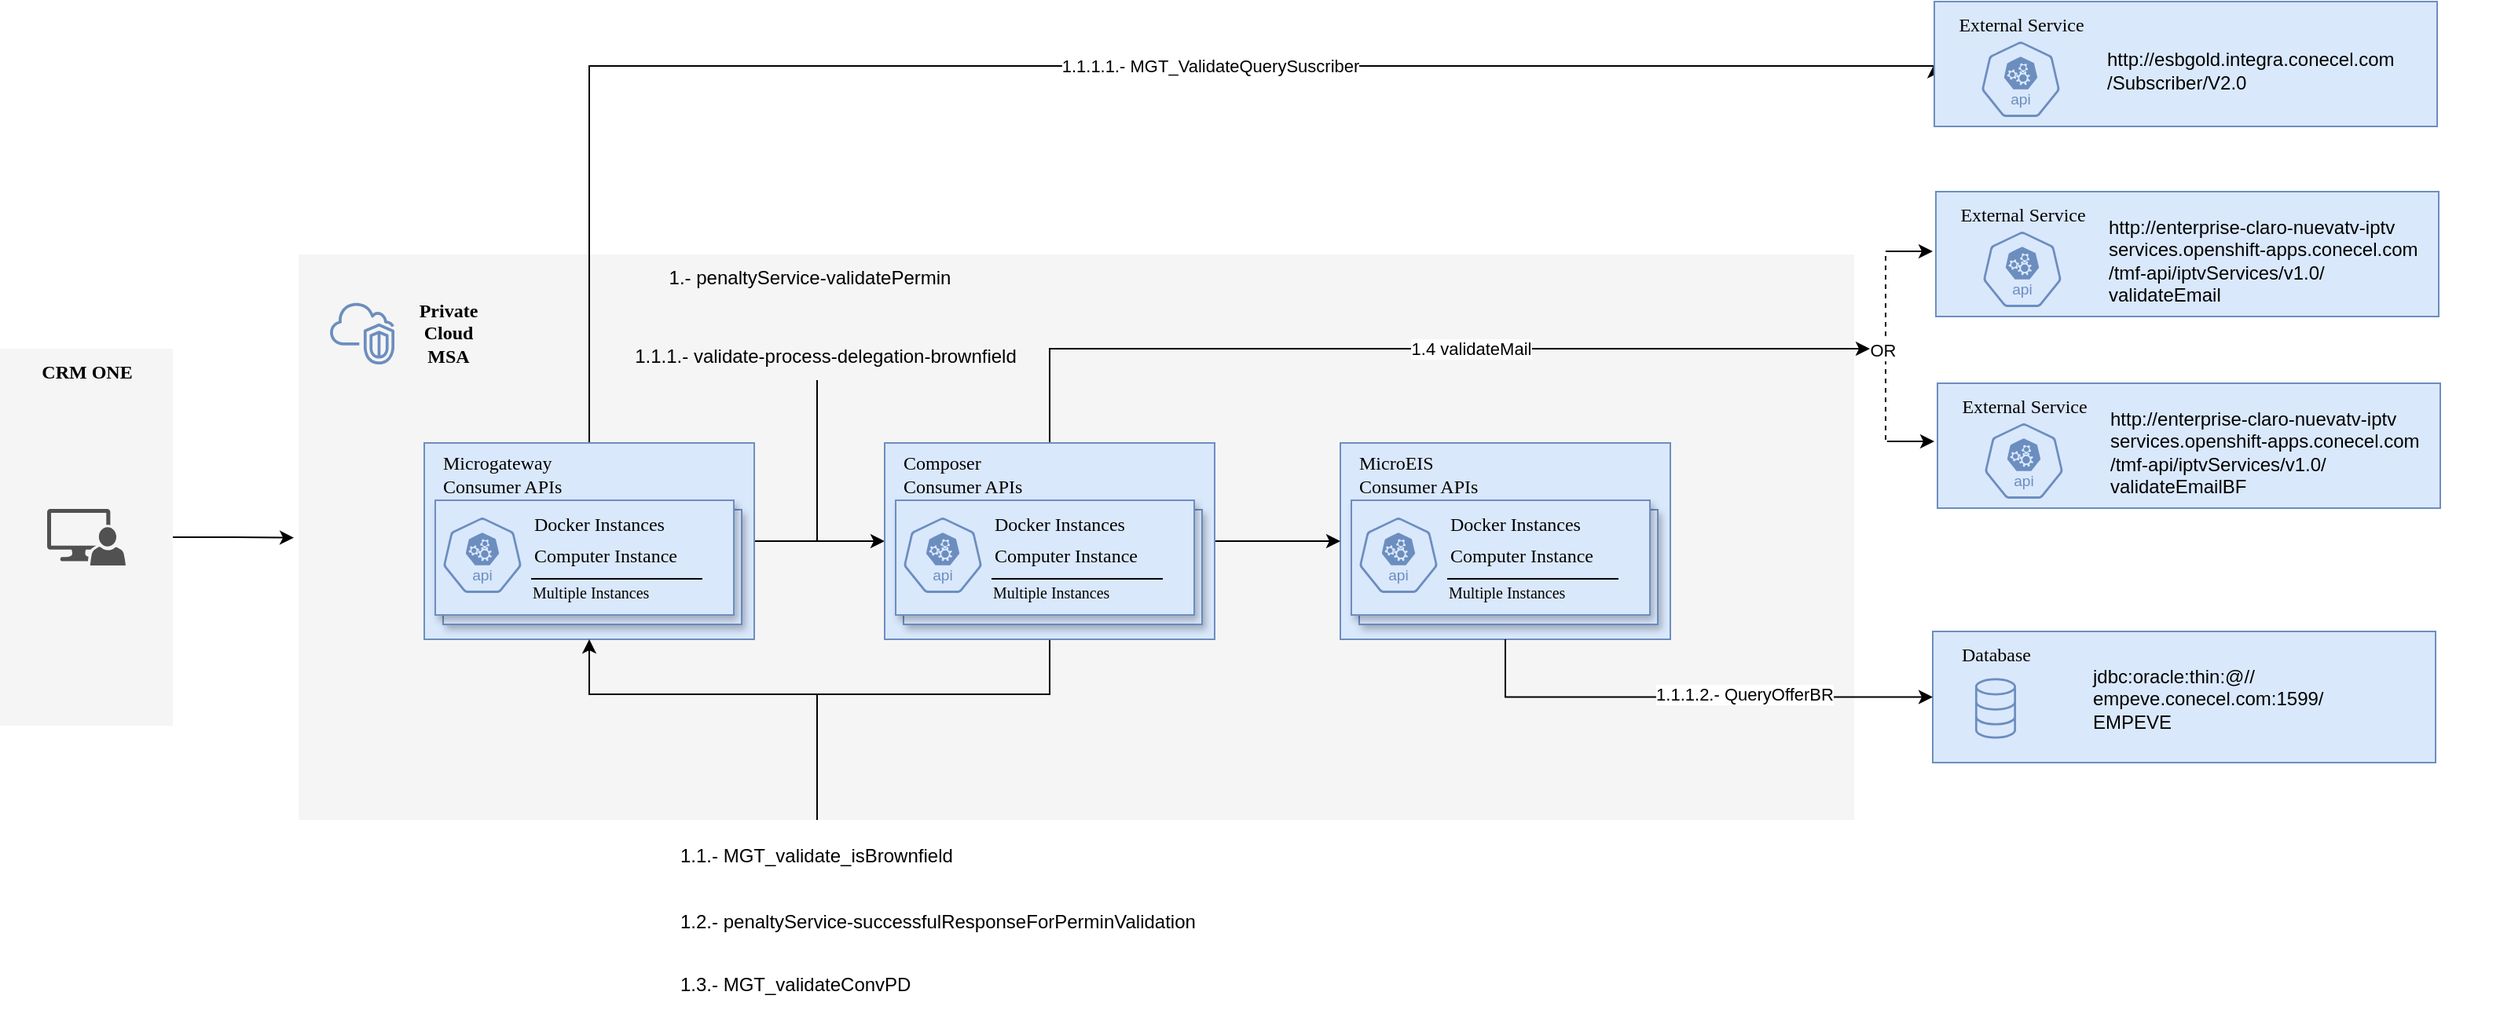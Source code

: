 <mxfile version="22.1.18" type="github" pages="7">
  <diagram name="Diagrama de Arquitectura" id="2YBvvXClWsGukQMizWep">
    <mxGraphModel dx="1521" dy="52" grid="1" gridSize="10" guides="1" tooltips="1" connect="1" arrows="1" fold="1" page="0" pageScale="1" pageWidth="850" pageHeight="1100" background="#ffffff" math="0" shadow="0">
      <root>
        <mxCell id="0" />
        <mxCell id="1" parent="0" />
        <mxCell id="VI5VEpIVLjL-skiSAM5E-19" value="" style="verticalLabelPosition=bottom;verticalAlign=top;html=1;shape=mxgraph.basic.rect;fillColor2=none;strokeWidth=1;size=20;indent=5;fillColor=#f5f5f5;strokeColor=none;fontColor=#333333;" parent="1" vertex="1">
          <mxGeometry x="120" y="640" width="990" height="360" as="geometry" />
        </mxCell>
        <mxCell id="VI5VEpIVLjL-skiSAM5E-93" value="" style="group" parent="1" vertex="1" connectable="0">
          <mxGeometry x="-70" y="700" width="110" height="240" as="geometry" />
        </mxCell>
        <mxCell id="VI5VEpIVLjL-skiSAM5E-4" value="" style="verticalLabelPosition=bottom;verticalAlign=top;html=1;shape=mxgraph.basic.rect;fillColor2=none;strokeWidth=1;size=20;indent=5;fillColor=#f5f5f5;strokeColor=none;fontColor=#333333;" parent="VI5VEpIVLjL-skiSAM5E-93" vertex="1">
          <mxGeometry width="110" height="240" as="geometry" />
        </mxCell>
        <mxCell id="VI5VEpIVLjL-skiSAM5E-5" value="CRM ONE" style="text;html=1;align=center;verticalAlign=middle;resizable=0;points=[];autosize=1;strokeColor=none;fillColor=none;fontFamily=Verdana;fontStyle=1" parent="VI5VEpIVLjL-skiSAM5E-93" vertex="1">
          <mxGeometry x="10" width="90" height="30" as="geometry" />
        </mxCell>
        <mxCell id="VI5VEpIVLjL-skiSAM5E-7" value="" style="sketch=0;pointerEvents=1;shadow=0;dashed=0;html=1;strokeColor=none;labelPosition=center;verticalLabelPosition=bottom;verticalAlign=top;align=center;fillColor=#515151;shape=mxgraph.mscae.system_center.admin_console" parent="VI5VEpIVLjL-skiSAM5E-93" vertex="1">
          <mxGeometry x="30" y="102" width="50" height="36" as="geometry" />
        </mxCell>
        <mxCell id="VI5VEpIVLjL-skiSAM5E-120" value="" style="group" parent="1" vertex="1" connectable="0">
          <mxGeometry x="783" y="760" width="297" height="150" as="geometry" />
        </mxCell>
        <mxCell id="VI5VEpIVLjL-skiSAM5E-121" value="" style="whiteSpace=wrap;html=1;movable=1;resizable=1;rotatable=1;deletable=1;editable=1;locked=0;connectable=1;strokeColor=#6c8ebf;fillColor=#dae8fc;" parent="VI5VEpIVLjL-skiSAM5E-120" vertex="1">
          <mxGeometry width="210" height="125" as="geometry" />
        </mxCell>
        <mxCell id="VI5VEpIVLjL-skiSAM5E-122" value="" style="verticalLabelPosition=bottom;verticalAlign=top;html=1;shape=mxgraph.basic.rect;fillColor2=none;strokeWidth=1;size=20;indent=5;strokeColor=#6c8ebf;shadow=1;fillColor=#dae8fc;movable=1;resizable=1;rotatable=1;deletable=1;editable=1;locked=0;connectable=1;" parent="VI5VEpIVLjL-skiSAM5E-120" vertex="1">
          <mxGeometry x="12" y="42.5" width="190" height="73" as="geometry" />
        </mxCell>
        <mxCell id="VI5VEpIVLjL-skiSAM5E-123" value="" style="verticalLabelPosition=bottom;verticalAlign=top;html=1;shape=mxgraph.basic.rect;fillColor2=none;strokeWidth=1;size=20;indent=5;strokeColor=#6c8ebf;shadow=1;fillColor=#dae8fc;movable=1;resizable=1;rotatable=1;deletable=1;editable=1;locked=0;connectable=1;" parent="VI5VEpIVLjL-skiSAM5E-120" vertex="1">
          <mxGeometry x="7" y="36.5" width="190" height="73" as="geometry" />
        </mxCell>
        <mxCell id="VI5VEpIVLjL-skiSAM5E-124" value="Docker Instances" style="text;html=1;align=left;verticalAlign=middle;resizable=1;points=[];autosize=1;strokeColor=none;fillColor=none;fontFamily=Verdana;movable=1;rotatable=1;deletable=1;editable=1;locked=0;connectable=1;" parent="VI5VEpIVLjL-skiSAM5E-120" vertex="1">
          <mxGeometry x="68" y="36.5" width="122" height="30" as="geometry" />
        </mxCell>
        <mxCell id="VI5VEpIVLjL-skiSAM5E-125" value="Multiple Instances" style="text;html=1;align=left;verticalAlign=middle;resizable=1;points=[];autosize=1;strokeColor=none;fillColor=none;fontFamily=Verdana;fontSize=10;movable=1;rotatable=1;deletable=1;editable=1;locked=0;connectable=1;" parent="VI5VEpIVLjL-skiSAM5E-120" vertex="1">
          <mxGeometry x="67" y="79.5" width="110" height="30" as="geometry" />
        </mxCell>
        <mxCell id="VI5VEpIVLjL-skiSAM5E-126" value="&lt;font&gt;Computer Instance&lt;/font&gt;" style="text;html=1;align=left;verticalAlign=middle;resizable=1;points=[];autosize=1;strokeColor=none;fillColor=none;fontFamily=Verdana;movable=1;rotatable=1;deletable=1;editable=1;locked=0;connectable=1;" parent="VI5VEpIVLjL-skiSAM5E-120" vertex="1">
          <mxGeometry x="68" y="56.5" width="122" height="30" as="geometry" />
        </mxCell>
        <mxCell id="VI5VEpIVLjL-skiSAM5E-127" value="" style="endArrow=none;html=1;rounded=0;movable=1;resizable=1;rotatable=1;deletable=1;editable=1;locked=0;connectable=1;fillColor=#dae8fc;strokeColor=#000000;" parent="VI5VEpIVLjL-skiSAM5E-120" edge="1">
          <mxGeometry width="50" height="50" relative="1" as="geometry">
            <mxPoint x="68" y="86.5" as="sourcePoint" />
            <mxPoint x="177" y="86.5" as="targetPoint" />
          </mxGeometry>
        </mxCell>
        <mxCell id="VI5VEpIVLjL-skiSAM5E-128" value="MicroEIS&lt;br&gt;Consumer APIs" style="text;html=1;align=left;verticalAlign=middle;resizable=1;points=[];autosize=1;strokeColor=none;fillColor=none;fontFamily=Verdana;movable=1;rotatable=1;deletable=1;editable=1;locked=0;connectable=1;" parent="VI5VEpIVLjL-skiSAM5E-120" vertex="1">
          <mxGeometry x="10" width="120" height="40" as="geometry" />
        </mxCell>
        <mxCell id="VI5VEpIVLjL-skiSAM5E-129" value="" style="aspect=fixed;sketch=0;html=1;dashed=0;whitespace=wrap;fillColor=#dae8fc;strokeColor=#6c8ebf;points=[[0.005,0.63,0],[0.1,0.2,0],[0.9,0.2,0],[0.5,0,0],[0.995,0.63,0],[0.72,0.99,0],[0.5,1,0],[0.28,0.99,0]];shape=mxgraph.kubernetes.icon2;kubernetesLabel=1;prIcon=api" parent="VI5VEpIVLjL-skiSAM5E-120" vertex="1">
          <mxGeometry x="12" y="47.5" width="50" height="48" as="geometry" />
        </mxCell>
        <mxCell id="KG6bJWBW2agzrLAd_l-o-4" style="edgeStyle=orthogonalEdgeStyle;rounded=0;orthogonalLoop=1;jettySize=auto;html=1;exitX=1;exitY=0.5;exitDx=0;exitDy=0;entryX=0;entryY=0.5;entryDx=0;entryDy=0;" parent="1" source="VI5VEpIVLjL-skiSAM5E-69" target="VI5VEpIVLjL-skiSAM5E-101" edge="1">
          <mxGeometry relative="1" as="geometry" />
        </mxCell>
        <mxCell id="KG6bJWBW2agzrLAd_l-o-64" style="edgeStyle=orthogonalEdgeStyle;rounded=0;orthogonalLoop=1;jettySize=auto;html=1;entryX=0;entryY=0.5;entryDx=0;entryDy=0;targetPerimeterSpacing=8;" parent="1" source="VI5VEpIVLjL-skiSAM5E-69" target="KG6bJWBW2agzrLAd_l-o-8" edge="1">
          <mxGeometry relative="1" as="geometry">
            <Array as="points">
              <mxPoint x="305" y="520" />
              <mxPoint x="1161" y="520" />
            </Array>
          </mxGeometry>
        </mxCell>
        <mxCell id="KG6bJWBW2agzrLAd_l-o-106" value="1.1.1.1.- MGT_ValidateQuerySuscriber" style="edgeLabel;html=1;align=center;verticalAlign=middle;resizable=0;points=[];" parent="KG6bJWBW2agzrLAd_l-o-64" vertex="1" connectable="0">
          <mxGeometry x="0.155" relative="1" as="geometry">
            <mxPoint x="1" as="offset" />
          </mxGeometry>
        </mxCell>
        <mxCell id="VI5VEpIVLjL-skiSAM5E-69" value="" style="whiteSpace=wrap;html=1;movable=1;resizable=1;rotatable=1;deletable=1;editable=1;locked=0;connectable=1;strokeColor=#6c8ebf;fillColor=#dae8fc;" parent="1" vertex="1">
          <mxGeometry x="200" y="760" width="210" height="125" as="geometry" />
        </mxCell>
        <mxCell id="VI5VEpIVLjL-skiSAM5E-78" value="" style="verticalLabelPosition=bottom;verticalAlign=top;html=1;shape=mxgraph.basic.rect;fillColor2=none;strokeWidth=1;size=20;indent=5;strokeColor=#6c8ebf;shadow=1;fillColor=#dae8fc;movable=1;resizable=1;rotatable=1;deletable=1;editable=1;locked=0;connectable=1;" parent="1" vertex="1">
          <mxGeometry x="212" y="802.5" width="190" height="73" as="geometry" />
        </mxCell>
        <mxCell id="VI5VEpIVLjL-skiSAM5E-70" value="" style="verticalLabelPosition=bottom;verticalAlign=top;html=1;shape=mxgraph.basic.rect;fillColor2=none;strokeWidth=1;size=20;indent=5;strokeColor=#6c8ebf;shadow=1;fillColor=#dae8fc;movable=1;resizable=1;rotatable=1;deletable=1;editable=1;locked=0;connectable=1;" parent="1" vertex="1">
          <mxGeometry x="207" y="796.5" width="190" height="73" as="geometry" />
        </mxCell>
        <mxCell id="VI5VEpIVLjL-skiSAM5E-72" value="Docker Instances" style="text;html=1;align=left;verticalAlign=middle;resizable=1;points=[];autosize=1;strokeColor=none;fillColor=none;fontFamily=Verdana;movable=1;rotatable=1;deletable=1;editable=1;locked=0;connectable=1;" parent="1" vertex="1">
          <mxGeometry x="268" y="796.5" width="122" height="30" as="geometry" />
        </mxCell>
        <mxCell id="VI5VEpIVLjL-skiSAM5E-73" value="Multiple Instances" style="text;html=1;align=left;verticalAlign=middle;resizable=1;points=[];autosize=1;strokeColor=none;fillColor=none;fontFamily=Verdana;fontSize=10;movable=1;rotatable=1;deletable=1;editable=1;locked=0;connectable=1;" parent="1" vertex="1">
          <mxGeometry x="267" y="839.5" width="110" height="30" as="geometry" />
        </mxCell>
        <mxCell id="VI5VEpIVLjL-skiSAM5E-74" value="&lt;font&gt;Computer Instance&lt;/font&gt;" style="text;html=1;align=left;verticalAlign=middle;resizable=1;points=[];autosize=1;strokeColor=none;fillColor=none;fontFamily=Verdana;movable=1;rotatable=1;deletable=1;editable=1;locked=0;connectable=1;" parent="1" vertex="1">
          <mxGeometry x="268" y="816.5" width="122" height="30" as="geometry" />
        </mxCell>
        <mxCell id="VI5VEpIVLjL-skiSAM5E-75" value="" style="endArrow=none;html=1;rounded=0;movable=1;resizable=1;rotatable=1;deletable=1;editable=1;locked=0;connectable=1;fillColor=#dae8fc;strokeColor=#000000;" parent="1" edge="1">
          <mxGeometry width="50" height="50" relative="1" as="geometry">
            <mxPoint x="268" y="846.5" as="sourcePoint" />
            <mxPoint x="377" y="846.5" as="targetPoint" />
          </mxGeometry>
        </mxCell>
        <mxCell id="VI5VEpIVLjL-skiSAM5E-76" value="Microgateway &lt;br&gt;Consumer APIs" style="text;html=1;align=left;verticalAlign=middle;resizable=1;points=[];autosize=1;strokeColor=none;fillColor=none;fontFamily=Verdana;movable=1;rotatable=1;deletable=1;editable=1;locked=0;connectable=1;" parent="1" vertex="1">
          <mxGeometry x="210" y="760" width="120" height="40" as="geometry" />
        </mxCell>
        <mxCell id="VI5VEpIVLjL-skiSAM5E-82" value="" style="aspect=fixed;sketch=0;html=1;dashed=0;whitespace=wrap;fillColor=#dae8fc;strokeColor=#6c8ebf;points=[[0.005,0.63,0],[0.1,0.2,0],[0.9,0.2,0],[0.5,0,0],[0.995,0.63,0],[0.72,0.99,0],[0.5,1,0],[0.28,0.99,0]];shape=mxgraph.kubernetes.icon2;kubernetesLabel=1;prIcon=api" parent="1" vertex="1">
          <mxGeometry x="212" y="807.5" width="50" height="48" as="geometry" />
        </mxCell>
        <mxCell id="KG6bJWBW2agzrLAd_l-o-5" style="edgeStyle=orthogonalEdgeStyle;rounded=0;orthogonalLoop=1;jettySize=auto;html=1;entryX=0;entryY=0.5;entryDx=0;entryDy=0;" parent="1" source="VI5VEpIVLjL-skiSAM5E-101" target="VI5VEpIVLjL-skiSAM5E-121" edge="1">
          <mxGeometry relative="1" as="geometry" />
        </mxCell>
        <mxCell id="KG6bJWBW2agzrLAd_l-o-6" style="edgeStyle=orthogonalEdgeStyle;rounded=0;orthogonalLoop=1;jettySize=auto;html=1;exitX=0.5;exitY=1;exitDx=0;exitDy=0;entryX=0.5;entryY=1;entryDx=0;entryDy=0;" parent="1" source="VI5VEpIVLjL-skiSAM5E-101" target="VI5VEpIVLjL-skiSAM5E-69" edge="1">
          <mxGeometry relative="1" as="geometry">
            <Array as="points">
              <mxPoint x="598" y="920" />
              <mxPoint x="305" y="920" />
            </Array>
          </mxGeometry>
        </mxCell>
        <mxCell id="KG6bJWBW2agzrLAd_l-o-81" style="edgeStyle=orthogonalEdgeStyle;rounded=0;orthogonalLoop=1;jettySize=auto;html=1;" parent="1" source="VI5VEpIVLjL-skiSAM5E-101" edge="1">
          <mxGeometry relative="1" as="geometry">
            <mxPoint x="1120" y="700" as="targetPoint" />
            <Array as="points">
              <mxPoint x="598" y="700" />
              <mxPoint x="1081" y="700" />
            </Array>
          </mxGeometry>
        </mxCell>
        <mxCell id="KG6bJWBW2agzrLAd_l-o-102" value="1.4 validateMail" style="edgeLabel;html=1;align=center;verticalAlign=middle;resizable=0;points=[];" parent="KG6bJWBW2agzrLAd_l-o-81" vertex="1" connectable="0">
          <mxGeometry x="0.122" relative="1" as="geometry">
            <mxPoint x="1" as="offset" />
          </mxGeometry>
        </mxCell>
        <mxCell id="VI5VEpIVLjL-skiSAM5E-101" value="" style="whiteSpace=wrap;html=1;movable=1;resizable=1;rotatable=1;deletable=1;editable=1;locked=0;connectable=1;strokeColor=#6c8ebf;fillColor=#dae8fc;" parent="1" vertex="1">
          <mxGeometry x="493" y="760" width="210" height="125" as="geometry" />
        </mxCell>
        <mxCell id="VI5VEpIVLjL-skiSAM5E-102" value="" style="verticalLabelPosition=bottom;verticalAlign=top;html=1;shape=mxgraph.basic.rect;fillColor2=none;strokeWidth=1;size=20;indent=5;strokeColor=#6c8ebf;shadow=1;fillColor=#dae8fc;movable=1;resizable=1;rotatable=1;deletable=1;editable=1;locked=0;connectable=1;" parent="1" vertex="1">
          <mxGeometry x="505" y="802.5" width="190" height="73" as="geometry" />
        </mxCell>
        <mxCell id="VI5VEpIVLjL-skiSAM5E-103" value="" style="verticalLabelPosition=bottom;verticalAlign=top;html=1;shape=mxgraph.basic.rect;fillColor2=none;strokeWidth=1;size=20;indent=5;strokeColor=#6c8ebf;shadow=1;fillColor=#dae8fc;movable=1;resizable=1;rotatable=1;deletable=1;editable=1;locked=0;connectable=1;" parent="1" vertex="1">
          <mxGeometry x="500" y="796.5" width="190" height="73" as="geometry" />
        </mxCell>
        <mxCell id="VI5VEpIVLjL-skiSAM5E-104" value="Docker Instances" style="text;html=1;align=left;verticalAlign=middle;resizable=1;points=[];autosize=1;strokeColor=none;fillColor=none;fontFamily=Verdana;movable=1;rotatable=1;deletable=1;editable=1;locked=0;connectable=1;" parent="1" vertex="1">
          <mxGeometry x="561" y="796.5" width="122" height="30" as="geometry" />
        </mxCell>
        <mxCell id="VI5VEpIVLjL-skiSAM5E-105" value="Multiple Instances" style="text;html=1;align=left;verticalAlign=middle;resizable=1;points=[];autosize=1;strokeColor=none;fillColor=none;fontFamily=Verdana;fontSize=10;movable=1;rotatable=1;deletable=1;editable=1;locked=0;connectable=1;" parent="1" vertex="1">
          <mxGeometry x="560" y="839.5" width="110" height="30" as="geometry" />
        </mxCell>
        <mxCell id="VI5VEpIVLjL-skiSAM5E-106" value="&lt;font&gt;Computer Instance&lt;/font&gt;" style="text;html=1;align=left;verticalAlign=middle;resizable=1;points=[];autosize=1;strokeColor=none;fillColor=none;fontFamily=Verdana;movable=1;rotatable=1;deletable=1;editable=1;locked=0;connectable=1;" parent="1" vertex="1">
          <mxGeometry x="561" y="816.5" width="122" height="30" as="geometry" />
        </mxCell>
        <mxCell id="VI5VEpIVLjL-skiSAM5E-107" value="" style="endArrow=none;html=1;rounded=0;movable=1;resizable=1;rotatable=1;deletable=1;editable=1;locked=0;connectable=1;fillColor=#dae8fc;strokeColor=#000000;" parent="1" edge="1">
          <mxGeometry width="50" height="50" relative="1" as="geometry">
            <mxPoint x="561" y="846.5" as="sourcePoint" />
            <mxPoint x="670" y="846.5" as="targetPoint" />
          </mxGeometry>
        </mxCell>
        <mxCell id="VI5VEpIVLjL-skiSAM5E-108" value="Composer&lt;br&gt;Consumer APIs" style="text;html=1;align=left;verticalAlign=middle;resizable=1;points=[];autosize=1;strokeColor=none;fillColor=none;fontFamily=Verdana;movable=1;rotatable=1;deletable=1;editable=1;locked=0;connectable=1;" parent="1" vertex="1">
          <mxGeometry x="503" y="760" width="120" height="40" as="geometry" />
        </mxCell>
        <mxCell id="VI5VEpIVLjL-skiSAM5E-109" value="" style="aspect=fixed;sketch=0;html=1;dashed=0;whitespace=wrap;fillColor=#dae8fc;strokeColor=#6c8ebf;points=[[0.005,0.63,0],[0.1,0.2,0],[0.9,0.2,0],[0.5,0,0],[0.995,0.63,0],[0.72,0.99,0],[0.5,1,0],[0.28,0.99,0]];shape=mxgraph.kubernetes.icon2;kubernetesLabel=1;prIcon=api" parent="1" vertex="1">
          <mxGeometry x="505" y="807.5" width="50" height="48" as="geometry" />
        </mxCell>
        <mxCell id="KG6bJWBW2agzrLAd_l-o-41" value="" style="group" parent="1" vertex="1" connectable="0">
          <mxGeometry x="1160" y="880" width="320" height="83.5" as="geometry" />
        </mxCell>
        <mxCell id="KG6bJWBW2agzrLAd_l-o-33" value="" style="whiteSpace=wrap;html=1;movable=1;resizable=1;rotatable=1;deletable=1;editable=1;locked=0;connectable=1;strokeColor=#6c8ebf;fillColor=#dae8fc;" parent="KG6bJWBW2agzrLAd_l-o-41" vertex="1">
          <mxGeometry width="320" height="83.5" as="geometry" />
        </mxCell>
        <mxCell id="KG6bJWBW2agzrLAd_l-o-34" value="Database" style="text;html=1;align=center;verticalAlign=middle;resizable=0;points=[];autosize=1;strokeColor=none;fillColor=none;fontFamily=Verdana;" parent="KG6bJWBW2agzrLAd_l-o-41" vertex="1">
          <mxGeometry width="80" height="30" as="geometry" />
        </mxCell>
        <mxCell id="KG6bJWBW2agzrLAd_l-o-35" value="" style="sketch=0;points=[[0,0,0],[0.25,0,0],[0.5,0,0],[0.75,0,0],[1,0,0],[0,1,0],[0.25,1,0],[0.5,1,0],[0.75,1,0],[1,1,0],[0,0.25,0],[0,0.5,0],[0,0.75,0],[1,0.25,0],[1,0.5,0],[1,0.75,0]];outlineConnect=0;fontColor=#232F3E;fillColor=none;strokeColor=#6c8ebf;dashed=0;verticalLabelPosition=bottom;verticalAlign=top;align=center;html=1;fontSize=12;fontStyle=0;aspect=fixed;shape=mxgraph.aws4.resourceIcon;resIcon=mxgraph.aws4.database;" parent="KG6bJWBW2agzrLAd_l-o-41" vertex="1">
          <mxGeometry x="16" y="25" width="48" height="48" as="geometry" />
        </mxCell>
        <mxCell id="KG6bJWBW2agzrLAd_l-o-32" value="jdbc:oracle:thin:@//&lt;br style=&quot;border-color: var(--border-color); padding: 0px; margin: 0px;&quot;&gt;&lt;span style=&quot;&quot;&gt;empeve.conecel.com:1599/&lt;/span&gt;&lt;br style=&quot;border-color: var(--border-color); padding: 0px; margin: 0px;&quot;&gt;&lt;div style=&quot;&quot;&gt;&lt;span style=&quot;background-color: initial;&quot;&gt;EMPEVE&lt;/span&gt;&lt;/div&gt;" style="text;html=1;align=left;verticalAlign=middle;resizable=0;points=[];autosize=1;strokeColor=none;fillColor=none;" parent="KG6bJWBW2agzrLAd_l-o-41" vertex="1">
          <mxGeometry x="100" y="13" width="170" height="60" as="geometry" />
        </mxCell>
        <mxCell id="KG6bJWBW2agzrLAd_l-o-42" value="" style="group" parent="1" vertex="1" connectable="0">
          <mxGeometry x="1156" y="479" width="325" height="79.5" as="geometry" />
        </mxCell>
        <mxCell id="KG6bJWBW2agzrLAd_l-o-8" value="" style="whiteSpace=wrap;html=1;movable=1;resizable=1;rotatable=1;deletable=1;editable=1;locked=0;connectable=1;strokeColor=#6c8ebf;fillColor=#dae8fc;" parent="KG6bJWBW2agzrLAd_l-o-42" vertex="1">
          <mxGeometry x="5" width="320" height="79.5" as="geometry" />
        </mxCell>
        <mxCell id="KG6bJWBW2agzrLAd_l-o-17" value="External Service" style="text;html=1;align=center;verticalAlign=middle;resizable=0;points=[];autosize=1;strokeColor=none;fillColor=none;fontFamily=Verdana;" parent="KG6bJWBW2agzrLAd_l-o-42" vertex="1">
          <mxGeometry width="120" height="30" as="geometry" />
        </mxCell>
        <mxCell id="KG6bJWBW2agzrLAd_l-o-28" value="" style="aspect=fixed;sketch=0;html=1;dashed=0;whitespace=wrap;fillColor=#dae8fc;strokeColor=#6c8ebf;points=[[0.005,0.63,0],[0.1,0.2,0],[0.9,0.2,0],[0.5,0,0],[0.995,0.63,0],[0.72,0.99,0],[0.5,1,0],[0.28,0.99,0]];shape=mxgraph.kubernetes.icon2;kubernetesLabel=1;prIcon=api" parent="KG6bJWBW2agzrLAd_l-o-42" vertex="1">
          <mxGeometry x="35" y="25.5" width="50" height="48" as="geometry" />
        </mxCell>
        <mxCell id="KG6bJWBW2agzrLAd_l-o-30" value="http://esbgold.integra.conecel.com&lt;br&gt;/Subscriber/V2.0" style="text;html=1;align=left;verticalAlign=middle;resizable=0;points=[];autosize=1;strokeColor=none;fillColor=none;" parent="KG6bJWBW2agzrLAd_l-o-42" vertex="1">
          <mxGeometry x="113" y="23.5" width="210" height="40" as="geometry" />
        </mxCell>
        <mxCell id="KG6bJWBW2agzrLAd_l-o-43" style="edgeStyle=orthogonalEdgeStyle;rounded=0;orthogonalLoop=1;jettySize=auto;html=1;exitX=0.5;exitY=1;exitDx=0;exitDy=0;entryX=0;entryY=0.5;entryDx=0;entryDy=0;" parent="1" source="VI5VEpIVLjL-skiSAM5E-121" target="KG6bJWBW2agzrLAd_l-o-33" edge="1">
          <mxGeometry relative="1" as="geometry" />
        </mxCell>
        <mxCell id="KG6bJWBW2agzrLAd_l-o-87" value="1.1.1.2.- QueryOfferBR" style="edgeLabel;html=1;align=center;verticalAlign=middle;resizable=0;points=[];labelBackgroundColor=default;" parent="KG6bJWBW2agzrLAd_l-o-43" vertex="1" connectable="0">
          <mxGeometry x="0.223" y="2" relative="1" as="geometry">
            <mxPoint as="offset" />
          </mxGeometry>
        </mxCell>
        <mxCell id="KG6bJWBW2agzrLAd_l-o-44" value="" style="endArrow=none;html=1;rounded=0;" parent="1" edge="1">
          <mxGeometry width="50" height="50" relative="1" as="geometry">
            <mxPoint x="450" y="822.5" as="sourcePoint" />
            <mxPoint x="450" y="720" as="targetPoint" />
          </mxGeometry>
        </mxCell>
        <mxCell id="KG6bJWBW2agzrLAd_l-o-45" value="" style="endArrow=none;html=1;rounded=0;" parent="1" edge="1">
          <mxGeometry width="50" height="50" relative="1" as="geometry">
            <mxPoint x="450" y="1000" as="sourcePoint" />
            <mxPoint x="450" y="920" as="targetPoint" />
          </mxGeometry>
        </mxCell>
        <mxCell id="KG6bJWBW2agzrLAd_l-o-48" value="1.- penaltyService-validatePermin" style="text;html=1;align=center;verticalAlign=middle;resizable=0;points=[];autosize=1;strokeColor=none;fillColor=none;" parent="1" vertex="1">
          <mxGeometry x="345" y="640" width="200" height="30" as="geometry" />
        </mxCell>
        <mxCell id="KG6bJWBW2agzrLAd_l-o-49" value="1.1.- MGT_validate_isBrownfield" style="text;html=1;align=left;verticalAlign=middle;resizable=0;points=[];autosize=1;strokeColor=none;fillColor=none;" parent="1" vertex="1">
          <mxGeometry x="361" y="1008" width="200" height="30" as="geometry" />
        </mxCell>
        <mxCell id="KG6bJWBW2agzrLAd_l-o-66" value="" style="group" parent="1" vertex="1" connectable="0">
          <mxGeometry x="1157" y="742" width="363" height="79.5" as="geometry" />
        </mxCell>
        <mxCell id="KG6bJWBW2agzrLAd_l-o-55" value="" style="group" parent="KG6bJWBW2agzrLAd_l-o-66" vertex="1" connectable="0">
          <mxGeometry y="-142" width="343" height="79.5" as="geometry" />
        </mxCell>
        <mxCell id="KG6bJWBW2agzrLAd_l-o-56" value="" style="whiteSpace=wrap;html=1;movable=1;resizable=1;rotatable=1;deletable=1;editable=1;locked=0;connectable=1;strokeColor=#6c8ebf;fillColor=#dae8fc;" parent="KG6bJWBW2agzrLAd_l-o-55" vertex="1">
          <mxGeometry x="5" width="320" height="79.5" as="geometry" />
        </mxCell>
        <mxCell id="KG6bJWBW2agzrLAd_l-o-57" value="External Service" style="text;html=1;align=center;verticalAlign=middle;resizable=0;points=[];autosize=1;strokeColor=none;fillColor=none;fontFamily=Verdana;" parent="KG6bJWBW2agzrLAd_l-o-55" vertex="1">
          <mxGeometry width="120" height="30" as="geometry" />
        </mxCell>
        <mxCell id="KG6bJWBW2agzrLAd_l-o-58" value="" style="aspect=fixed;sketch=0;html=1;dashed=0;whitespace=wrap;fillColor=#dae8fc;strokeColor=#6c8ebf;points=[[0.005,0.63,0],[0.1,0.2,0],[0.9,0.2,0],[0.5,0,0],[0.995,0.63,0],[0.72,0.99,0],[0.5,1,0],[0.28,0.99,0]];shape=mxgraph.kubernetes.icon2;kubernetesLabel=1;prIcon=api" parent="KG6bJWBW2agzrLAd_l-o-55" vertex="1">
          <mxGeometry x="35" y="25.5" width="50" height="48" as="geometry" />
        </mxCell>
        <mxCell id="KG6bJWBW2agzrLAd_l-o-59" value="http://enterprise-claro-nuevatv-iptv&lt;br&gt;services.openshift-apps.conecel.com&lt;br&gt;/tmf-api/iptvServices/v1.0/&lt;br&gt;validateEmail" style="text;html=1;align=left;verticalAlign=middle;resizable=0;points=[];autosize=1;strokeColor=none;fillColor=none;" parent="KG6bJWBW2agzrLAd_l-o-55" vertex="1">
          <mxGeometry x="113" y="8.5" width="220" height="70" as="geometry" />
        </mxCell>
        <mxCell id="KG6bJWBW2agzrLAd_l-o-67" value="" style="whiteSpace=wrap;html=1;movable=1;resizable=1;rotatable=1;deletable=1;editable=1;locked=0;connectable=1;strokeColor=#6c8ebf;fillColor=#dae8fc;" parent="KG6bJWBW2agzrLAd_l-o-66" vertex="1">
          <mxGeometry x="6" y="-20" width="320" height="79.5" as="geometry" />
        </mxCell>
        <mxCell id="KG6bJWBW2agzrLAd_l-o-68" value="External Service" style="text;html=1;align=center;verticalAlign=middle;resizable=0;points=[];autosize=1;strokeColor=none;fillColor=none;fontFamily=Verdana;" parent="KG6bJWBW2agzrLAd_l-o-66" vertex="1">
          <mxGeometry x="1" y="-20" width="120" height="30" as="geometry" />
        </mxCell>
        <mxCell id="KG6bJWBW2agzrLAd_l-o-69" value="" style="aspect=fixed;sketch=0;html=1;dashed=0;whitespace=wrap;fillColor=#dae8fc;strokeColor=#6c8ebf;points=[[0.005,0.63,0],[0.1,0.2,0],[0.9,0.2,0],[0.5,0,0],[0.995,0.63,0],[0.72,0.99,0],[0.5,1,0],[0.28,0.99,0]];shape=mxgraph.kubernetes.icon2;kubernetesLabel=1;prIcon=api" parent="KG6bJWBW2agzrLAd_l-o-66" vertex="1">
          <mxGeometry x="36" y="5.5" width="50" height="48" as="geometry" />
        </mxCell>
        <mxCell id="KG6bJWBW2agzrLAd_l-o-70" value="http://enterprise-claro-nuevatv-iptv&lt;br&gt;services.openshift-apps.conecel.com&lt;br&gt;/tmf-api/iptvServices/v1.0/&lt;br&gt;validateEmailBF" style="text;html=1;align=left;verticalAlign=middle;resizable=0;points=[];autosize=1;strokeColor=none;fillColor=none;" parent="KG6bJWBW2agzrLAd_l-o-66" vertex="1">
          <mxGeometry x="114" y="-11.5" width="220" height="70" as="geometry" />
        </mxCell>
        <mxCell id="KG6bJWBW2agzrLAd_l-o-72" value="" style="endArrow=none;dashed=1;html=1;rounded=0;" parent="1" edge="1">
          <mxGeometry width="50" height="50" relative="1" as="geometry">
            <mxPoint x="1130" y="758" as="sourcePoint" />
            <mxPoint x="1130" y="638" as="targetPoint" />
          </mxGeometry>
        </mxCell>
        <mxCell id="KG6bJWBW2agzrLAd_l-o-73" value="OR" style="edgeLabel;html=1;align=center;verticalAlign=middle;resizable=0;points=[];" parent="KG6bJWBW2agzrLAd_l-o-72" vertex="1" connectable="0">
          <mxGeometry x="0.161" y="1" relative="1" as="geometry">
            <mxPoint x="-1" y="12" as="offset" />
          </mxGeometry>
        </mxCell>
        <mxCell id="KG6bJWBW2agzrLAd_l-o-79" value="" style="edgeStyle=none;orthogonalLoop=1;jettySize=auto;html=1;rounded=0;" parent="1" edge="1">
          <mxGeometry width="100" relative="1" as="geometry">
            <mxPoint x="1130" y="638" as="sourcePoint" />
            <mxPoint x="1160" y="638" as="targetPoint" />
            <Array as="points" />
          </mxGeometry>
        </mxCell>
        <mxCell id="KG6bJWBW2agzrLAd_l-o-80" value="" style="edgeStyle=none;orthogonalLoop=1;jettySize=auto;html=1;rounded=0;" parent="1" edge="1">
          <mxGeometry width="100" relative="1" as="geometry">
            <mxPoint x="1131" y="759" as="sourcePoint" />
            <mxPoint x="1161" y="759" as="targetPoint" />
            <Array as="points" />
          </mxGeometry>
        </mxCell>
        <mxCell id="KG6bJWBW2agzrLAd_l-o-85" value="1.1.1.- validate-process-delegation-brownfield" style="text;html=1;align=center;verticalAlign=middle;resizable=0;points=[];autosize=1;strokeColor=none;fillColor=none;" parent="1" vertex="1">
          <mxGeometry x="320" y="689.5" width="270" height="30" as="geometry" />
        </mxCell>
        <mxCell id="KG6bJWBW2agzrLAd_l-o-90" value="1.3.- MGT_validateConvPD" style="text;html=1;align=left;verticalAlign=middle;resizable=0;points=[];autosize=1;strokeColor=none;fillColor=none;" parent="1" vertex="1">
          <mxGeometry x="361" y="1090" width="170" height="30" as="geometry" />
        </mxCell>
        <mxCell id="KG6bJWBW2agzrLAd_l-o-3" value="" style="group" parent="1" vertex="1" connectable="0">
          <mxGeometry x="140" y="660" width="110" height="60" as="geometry" />
        </mxCell>
        <mxCell id="KG6bJWBW2agzrLAd_l-o-1" value="" style="sketch=0;outlineConnect=0;fontColor=#232F3E;gradientColor=none;fillColor=#6c8ebf;strokeColor=none;dashed=0;verticalLabelPosition=bottom;verticalAlign=top;align=center;html=1;fontSize=12;fontStyle=0;aspect=fixed;pointerEvents=1;shape=mxgraph.aws4.vpc_virtual_private_cloud_vpc;" parent="KG6bJWBW2agzrLAd_l-o-3" vertex="1">
          <mxGeometry y="10" width="41.06" height="40" as="geometry" />
        </mxCell>
        <mxCell id="KG6bJWBW2agzrLAd_l-o-2" value="Private&lt;br&gt;Cloud&lt;br&gt;MSA" style="text;html=1;align=center;verticalAlign=middle;resizable=0;points=[];autosize=1;strokeColor=none;fillColor=none;fontFamily=Verdana;fontStyle=1" parent="KG6bJWBW2agzrLAd_l-o-3" vertex="1">
          <mxGeometry x="40" width="70" height="60" as="geometry" />
        </mxCell>
        <mxCell id="KG6bJWBW2agzrLAd_l-o-92" style="edgeStyle=orthogonalEdgeStyle;rounded=0;orthogonalLoop=1;jettySize=auto;html=1;entryX=-0.003;entryY=0.501;entryDx=0;entryDy=0;entryPerimeter=0;" parent="1" source="VI5VEpIVLjL-skiSAM5E-4" target="VI5VEpIVLjL-skiSAM5E-19" edge="1">
          <mxGeometry relative="1" as="geometry" />
        </mxCell>
        <mxCell id="KG6bJWBW2agzrLAd_l-o-104" value="1.2.- penaltyService-successfulResponseForPerminValidation" style="text;html=1;align=left;verticalAlign=middle;resizable=0;points=[];autosize=1;strokeColor=none;fillColor=none;" parent="1" vertex="1">
          <mxGeometry x="361" y="1050" width="350" height="30" as="geometry" />
        </mxCell>
      </root>
    </mxGraphModel>
  </diagram>
  <diagram id="8_cpI_sFTmextDY6M4GU" name="DS1 - PSVP - addShoppingCart - Borrador">
    <mxGraphModel dx="1921" dy="852" grid="1" gridSize="10" guides="1" tooltips="1" connect="1" arrows="1" fold="1" page="0" pageScale="1" pageWidth="827" pageHeight="1169" math="0" shadow="0">
      <root>
        <mxCell id="0" />
        <mxCell id="1" parent="0" />
        <mxCell id="RRFQuoWPk83kHDni4GdR-65" value="" style="rounded=0;whiteSpace=wrap;html=1;fillColor=default;strokeColor=#CCFFCC;strokeWidth=5;" parent="1" vertex="1">
          <mxGeometry x="-480" y="-90" width="820" height="1210" as="geometry" />
        </mxCell>
        <mxCell id="RRFQuoWPk83kHDni4GdR-64" value="" style="rounded=0;whiteSpace=wrap;html=1;strokeColor=#FF9999;strokeWidth=5;" parent="1" vertex="1">
          <mxGeometry x="-460" y="20" width="780" height="1080" as="geometry" />
        </mxCell>
        <mxCell id="RRFQuoWPk83kHDni4GdR-63" value="" style="rounded=0;whiteSpace=wrap;html=1;strokeWidth=5;strokeColor=#FFF4C3;" parent="1" vertex="1">
          <mxGeometry x="-440" y="40" width="740" height="340" as="geometry" />
        </mxCell>
        <mxCell id="RRFQuoWPk83kHDni4GdR-62" value="" style="whiteSpace=wrap;html=1;strokeColor=#CCE5FF;strokeWidth=5;" parent="1" vertex="1">
          <mxGeometry x="-440" y="430" width="740" height="650" as="geometry" />
        </mxCell>
        <mxCell id="RRFQuoWPk83kHDni4GdR-1" value="CRM ONE" style="ellipse;shape=cloud;whiteSpace=wrap;html=1;" parent="1" vertex="1">
          <mxGeometry x="-139" y="-80" width="160" height="80" as="geometry" />
        </mxCell>
        <mxCell id="RRFQuoWPk83kHDni4GdR-3" value="" style="image;sketch=0;aspect=fixed;html=1;points=[];align=center;fontSize=12;image=img/lib/mscae/Virtual_Machines_Availability_Set.svg;" parent="1" vertex="1">
          <mxGeometry x="-85" y="70" width="50" height="50" as="geometry" />
        </mxCell>
        <mxCell id="RRFQuoWPk83kHDni4GdR-4" value="El request satisface los siguientes criterios:" style="rhombus;align=center;labelBackgroundColor=default;" parent="1" vertex="1">
          <mxGeometry x="-112.5" y="240" width="105" height="110" as="geometry" />
        </mxCell>
        <mxCell id="RRFQuoWPk83kHDni4GdR-8" value="- El businessProcessId debe ser addShoppingCart.&#xa;- El consumerId debe coincidir con Huawei-COM.&#xa;- El externalProcessId debe ser igual a com-001-028.&#xa;- El offeringSubCategory debe ser una de las siguientes opciones:&#xa;    DISCAPACIDAD&#xa;    ADULTO&#xa;    TODOCLARO&#xa;    CAMBIATE&#xa;    REGULAR" style="text;whiteSpace=wrap;strokeColor=default;fillColor=default;" parent="1" vertex="1">
          <mxGeometry x="140" y="226" width="450" height="140" as="geometry" />
        </mxCell>
        <mxCell id="RRFQuoWPk83kHDni4GdR-27" value="Aplica Brownfield" style="rhombus;align=center;" parent="1" vertex="1">
          <mxGeometry x="-113.5" y="827" width="105" height="110" as="geometry" />
        </mxCell>
        <mxCell id="RRFQuoWPk83kHDni4GdR-30" value="" style="group" parent="1" vertex="1" connectable="0">
          <mxGeometry x="-281" y="615" width="450" height="132" as="geometry" />
        </mxCell>
        <mxCell id="RRFQuoWPk83kHDni4GdR-29" value="" style="whiteSpace=wrap;html=1;" parent="RRFQuoWPk83kHDni4GdR-30" vertex="1">
          <mxGeometry width="440" height="132" as="geometry" />
        </mxCell>
        <mxCell id="RRFQuoWPk83kHDni4GdR-15" value="" style="aspect=fixed;sketch=0;html=1;dashed=0;whitespace=wrap;fillColor=#2875E2;strokeColor=#ffffff;points=[[0.005,0.63,0],[0.1,0.2,0],[0.9,0.2,0],[0.5,0,0],[0.995,0.63,0],[0.72,0.99,0],[0.5,1,0],[0.28,0.99,0]];shape=mxgraph.kubernetes.icon2;prIcon=node" parent="RRFQuoWPk83kHDni4GdR-30" vertex="1">
          <mxGeometry x="100" y="12" width="50" height="48" as="geometry" />
        </mxCell>
        <mxCell id="RRFQuoWPk83kHDni4GdR-17" value="Event 10: MGT_validate_isBrownfield&lt;br&gt;Condición: Si operación igual a&lt;br&gt;&amp;nbsp;validateMobileLine y&amp;nbsp; si la primera &lt;br&gt;tecnología del empaquetado es GPON" style="text;html=1;align=left;verticalAlign=middle;resizable=0;points=[];autosize=1;strokeColor=none;fillColor=none;" parent="RRFQuoWPk83kHDni4GdR-30" vertex="1">
          <mxGeometry x="10" y="60" width="230" height="70" as="geometry" />
        </mxCell>
        <mxCell id="RRFQuoWPk83kHDni4GdR-19" value="Evento 11: MGT_validateConvPD&lt;br&gt;Condicion: Si la operacion es igual&lt;br&gt;a&amp;nbsp;validateMobileLine" style="text;html=1;align=left;verticalAlign=middle;resizable=0;points=[];autosize=1;strokeColor=none;fillColor=none;" parent="RRFQuoWPk83kHDni4GdR-30" vertex="1">
          <mxGeometry x="240" y="60" width="210" height="60" as="geometry" />
        </mxCell>
        <mxCell id="RRFQuoWPk83kHDni4GdR-20" value="" style="aspect=fixed;sketch=0;html=1;dashed=0;whitespace=wrap;fillColor=#2875E2;strokeColor=#ffffff;points=[[0.005,0.63,0],[0.1,0.2,0],[0.9,0.2,0],[0.5,0,0],[0.995,0.63,0],[0.72,0.99,0],[0.5,1,0],[0.28,0.99,0]];shape=mxgraph.kubernetes.icon2;prIcon=node" parent="RRFQuoWPk83kHDni4GdR-30" vertex="1">
          <mxGeometry x="330" y="12" width="50" height="48" as="geometry" />
        </mxCell>
        <mxCell id="RRFQuoWPk83kHDni4GdR-33" value="Evento 12: validateMail&lt;br&gt;Condición: Si la operación es igual a validateMail o&amp;nbsp;&lt;br&gt;la respuesta de convergencia es true y la respuesta&lt;br&gt;del evento 10 es que no aplica brownfield ni incluye&lt;br&gt;el standarAddressId" style="text;html=1;align=left;verticalAlign=middle;resizable=0;points=[];autosize=1;strokeColor=none;fillColor=none;" parent="1" vertex="1">
          <mxGeometry x="-433.5" y="994" width="300" height="90" as="geometry" />
        </mxCell>
        <mxCell id="RRFQuoWPk83kHDni4GdR-34" value="" style="aspect=fixed;sketch=0;html=1;dashed=0;whitespace=wrap;fillColor=#2875E2;strokeColor=#ffffff;points=[[0.005,0.63,0],[0.1,0.2,0],[0.9,0.2,0],[0.5,0,0],[0.995,0.63,0],[0.72,0.99,0],[0.5,1,0],[0.28,0.99,0]];shape=mxgraph.kubernetes.icon2;prIcon=node" parent="1" vertex="1">
          <mxGeometry x="-308.5" y="947" width="50" height="48" as="geometry" />
        </mxCell>
        <mxCell id="RRFQuoWPk83kHDni4GdR-35" value="Evento 13: validateMailBF&lt;br&gt;Condicion: Si la operacion es igual a validateMail o&amp;nbsp;&lt;br&gt;validateMobileLine y la respuesta de brownfield es true" style="text;html=1;align=left;verticalAlign=middle;resizable=0;points=[];autosize=1;strokeColor=none;fillColor=none;" parent="1" vertex="1">
          <mxGeometry x="1.5" y="994" width="320" height="60" as="geometry" />
        </mxCell>
        <mxCell id="RRFQuoWPk83kHDni4GdR-36" value="" style="aspect=fixed;sketch=0;html=1;dashed=0;whitespace=wrap;fillColor=#2875E2;strokeColor=#ffffff;points=[[0.005,0.63,0],[0.1,0.2,0],[0.9,0.2,0],[0.5,0,0],[0.995,0.63,0],[0.72,0.99,0],[0.5,1,0],[0.28,0.99,0]];shape=mxgraph.kubernetes.icon2;prIcon=node" parent="1" vertex="1">
          <mxGeometry x="136.5" y="947" width="50" height="48" as="geometry" />
        </mxCell>
        <mxCell id="RRFQuoWPk83kHDni4GdR-43" value="" style="endArrow=none;html=1;rounded=0;entryX=0;entryY=0.5;entryDx=0;entryDy=0;" parent="1" target="RRFQuoWPk83kHDni4GdR-8" edge="1">
          <mxGeometry width="50" height="50" relative="1" as="geometry">
            <mxPoint x="60" y="296" as="sourcePoint" />
            <mxPoint x="60" y="216" as="targetPoint" />
          </mxGeometry>
        </mxCell>
        <mxCell id="RRFQuoWPk83kHDni4GdR-46" value="" style="endArrow=classic;startArrow=classic;html=1;rounded=0;" parent="1" edge="1">
          <mxGeometry width="50" height="50" relative="1" as="geometry">
            <mxPoint x="-59" y="69" as="sourcePoint" />
            <mxPoint x="-59" y="-1" as="targetPoint" />
          </mxGeometry>
        </mxCell>
        <mxCell id="RRFQuoWPk83kHDni4GdR-47" value="" style="endArrow=classic;startArrow=classic;html=1;rounded=0;exitX=0.5;exitY=0;exitDx=0;exitDy=0;" parent="1" source="RRFQuoWPk83kHDni4GdR-4" edge="1">
          <mxGeometry width="50" height="50" relative="1" as="geometry">
            <mxPoint x="-70" y="250" as="sourcePoint" />
            <mxPoint x="-60" y="160" as="targetPoint" />
          </mxGeometry>
        </mxCell>
        <mxCell id="RRFQuoWPk83kHDni4GdR-48" value="" style="endArrow=classic;startArrow=classic;html=1;rounded=0;exitX=0.5;exitY=0;exitDx=0;exitDy=0;entryX=0.5;entryY=1;entryDx=0;entryDy=0;" parent="1" edge="1">
          <mxGeometry width="50" height="50" relative="1" as="geometry">
            <mxPoint x="-60.71" y="428" as="sourcePoint" />
            <mxPoint x="-60.71" y="350" as="targetPoint" />
          </mxGeometry>
        </mxCell>
        <mxCell id="RRFQuoWPk83kHDni4GdR-49" value="SI" style="edgeLabel;html=1;align=center;verticalAlign=middle;resizable=0;points=[];" parent="RRFQuoWPk83kHDni4GdR-48" vertex="1" connectable="0">
          <mxGeometry x="-0.041" y="-1" relative="1" as="geometry">
            <mxPoint as="offset" />
          </mxGeometry>
        </mxCell>
        <mxCell id="RRFQuoWPk83kHDni4GdR-50" value="" style="endArrow=classic;startArrow=classic;html=1;rounded=0;exitX=0.5;exitY=0;exitDx=0;exitDy=0;" parent="1" source="RRFQuoWPk83kHDni4GdR-27" edge="1">
          <mxGeometry width="50" height="50" relative="1" as="geometry">
            <mxPoint x="-81" y="747" as="sourcePoint" />
            <mxPoint x="-61" y="747" as="targetPoint" />
          </mxGeometry>
        </mxCell>
        <mxCell id="RRFQuoWPk83kHDni4GdR-51" value="" style="endArrow=classic;startArrow=classic;html=1;rounded=0;entryX=0;entryY=0.5;entryDx=0;entryDy=0;exitX=0.5;exitY=0;exitDx=0;exitDy=0;exitPerimeter=0;" parent="1" source="RRFQuoWPk83kHDni4GdR-34" target="RRFQuoWPk83kHDni4GdR-27" edge="1">
          <mxGeometry width="50" height="50" relative="1" as="geometry">
            <mxPoint x="-371" y="907" as="sourcePoint" />
            <mxPoint x="-321" y="857" as="targetPoint" />
            <Array as="points">
              <mxPoint x="-283" y="882" />
            </Array>
          </mxGeometry>
        </mxCell>
        <mxCell id="RRFQuoWPk83kHDni4GdR-53" value="NO" style="edgeLabel;html=1;align=center;verticalAlign=middle;resizable=0;points=[];" parent="RRFQuoWPk83kHDni4GdR-51" vertex="1" connectable="0">
          <mxGeometry x="0.186" y="1" relative="1" as="geometry">
            <mxPoint as="offset" />
          </mxGeometry>
        </mxCell>
        <mxCell id="RRFQuoWPk83kHDni4GdR-52" value="" style="endArrow=classic;startArrow=classic;html=1;rounded=0;exitX=0.5;exitY=0;exitDx=0;exitDy=0;exitPerimeter=0;entryX=1;entryY=0.5;entryDx=0;entryDy=0;" parent="1" source="RRFQuoWPk83kHDni4GdR-36" target="RRFQuoWPk83kHDni4GdR-27" edge="1">
          <mxGeometry width="50" height="50" relative="1" as="geometry">
            <mxPoint x="219" y="877" as="sourcePoint" />
            <mxPoint x="269" y="827" as="targetPoint" />
            <Array as="points">
              <mxPoint x="162" y="882" />
            </Array>
          </mxGeometry>
        </mxCell>
        <mxCell id="RRFQuoWPk83kHDni4GdR-54" value="SI" style="edgeLabel;html=1;align=center;verticalAlign=middle;resizable=0;points=[];" parent="RRFQuoWPk83kHDni4GdR-52" vertex="1" connectable="0">
          <mxGeometry x="0.284" y="-1" relative="1" as="geometry">
            <mxPoint x="1" as="offset" />
          </mxGeometry>
        </mxCell>
        <mxCell id="RRFQuoWPk83kHDni4GdR-55" value="http://10.31.32.13:8282/servlet/microGateway/invoke" style="text;html=1;align=center;verticalAlign=middle;resizable=0;points=[];autosize=1;strokeColor=none;fillColor=none;" parent="1" vertex="1">
          <mxGeometry x="-209" y="130" width="300" height="30" as="geometry" />
        </mxCell>
        <mxCell id="RRFQuoWPk83kHDni4GdR-56" value="" style="image;sketch=0;aspect=fixed;html=1;points=[];align=center;fontSize=12;image=img/lib/mscae/Virtual_Machines_Availability_Set.svg;" parent="1" vertex="1">
          <mxGeometry x="-86" y="440" width="50" height="50" as="geometry" />
        </mxCell>
        <mxCell id="RRFQuoWPk83kHDni4GdR-57" value="http://10.31.32.13:8285/composer/v1.0/composition&lt;br&gt;Id Evento: penaltyService-validatePermin&lt;br&gt;Operacion:&amp;nbsp;validateMobileLine" style="text;html=1;align=center;verticalAlign=middle;resizable=0;points=[];autosize=1;strokeColor=none;fillColor=none;" parent="1" vertex="1">
          <mxGeometry x="-210" y="485" width="300" height="60" as="geometry" />
        </mxCell>
        <mxCell id="RRFQuoWPk83kHDni4GdR-59" value="" style="endArrow=classic;startArrow=classic;html=1;rounded=0;entryX=0.496;entryY=1.036;entryDx=0;entryDy=0;entryPerimeter=0;exitX=0.5;exitY=0;exitDx=0;exitDy=0;" parent="1" source="RRFQuoWPk83kHDni4GdR-29" target="RRFQuoWPk83kHDni4GdR-57" edge="1">
          <mxGeometry width="50" height="50" relative="1" as="geometry">
            <mxPoint x="-61" y="600" as="sourcePoint" />
            <mxPoint x="-10" y="670" as="targetPoint" />
          </mxGeometry>
        </mxCell>
        <mxCell id="qEP91sug2QxMJ2ZB1sXd-15" value="" style="group" parent="1" vertex="1" connectable="0">
          <mxGeometry x="210" y="-80" width="100" height="90" as="geometry" />
        </mxCell>
        <mxCell id="RRFQuoWPk83kHDni4GdR-66" value="Legend" style="text;html=1;align=left;verticalAlign=bottom;resizable=0;points=[];autosize=1;strokeColor=none;fillColor=none;" parent="qEP91sug2QxMJ2ZB1sXd-15" vertex="1">
          <mxGeometry width="60" height="30" as="geometry" />
        </mxCell>
        <mxCell id="qEP91sug2QxMJ2ZB1sXd-1" value="" style="whiteSpace=wrap;html=1;strokeColor=#ff9999;fillColor=#FFCCCC;verticalAlign=bottom;align=left;" parent="qEP91sug2QxMJ2ZB1sXd-15" vertex="1">
          <mxGeometry y="31.304" width="13.605" height="7.826" as="geometry" />
        </mxCell>
        <mxCell id="qEP91sug2QxMJ2ZB1sXd-3" value="&lt;div&gt;Private&amp;nbsp;&lt;span style=&quot;background-color: initial;&quot;&gt;Cloud&amp;nbsp;&lt;/span&gt;&lt;span style=&quot;background-color: initial;&quot;&gt;MSA&lt;/span&gt;&lt;/div&gt;" style="text;html=1;align=left;verticalAlign=bottom;resizable=0;points=[];autosize=1;strokeColor=none;fillColor=none;" parent="qEP91sug2QxMJ2ZB1sXd-15" vertex="1">
          <mxGeometry x="18.367" y="18.783" width="120" height="30" as="geometry" />
        </mxCell>
        <mxCell id="qEP91sug2QxMJ2ZB1sXd-4" value="" style="whiteSpace=wrap;html=1;strokeColor=#d6b656;fillColor=#fff2cc;verticalAlign=bottom;align=left;" parent="qEP91sug2QxMJ2ZB1sXd-15" vertex="1">
          <mxGeometry y="46.957" width="13.605" height="7.826" as="geometry" />
        </mxCell>
        <mxCell id="qEP91sug2QxMJ2ZB1sXd-5" value="&lt;div&gt;Microgateway&lt;/div&gt;" style="text;html=1;align=left;verticalAlign=bottom;resizable=0;points=[];autosize=1;strokeColor=none;fillColor=none;" parent="qEP91sug2QxMJ2ZB1sXd-15" vertex="1">
          <mxGeometry x="18.367" y="35.217" width="100" height="30" as="geometry" />
        </mxCell>
        <mxCell id="qEP91sug2QxMJ2ZB1sXd-6" value="" style="whiteSpace=wrap;html=1;strokeColor=#6c8ebf;fillColor=#dae8fc;verticalAlign=bottom;align=left;" parent="qEP91sug2QxMJ2ZB1sXd-15" vertex="1">
          <mxGeometry y="62.609" width="13.605" height="7.826" as="geometry" />
        </mxCell>
        <mxCell id="qEP91sug2QxMJ2ZB1sXd-7" value="&lt;div&gt;Composer&lt;/div&gt;" style="text;html=1;align=left;verticalAlign=bottom;resizable=0;points=[];autosize=1;strokeColor=none;fillColor=none;" parent="qEP91sug2QxMJ2ZB1sXd-15" vertex="1">
          <mxGeometry x="18.367" y="50.87" width="80" height="30" as="geometry" />
        </mxCell>
        <mxCell id="qEP91sug2QxMJ2ZB1sXd-11" value="" style="whiteSpace=wrap;html=1;strokeColor=#82b366;fillColor=#d5e8d4;verticalAlign=bottom;align=left;" parent="qEP91sug2QxMJ2ZB1sXd-15" vertex="1">
          <mxGeometry y="78.261" width="13.605" height="7.826" as="geometry" />
        </mxCell>
        <mxCell id="qEP91sug2QxMJ2ZB1sXd-12" value="&lt;div&gt;Venta&lt;/div&gt;" style="text;html=1;align=left;verticalAlign=bottom;resizable=0;points=[];autosize=1;strokeColor=none;fillColor=none;" parent="qEP91sug2QxMJ2ZB1sXd-15" vertex="1">
          <mxGeometry x="18.367" y="66.522" width="50" height="30" as="geometry" />
        </mxCell>
      </root>
    </mxGraphModel>
  </diagram>
  <diagram name="DS2 - PSVP - addShoppingCart" id="wuCOTEsq97k_htn0a9jB">
    <mxGraphModel dx="5205" dy="2660" grid="1" gridSize="10" guides="1" tooltips="1" connect="1" arrows="1" fold="1" page="0" pageScale="1" pageWidth="827" pageHeight="1169" math="0" shadow="0">
      <root>
        <mxCell id="wOgjjanyxpFS2HLkBtR_-0" />
        <mxCell id="wOgjjanyxpFS2HLkBtR_-1" parent="wOgjjanyxpFS2HLkBtR_-0" />
        <mxCell id="wOgjjanyxpFS2HLkBtR_-2" value="" style="whiteSpace=wrap;html=1;fillColor=default;strokeWidth=5;strokeColor=#8ad68a;" parent="wOgjjanyxpFS2HLkBtR_-1" vertex="1">
          <mxGeometry x="440" y="-80" width="1840" height="1320" as="geometry" />
        </mxCell>
        <mxCell id="wOgjjanyxpFS2HLkBtR_-3" value="" style="whiteSpace=wrap;html=1;fillColor=default;strokeColor=#f77d83;strokeWidth=5;" parent="wOgjjanyxpFS2HLkBtR_-1" vertex="1">
          <mxGeometry x="480" y="50" width="1760" height="1150" as="geometry" />
        </mxCell>
        <mxCell id="wOgjjanyxpFS2HLkBtR_-4" value="" style="whiteSpace=wrap;html=1;" parent="wOgjjanyxpFS2HLkBtR_-1" vertex="1">
          <mxGeometry x="1600" y="650" width="310" height="160" as="geometry" />
        </mxCell>
        <mxCell id="wOgjjanyxpFS2HLkBtR_-6" value="" style="whiteSpace=wrap;html=1;" parent="wOgjjanyxpFS2HLkBtR_-1" vertex="1">
          <mxGeometry x="1230" y="650" width="310" height="160" as="geometry" />
        </mxCell>
        <mxCell id="wOgjjanyxpFS2HLkBtR_-7" value="" style="whiteSpace=wrap;html=1;" parent="wOgjjanyxpFS2HLkBtR_-1" vertex="1">
          <mxGeometry x="878.5" y="666.5" width="310" height="127" as="geometry" />
        </mxCell>
        <mxCell id="wOgjjanyxpFS2HLkBtR_-9" value="" style="whiteSpace=wrap;html=1;" parent="wOgjjanyxpFS2HLkBtR_-1" vertex="1">
          <mxGeometry x="515.5" y="672" width="320" height="117" as="geometry" />
        </mxCell>
        <mxCell id="wOgjjanyxpFS2HLkBtR_-53" value="CRM ONE" style="ellipse;shape=cloud;whiteSpace=wrap;html=1;" parent="wOgjjanyxpFS2HLkBtR_-1" vertex="1">
          <mxGeometry x="1492" y="-58.5" width="160" height="80" as="geometry" />
        </mxCell>
        <mxCell id="wOgjjanyxpFS2HLkBtR_-54" value="" style="image;sketch=0;aspect=fixed;html=1;points=[];align=center;fontSize=12;image=img/lib/mscae/Virtual_Machines_Availability_Set.svg;" parent="wOgjjanyxpFS2HLkBtR_-1" vertex="1">
          <mxGeometry x="1546" y="91.5" width="50" height="50" as="geometry" />
        </mxCell>
        <mxCell id="wOgjjanyxpFS2HLkBtR_-55" value="El request satisface los siguientes criterios:" style="rhombus;align=center;labelBackgroundColor=default;" parent="wOgjjanyxpFS2HLkBtR_-1" vertex="1">
          <mxGeometry x="1518.5" y="261.5" width="105" height="110" as="geometry" />
        </mxCell>
        <mxCell id="wOgjjanyxpFS2HLkBtR_-56" value="- El businessProcessId debe ser addShoppingCart.&#xa;- El consumerId debe coincidir con Huawei-COM.&#xa;- El externalProcessId debe ser igual a com-001-028.&#xa;- El offeringSubCategory debe ser una de las siguientes opciones:&#xa;    DISCAPACIDAD&#xa;    ADULTO&#xa;    TODOCLARO&#xa;    CAMBIATE&#xa;    REGULAR" style="text;whiteSpace=wrap;strokeColor=default;fillColor=default;" parent="wOgjjanyxpFS2HLkBtR_-1" vertex="1">
          <mxGeometry x="1771" y="247.5" width="450" height="140" as="geometry" />
        </mxCell>
        <mxCell id="wOgjjanyxpFS2HLkBtR_-57" value="Aplica Brownfield" style="rhombus;align=center;" parent="wOgjjanyxpFS2HLkBtR_-1" vertex="1">
          <mxGeometry x="1331.25" y="900" width="105" height="110" as="geometry" />
        </mxCell>
        <mxCell id="wOgjjanyxpFS2HLkBtR_-58" value="" style="endArrow=none;html=1;rounded=0;entryX=0;entryY=0.5;entryDx=0;entryDy=0;" parent="wOgjjanyxpFS2HLkBtR_-1" target="wOgjjanyxpFS2HLkBtR_-56" edge="1">
          <mxGeometry width="50" height="50" relative="1" as="geometry">
            <mxPoint x="1691" y="317.5" as="sourcePoint" />
            <mxPoint x="1691" y="237.5" as="targetPoint" />
          </mxGeometry>
        </mxCell>
        <mxCell id="wOgjjanyxpFS2HLkBtR_-59" value="" style="endArrow=classic;startArrow=classic;html=1;rounded=0;" parent="wOgjjanyxpFS2HLkBtR_-1" edge="1">
          <mxGeometry width="50" height="50" relative="1" as="geometry">
            <mxPoint x="1572" y="90.5" as="sourcePoint" />
            <mxPoint x="1572" y="20.5" as="targetPoint" />
          </mxGeometry>
        </mxCell>
        <mxCell id="wOgjjanyxpFS2HLkBtR_-60" value="" style="endArrow=classic;startArrow=classic;html=1;rounded=0;exitX=0.5;exitY=0;exitDx=0;exitDy=0;" parent="wOgjjanyxpFS2HLkBtR_-1" source="wOgjjanyxpFS2HLkBtR_-55" edge="1">
          <mxGeometry width="50" height="50" relative="1" as="geometry">
            <mxPoint x="1561" y="271.5" as="sourcePoint" />
            <mxPoint x="1571" y="181.5" as="targetPoint" />
          </mxGeometry>
        </mxCell>
        <mxCell id="wOgjjanyxpFS2HLkBtR_-61" value="" style="endArrow=classic;startArrow=classic;html=1;rounded=0;exitX=0.5;exitY=0;exitDx=0;exitDy=0;entryX=0.5;entryY=1;entryDx=0;entryDy=0;" parent="wOgjjanyxpFS2HLkBtR_-1" edge="1">
          <mxGeometry width="50" height="50" relative="1" as="geometry">
            <mxPoint x="1570.29" y="449.5" as="sourcePoint" />
            <mxPoint x="1570.29" y="371.5" as="targetPoint" />
          </mxGeometry>
        </mxCell>
        <mxCell id="wOgjjanyxpFS2HLkBtR_-62" value="SI" style="edgeLabel;html=1;align=center;verticalAlign=middle;resizable=0;points=[];" parent="wOgjjanyxpFS2HLkBtR_-61" vertex="1" connectable="0">
          <mxGeometry x="-0.041" y="-1" relative="1" as="geometry">
            <mxPoint as="offset" />
          </mxGeometry>
        </mxCell>
        <mxCell id="wOgjjanyxpFS2HLkBtR_-63" value="" style="endArrow=classic;startArrow=classic;html=1;rounded=0;exitX=0.5;exitY=0;exitDx=0;exitDy=0;entryX=0.5;entryY=1;entryDx=0;entryDy=0;" parent="wOgjjanyxpFS2HLkBtR_-1" source="wOgjjanyxpFS2HLkBtR_-57" target="wOgjjanyxpFS2HLkBtR_-6" edge="1">
          <mxGeometry width="50" height="50" relative="1" as="geometry">
            <mxPoint x="1366" y="853" as="sourcePoint" />
            <mxPoint x="1386" y="853" as="targetPoint" />
          </mxGeometry>
        </mxCell>
        <mxCell id="wOgjjanyxpFS2HLkBtR_-64" value="" style="endArrow=classic;startArrow=classic;html=1;rounded=0;entryX=0;entryY=0.5;entryDx=0;entryDy=0;exitX=0.5;exitY=0;exitDx=0;exitDy=0;" parent="wOgjjanyxpFS2HLkBtR_-1" source="wOgjjanyxpFS2HLkBtR_-90" target="wOgjjanyxpFS2HLkBtR_-57" edge="1">
          <mxGeometry width="50" height="50" relative="1" as="geometry">
            <mxPoint x="1161.75" y="1057" as="sourcePoint" />
            <mxPoint x="1123.75" y="930" as="targetPoint" />
            <Array as="points">
              <mxPoint x="1161.75" y="955" />
            </Array>
          </mxGeometry>
        </mxCell>
        <mxCell id="wOgjjanyxpFS2HLkBtR_-65" value="NO" style="edgeLabel;html=1;align=center;verticalAlign=middle;resizable=0;points=[];" parent="wOgjjanyxpFS2HLkBtR_-64" vertex="1" connectable="0">
          <mxGeometry x="0.186" y="1" relative="1" as="geometry">
            <mxPoint as="offset" />
          </mxGeometry>
        </mxCell>
        <mxCell id="wOgjjanyxpFS2HLkBtR_-66" value="" style="endArrow=classic;startArrow=classic;html=1;rounded=0;entryX=1;entryY=0.5;entryDx=0;entryDy=0;exitX=0.5;exitY=0;exitDx=0;exitDy=0;" parent="wOgjjanyxpFS2HLkBtR_-1" source="wOgjjanyxpFS2HLkBtR_-94" target="wOgjjanyxpFS2HLkBtR_-57" edge="1">
          <mxGeometry width="50" height="50" relative="1" as="geometry">
            <mxPoint x="1606.75" y="987" as="sourcePoint" />
            <mxPoint x="1713.75" y="900" as="targetPoint" />
            <Array as="points">
              <mxPoint x="1606.75" y="955" />
            </Array>
          </mxGeometry>
        </mxCell>
        <mxCell id="wOgjjanyxpFS2HLkBtR_-67" value="SI" style="edgeLabel;html=1;align=center;verticalAlign=middle;resizable=0;points=[];" parent="wOgjjanyxpFS2HLkBtR_-66" vertex="1" connectable="0">
          <mxGeometry x="0.284" y="-1" relative="1" as="geometry">
            <mxPoint x="1" as="offset" />
          </mxGeometry>
        </mxCell>
        <mxCell id="wOgjjanyxpFS2HLkBtR_-68" value="http://10.31.32.13:8282/servlet/microGateway/invoke" style="text;html=1;align=center;verticalAlign=middle;resizable=0;points=[];autosize=1;strokeColor=none;fillColor=none;" parent="wOgjjanyxpFS2HLkBtR_-1" vertex="1">
          <mxGeometry x="1422" y="151.5" width="300" height="30" as="geometry" />
        </mxCell>
        <mxCell id="wOgjjanyxpFS2HLkBtR_-69" value="" style="aspect=fixed;sketch=0;html=1;dashed=0;whitespace=wrap;fillColor=#2875E2;strokeColor=#ffffff;points=[[0.005,0.63,0],[0.1,0.2,0],[0.9,0.2,0],[0.5,0,0],[0.995,0.63,0],[0.72,0.99,0],[0.5,1,0],[0.28,0.99,0]];shape=mxgraph.kubernetes.icon2;prIcon=node" parent="wOgjjanyxpFS2HLkBtR_-1" vertex="1">
          <mxGeometry x="1366" y="662" width="50" height="48" as="geometry" />
        </mxCell>
        <mxCell id="wOgjjanyxpFS2HLkBtR_-70" value="http://10.31.32.13:8282/servlet/microGateway/invoke&lt;br&gt;Event 10: MGT_validate_isBrownfield&lt;br style=&quot;border-color: var(--border-color);&quot;&gt;&lt;span style=&quot;border-color: var(--border-color);&quot;&gt;Condición: Si operación igual a&amp;nbsp;&lt;/span&gt;&lt;span style=&quot;border-color: var(--border-color);&quot;&gt;validateMobileLine y&amp;nbsp; &lt;br&gt;si la primera&amp;nbsp;&lt;/span&gt;&lt;span style=&quot;border-color: var(--border-color);&quot;&gt;tecnología del empaquetado es GPON&lt;/span&gt;" style="text;html=1;align=left;verticalAlign=middle;resizable=0;points=[];autosize=1;strokeColor=none;fillColor=none;" parent="wOgjjanyxpFS2HLkBtR_-1" vertex="1">
          <mxGeometry x="1241" y="720" width="300" height="70" as="geometry" />
        </mxCell>
        <mxCell id="wOgjjanyxpFS2HLkBtR_-71" value="http://10.31.32.13:8285/composer/v1.0/composition&lt;br&gt;Id Evento:&amp;nbsp;validate-process-delegation-brownfield" style="text;html=1;align=center;verticalAlign=middle;resizable=0;points=[];autosize=1;strokeColor=none;fillColor=none;" parent="wOgjjanyxpFS2HLkBtR_-1" vertex="1">
          <mxGeometry x="883.5" y="731.5" width="300" height="40" as="geometry" />
        </mxCell>
        <mxCell id="wOgjjanyxpFS2HLkBtR_-72" value="" style="aspect=fixed;sketch=0;html=1;dashed=0;whitespace=wrap;fillColor=#2875E2;strokeColor=#ffffff;points=[[0.005,0.63,0],[0.1,0.2,0],[0.9,0.2,0],[0.5,0,0],[0.995,0.63,0],[0.72,0.99,0],[0.5,1,0],[0.28,0.99,0]];shape=mxgraph.kubernetes.icon2;prIcon=node" parent="wOgjjanyxpFS2HLkBtR_-1" vertex="1">
          <mxGeometry x="1008.5" y="671.5" width="50" height="48" as="geometry" />
        </mxCell>
        <mxCell id="wOgjjanyxpFS2HLkBtR_-73" value="" style="aspect=fixed;sketch=0;html=1;dashed=0;whitespace=wrap;fillColor=#2875E2;strokeColor=#ffffff;points=[[0.005,0.63,0],[0.1,0.2,0],[0.9,0.2,0],[0.5,0,0],[0.995,0.63,0],[0.72,0.99,0],[0.5,1,0],[0.28,0.99,0]];shape=mxgraph.kubernetes.icon2;prIcon=node" parent="wOgjjanyxpFS2HLkBtR_-1" vertex="1">
          <mxGeometry x="1743.5" y="662" width="50" height="48" as="geometry" />
        </mxCell>
        <mxCell id="wOgjjanyxpFS2HLkBtR_-74" value="http://10.31.32.13:8282/servlet/microGateway/invoke&lt;br&gt;Evento 11: MGT_validateConvPD&lt;br style=&quot;border-color: var(--border-color);&quot;&gt;Condicion: Si la operacion es igual&lt;br style=&quot;border-color: var(--border-color);&quot;&gt;a&amp;nbsp;validateMobileLine" style="text;html=1;align=left;verticalAlign=middle;resizable=0;points=[];autosize=1;strokeColor=none;fillColor=none;" parent="wOgjjanyxpFS2HLkBtR_-1" vertex="1">
          <mxGeometry x="1618.5" y="720" width="300" height="70" as="geometry" />
        </mxCell>
        <mxCell id="wOgjjanyxpFS2HLkBtR_-75" value="" style="aspect=fixed;sketch=0;html=1;dashed=0;whitespace=wrap;fillColor=#2875E2;strokeColor=#ffffff;points=[[0.005,0.63,0],[0.1,0.2,0],[0.9,0.2,0],[0.5,0,0],[0.995,0.63,0],[0.72,0.99,0],[0.5,1,0],[0.28,0.99,0]];shape=mxgraph.kubernetes.icon2;prIcon=node" parent="wOgjjanyxpFS2HLkBtR_-1" vertex="1">
          <mxGeometry x="660.5" y="684" width="50" height="48" as="geometry" />
        </mxCell>
        <mxCell id="wOgjjanyxpFS2HLkBtR_-76" value="http://10.31.32.13:8282/servlet/microGateway/invoke&lt;br&gt;Event 10:&amp;nbsp;MGT_ValidateQuerySuscriber&lt;br&gt;Obtiene los servicios HFC de un cliente" style="text;html=1;align=left;verticalAlign=middle;resizable=0;points=[];autosize=1;strokeColor=none;fillColor=none;" parent="wOgjjanyxpFS2HLkBtR_-1" vertex="1">
          <mxGeometry x="535.5" y="726" width="300" height="60" as="geometry" />
        </mxCell>
        <mxCell id="wOgjjanyxpFS2HLkBtR_-79" value="" style="endArrow=classic;startArrow=classic;html=1;rounded=0;exitX=1;exitY=0.5;exitDx=0;exitDy=0;entryX=0;entryY=0.5;entryDx=0;entryDy=0;" parent="wOgjjanyxpFS2HLkBtR_-1" source="wOgjjanyxpFS2HLkBtR_-9" target="wOgjjanyxpFS2HLkBtR_-7" edge="1">
          <mxGeometry width="50" height="50" relative="1" as="geometry">
            <mxPoint x="1021.5" y="806.5" as="sourcePoint" />
            <mxPoint x="1071.5" y="756.5" as="targetPoint" />
          </mxGeometry>
        </mxCell>
        <mxCell id="wOgjjanyxpFS2HLkBtR_-81" value="" style="endArrow=classic;startArrow=classic;html=1;rounded=0;entryX=0;entryY=0.5;entryDx=0;entryDy=0;exitX=1;exitY=0.5;exitDx=0;exitDy=0;" parent="wOgjjanyxpFS2HLkBtR_-1" source="wOgjjanyxpFS2HLkBtR_-7" target="wOgjjanyxpFS2HLkBtR_-6" edge="1">
          <mxGeometry width="50" height="50" relative="1" as="geometry">
            <mxPoint x="1110" y="960" as="sourcePoint" />
            <mxPoint x="1160" y="910" as="targetPoint" />
          </mxGeometry>
        </mxCell>
        <mxCell id="wOgjjanyxpFS2HLkBtR_-85" value="" style="whiteSpace=wrap;html=1;" parent="wOgjjanyxpFS2HLkBtR_-1" vertex="1">
          <mxGeometry x="565.5" y="525.5" width="220" height="110" as="geometry" />
        </mxCell>
        <mxCell id="wOgjjanyxpFS2HLkBtR_-86" value="&lt;span style=&quot;border-color: var(--border-color); color: rgb(0, 0, 0); font-family: Helvetica; font-size: 12px; font-style: normal; font-variant-ligatures: normal; font-variant-caps: normal; font-weight: 400; letter-spacing: normal; orphans: 2; text-align: left; text-indent: 0px; text-transform: none; widows: 2; word-spacing: 0px; -webkit-text-stroke-width: 0px; text-decoration-thickness: initial; text-decoration-style: initial; text-decoration-color: initial; background-color: rgb(255, 255, 255); float: none; display: inline !important;&quot;&gt;jdbc:oracle:thin:@//&lt;/span&gt;&lt;br style=&quot;border-color: var(--border-color); color: rgb(0, 0, 0); font-family: Helvetica; font-size: 12px; font-style: normal; font-variant-ligatures: normal; font-variant-caps: normal; font-weight: 400; letter-spacing: normal; orphans: 2; text-align: left; text-indent: 0px; text-transform: none; widows: 2; word-spacing: 0px; -webkit-text-stroke-width: 0px; text-decoration-thickness: initial; text-decoration-style: initial; text-decoration-color: initial; background-color: rgb(255, 255, 255); padding: 0px; margin: 0px;&quot;&gt;&lt;span style=&quot;border-color: var(--border-color); color: rgb(0, 0, 0); font-family: Helvetica; font-size: 12px; font-style: normal; font-variant-ligatures: normal; font-variant-caps: normal; font-weight: 400; letter-spacing: normal; orphans: 2; text-align: left; text-indent: 0px; text-transform: none; widows: 2; word-spacing: 0px; -webkit-text-stroke-width: 0px; text-decoration-thickness: initial; text-decoration-style: initial; text-decoration-color: initial; background-color: rgb(255, 255, 255);&quot;&gt;empeve.conecel.com:1599/&lt;span style=&quot;border-color: var(--border-color); background-color: initial;&quot;&gt;EMPEVE&lt;/span&gt;&lt;/span&gt;" style="text;whiteSpace=wrap;html=1;" parent="wOgjjanyxpFS2HLkBtR_-1" vertex="1">
          <mxGeometry x="575.5" y="588.5" width="230" height="40" as="geometry" />
        </mxCell>
        <mxCell id="wOgjjanyxpFS2HLkBtR_-87" value="" style="endArrow=classic;startArrow=classic;html=1;rounded=0;exitX=0.5;exitY=0;exitDx=0;exitDy=0;entryX=0.5;entryY=1;entryDx=0;entryDy=0;" parent="wOgjjanyxpFS2HLkBtR_-1" source="wOgjjanyxpFS2HLkBtR_-9" target="wOgjjanyxpFS2HLkBtR_-85" edge="1">
          <mxGeometry width="50" height="50" relative="1" as="geometry">
            <mxPoint x="637" y="685.5" as="sourcePoint" />
            <mxPoint x="627" y="615.5" as="targetPoint" />
          </mxGeometry>
        </mxCell>
        <mxCell id="wOgjjanyxpFS2HLkBtR_-88" value="" style="aspect=fixed;sketch=0;html=1;dashed=0;whitespace=wrap;fillColor=#2875E2;strokeColor=#ffffff;points=[[0.005,0.63,0],[0.1,0.2,0],[0.9,0.2,0],[0.5,0,0],[0.995,0.63,0],[0.72,0.99,0],[0.5,1,0],[0.28,0.99,0]];shape=mxgraph.kubernetes.icon2;prIcon=node" parent="wOgjjanyxpFS2HLkBtR_-1" vertex="1">
          <mxGeometry x="650.5" y="535.5" width="50" height="48" as="geometry" />
        </mxCell>
        <mxCell id="wOgjjanyxpFS2HLkBtR_-89" value="" style="group" parent="wOgjjanyxpFS2HLkBtR_-1" vertex="1" connectable="0">
          <mxGeometry x="1006.25" y="1010" width="310" height="150" as="geometry" />
        </mxCell>
        <mxCell id="wOgjjanyxpFS2HLkBtR_-90" value="" style="whiteSpace=wrap;html=1;" parent="wOgjjanyxpFS2HLkBtR_-89" vertex="1">
          <mxGeometry width="310" height="150" as="geometry" />
        </mxCell>
        <mxCell id="wOgjjanyxpFS2HLkBtR_-91" value="Evento 12: validateMail&lt;br&gt;Condición: Si la operación es igual a validateMail o&amp;nbsp;&lt;br&gt;la respuesta de convergencia es true y la respuesta&lt;br&gt;del evento 10 es que no aplica brownfield ni incluye&lt;br&gt;el standarAddressId" style="text;html=1;align=left;verticalAlign=middle;resizable=0;points=[];autosize=1;strokeColor=none;fillColor=none;" parent="wOgjjanyxpFS2HLkBtR_-89" vertex="1">
          <mxGeometry x="10" y="58" width="300" height="90" as="geometry" />
        </mxCell>
        <mxCell id="wOgjjanyxpFS2HLkBtR_-92" value="" style="aspect=fixed;sketch=0;html=1;dashed=0;whitespace=wrap;fillColor=#2875E2;strokeColor=#ffffff;points=[[0.005,0.63,0],[0.1,0.2,0],[0.9,0.2,0],[0.5,0,0],[0.995,0.63,0],[0.72,0.99,0],[0.5,1,0],[0.28,0.99,0]];shape=mxgraph.kubernetes.icon2;prIcon=node" parent="wOgjjanyxpFS2HLkBtR_-89" vertex="1">
          <mxGeometry x="130" y="10" width="50" height="48" as="geometry" />
        </mxCell>
        <mxCell id="wOgjjanyxpFS2HLkBtR_-93" value="" style="group" parent="wOgjjanyxpFS2HLkBtR_-1" vertex="1" connectable="0">
          <mxGeometry x="1453.75" y="1010" width="310" height="150" as="geometry" />
        </mxCell>
        <mxCell id="wOgjjanyxpFS2HLkBtR_-94" value="" style="whiteSpace=wrap;html=1;" parent="wOgjjanyxpFS2HLkBtR_-93" vertex="1">
          <mxGeometry width="310" height="150" as="geometry" />
        </mxCell>
        <mxCell id="wOgjjanyxpFS2HLkBtR_-95" value="" style="aspect=fixed;sketch=0;html=1;dashed=0;whitespace=wrap;fillColor=#2875E2;strokeColor=#ffffff;points=[[0.005,0.63,0],[0.1,0.2,0],[0.9,0.2,0],[0.5,0,0],[0.995,0.63,0],[0.72,0.99,0],[0.5,1,0],[0.28,0.99,0]];shape=mxgraph.kubernetes.icon2;prIcon=node" parent="wOgjjanyxpFS2HLkBtR_-93" vertex="1">
          <mxGeometry x="130" y="10" width="50" height="48" as="geometry" />
        </mxCell>
        <mxCell id="wOgjjanyxpFS2HLkBtR_-96" value="&lt;span style=&quot;color: rgb(0, 0, 0); font-family: Helvetica; font-size: 12px; font-style: normal; font-variant-ligatures: normal; font-variant-caps: normal; font-weight: 400; letter-spacing: normal; orphans: 2; text-align: left; text-indent: 0px; text-transform: none; widows: 2; word-spacing: 0px; -webkit-text-stroke-width: 0px; background-color: rgb(255, 255, 255); text-decoration-thickness: initial; text-decoration-style: initial; text-decoration-color: initial; float: none; display: inline !important;&quot;&gt;Evento 13: validateMailBF&lt;/span&gt;&lt;br style=&quot;border-color: var(--border-color); color: rgb(0, 0, 0); font-family: Helvetica; font-size: 12px; font-style: normal; font-variant-ligatures: normal; font-variant-caps: normal; font-weight: 400; letter-spacing: normal; orphans: 2; text-align: left; text-indent: 0px; text-transform: none; widows: 2; word-spacing: 0px; -webkit-text-stroke-width: 0px; background-color: rgb(255, 255, 255); text-decoration-thickness: initial; text-decoration-style: initial; text-decoration-color: initial;&quot;&gt;&lt;span style=&quot;color: rgb(0, 0, 0); font-family: Helvetica; font-size: 12px; font-style: normal; font-variant-ligatures: normal; font-variant-caps: normal; font-weight: 400; letter-spacing: normal; orphans: 2; text-align: left; text-indent: 0px; text-transform: none; widows: 2; word-spacing: 0px; -webkit-text-stroke-width: 0px; background-color: rgb(255, 255, 255); text-decoration-thickness: initial; text-decoration-style: initial; text-decoration-color: initial; float: none; display: inline !important;&quot;&gt;Condicion: Si la operacion es igual a validateMail&lt;/span&gt;&lt;br style=&quot;border-color: var(--border-color); color: rgb(0, 0, 0); font-family: Helvetica; font-size: 12px; font-style: normal; font-variant-ligatures: normal; font-variant-caps: normal; font-weight: 400; letter-spacing: normal; orphans: 2; text-align: left; text-indent: 0px; text-transform: none; widows: 2; word-spacing: 0px; -webkit-text-stroke-width: 0px; background-color: rgb(255, 255, 255); text-decoration-thickness: initial; text-decoration-style: initial; text-decoration-color: initial;&quot;&gt;&lt;span style=&quot;color: rgb(0, 0, 0); font-family: Helvetica; font-size: 12px; font-style: normal; font-variant-ligatures: normal; font-variant-caps: normal; font-weight: 400; letter-spacing: normal; orphans: 2; text-align: left; text-indent: 0px; text-transform: none; widows: 2; word-spacing: 0px; -webkit-text-stroke-width: 0px; background-color: rgb(255, 255, 255); text-decoration-thickness: initial; text-decoration-style: initial; text-decoration-color: initial; float: none; display: inline !important;&quot;&gt;o&amp;nbsp;validateMobileLine y la respuesta de brownfield&lt;/span&gt;&lt;br style=&quot;border-color: var(--border-color); color: rgb(0, 0, 0); font-family: Helvetica; font-size: 12px; font-style: normal; font-variant-ligatures: normal; font-variant-caps: normal; font-weight: 400; letter-spacing: normal; orphans: 2; text-align: left; text-indent: 0px; text-transform: none; widows: 2; word-spacing: 0px; -webkit-text-stroke-width: 0px; background-color: rgb(255, 255, 255); text-decoration-thickness: initial; text-decoration-style: initial; text-decoration-color: initial;&quot;&gt;&lt;span style=&quot;color: rgb(0, 0, 0); font-family: Helvetica; font-size: 12px; font-style: normal; font-variant-ligatures: normal; font-variant-caps: normal; font-weight: 400; letter-spacing: normal; orphans: 2; text-align: left; text-indent: 0px; text-transform: none; widows: 2; word-spacing: 0px; -webkit-text-stroke-width: 0px; background-color: rgb(255, 255, 255); text-decoration-thickness: initial; text-decoration-style: initial; text-decoration-color: initial; float: none; display: inline !important;&quot;&gt;es true&lt;/span&gt;" style="text;whiteSpace=wrap;html=1;" parent="wOgjjanyxpFS2HLkBtR_-93" vertex="1">
          <mxGeometry x="20" y="70" width="270" height="80" as="geometry" />
        </mxCell>
        <mxCell id="wOgjjanyxpFS2HLkBtR_-97" value="" style="endArrow=classic;startArrow=classic;html=1;rounded=0;entryX=0.5;entryY=1;entryDx=0;entryDy=0;exitX=0.5;exitY=0;exitDx=0;exitDy=0;" parent="wOgjjanyxpFS2HLkBtR_-1" source="wOgjjanyxpFS2HLkBtR_-6" target="wOgjjanyxpFS2HLkBtR_-98" edge="1">
          <mxGeometry width="50" height="50" relative="1" as="geometry">
            <mxPoint x="1330" y="600" as="sourcePoint" />
            <mxPoint x="1550" y="600" as="targetPoint" />
          </mxGeometry>
        </mxCell>
        <mxCell id="wOgjjanyxpFS2HLkBtR_-98" value="" style="whiteSpace=wrap;html=1;" parent="wOgjjanyxpFS2HLkBtR_-1" vertex="1">
          <mxGeometry x="1426" y="451.5" width="295" height="128.5" as="geometry" />
        </mxCell>
        <mxCell id="wOgjjanyxpFS2HLkBtR_-99" value="http://10.31.32.13:8285/composer/v1.0/composition&lt;br&gt;Id Evento: penaltyService-validatePermin&lt;br&gt;Operacion:&amp;nbsp;validateMobileLine" style="text;html=1;align=center;verticalAlign=middle;resizable=0;points=[];autosize=1;strokeColor=none;fillColor=none;" parent="wOgjjanyxpFS2HLkBtR_-1" vertex="1">
          <mxGeometry x="1425" y="512.5" width="300" height="60" as="geometry" />
        </mxCell>
        <mxCell id="wOgjjanyxpFS2HLkBtR_-100" value="" style="aspect=fixed;sketch=0;html=1;dashed=0;whitespace=wrap;fillColor=#2875E2;strokeColor=#ffffff;points=[[0.005,0.63,0],[0.1,0.2,0],[0.9,0.2,0],[0.5,0,0],[0.995,0.63,0],[0.72,0.99,0],[0.5,1,0],[0.28,0.99,0]];shape=mxgraph.kubernetes.icon2;prIcon=node" parent="wOgjjanyxpFS2HLkBtR_-1" vertex="1">
          <mxGeometry x="1546" y="457.5" width="50" height="48" as="geometry" />
        </mxCell>
        <mxCell id="wOgjjanyxpFS2HLkBtR_-101" value="" style="endArrow=classic;startArrow=classic;html=1;rounded=0;entryX=0.5;entryY=1;entryDx=0;entryDy=0;exitX=0.5;exitY=0;exitDx=0;exitDy=0;" parent="wOgjjanyxpFS2HLkBtR_-1" source="wOgjjanyxpFS2HLkBtR_-4" target="wOgjjanyxpFS2HLkBtR_-98" edge="1">
          <mxGeometry width="50" height="50" relative="1" as="geometry">
            <mxPoint x="1840" y="630" as="sourcePoint" />
            <mxPoint x="1890" y="580" as="targetPoint" />
          </mxGeometry>
        </mxCell>
        <mxCell id="wOgjjanyxpFS2HLkBtR_-102" value="Legend" style="text;html=1;align=left;verticalAlign=bottom;resizable=0;points=[];autosize=1;strokeColor=none;fillColor=none;" parent="wOgjjanyxpFS2HLkBtR_-1" vertex="1">
          <mxGeometry x="2137.63" y="-70" width="60" height="30" as="geometry" />
        </mxCell>
        <mxCell id="wOgjjanyxpFS2HLkBtR_-103" value="" style="whiteSpace=wrap;html=1;strokeColor=#ff9999;fillColor=#FFCCCC;verticalAlign=bottom;align=left;" parent="wOgjjanyxpFS2HLkBtR_-1" vertex="1">
          <mxGeometry x="2141.63" y="-33.696" width="13.605" height="7.826" as="geometry" />
        </mxCell>
        <mxCell id="wOgjjanyxpFS2HLkBtR_-104" value="&lt;div&gt;Private&amp;nbsp;&lt;span style=&quot;background-color: initial;&quot;&gt;Cloud&amp;nbsp;&lt;/span&gt;&lt;span style=&quot;background-color: initial;&quot;&gt;MSA&lt;/span&gt;&lt;/div&gt;" style="text;html=1;align=left;verticalAlign=bottom;resizable=0;points=[];autosize=1;strokeColor=none;fillColor=none;" parent="wOgjjanyxpFS2HLkBtR_-1" vertex="1">
          <mxGeometry x="2159.997" y="-46.217" width="120" height="30" as="geometry" />
        </mxCell>
        <mxCell id="wOgjjanyxpFS2HLkBtR_-105" value="" style="whiteSpace=wrap;html=1;strokeColor=#82b366;fillColor=#d5e8d4;verticalAlign=bottom;align=left;" parent="wOgjjanyxpFS2HLkBtR_-1" vertex="1">
          <mxGeometry x="2141.63" y="-10.779" width="13.605" height="7.826" as="geometry" />
        </mxCell>
        <mxCell id="wOgjjanyxpFS2HLkBtR_-106" value="&lt;div&gt;Venta&lt;/div&gt;" style="text;html=1;align=left;verticalAlign=bottom;resizable=0;points=[];autosize=1;strokeColor=none;fillColor=none;" parent="wOgjjanyxpFS2HLkBtR_-1" vertex="1">
          <mxGeometry x="2161.997" y="-25.868" width="50" height="30" as="geometry" />
        </mxCell>
      </root>
    </mxGraphModel>
  </diagram>
  <diagram id="NREk_ciIqxYLwTMEbTMS" name="Diagrama de Secuencia - penaltyServiceValidatePermin - addShpoppingCart">
    <mxGraphModel dx="2321" dy="452" grid="1" gridSize="10" guides="1" tooltips="1" connect="1" arrows="1" fold="1" page="0" pageScale="1" pageWidth="827" pageHeight="1169" math="0" shadow="0">
      <root>
        <mxCell id="0" />
        <mxCell id="1" parent="0" />
        <mxCell id="xFoXvTr92ZcmKAXqohky-17" value="&lt;font style=&quot;font-size: 10px;&quot;&gt;Diagrama de flujo&lt;br style=&quot;font-size: 10px;&quot;&gt;penaltyService-validatePermin | addShoppingCart&lt;br style=&quot;font-size: 10px;&quot;&gt;&lt;/font&gt;" style="shape=umlFrame;whiteSpace=wrap;html=1;pointerEvents=0;recursiveResize=0;container=1;collapsible=0;width=160;fillColor=default;fontColor=#333333;strokeColor=#666666;align=left;swimlaneFillColor=default;fontSize=10;" parent="1" vertex="1">
          <mxGeometry x="-880" y="110" width="1500" height="1590" as="geometry" />
        </mxCell>
        <mxCell id="xFoXvTr92ZcmKAXqohky-20" value="&lt;u&gt;&lt;b&gt;NOTA&lt;/b&gt;&lt;/u&gt;&lt;br&gt;&lt;font style=&quot;font-size: 10px;&quot;&gt;return 1: 0, Success, True(Respuesta exitosa).&lt;br&gt;return 2: 1 o -1, message(Respuesta de error cuando es convergente, pero el servicio de IPTV respondio con algun error).&lt;br&gt;return 3:&amp;nbsp; 0, Success(Respuesta por defecto en caso de que no haga match con los escenarios planteados).&lt;br&gt;&lt;/font&gt;" style="shape=note2;boundedLbl=1;whiteSpace=wrap;html=1;size=25;verticalAlign=top;align=left;" parent="xFoXvTr92ZcmKAXqohky-17" vertex="1">
          <mxGeometry x="20" y="1360" width="150" height="210" as="geometry" />
        </mxCell>
        <mxCell id="DiDIbgXl6DrVV6HaSwqb-13" value="" style="edgeStyle=none;orthogonalLoop=1;jettySize=auto;html=1;rounded=0;entryX=1;entryY=0;entryDx=0;entryDy=5;entryPerimeter=0;" parent="1" edge="1">
          <mxGeometry width="100" relative="1" as="geometry">
            <mxPoint x="-200" y="685" as="sourcePoint" />
            <mxPoint x="-465" y="683" as="targetPoint" />
            <Array as="points" />
          </mxGeometry>
        </mxCell>
        <mxCell id="xFoXvTr92ZcmKAXqohky-14" value="idRequest:&amp;nbsp;MGT_validate_isBrownfield" style="edgeLabel;html=1;align=center;verticalAlign=middle;resizable=0;points=[];fontSize=10;" parent="DiDIbgXl6DrVV6HaSwqb-13" vertex="1" connectable="0">
          <mxGeometry x="-0.008" y="-1" relative="1" as="geometry">
            <mxPoint as="offset" />
          </mxGeometry>
        </mxCell>
        <mxCell id="OSeqkrtchaLRLePL_-xv-1" value="" style="edgeStyle=none;orthogonalLoop=1;jettySize=auto;html=1;rounded=0;" parent="1" edge="1">
          <mxGeometry width="100" relative="1" as="geometry">
            <mxPoint x="-469.452" y="578" as="sourcePoint" />
            <mxPoint x="-202" y="578" as="targetPoint" />
            <Array as="points" />
          </mxGeometry>
        </mxCell>
        <mxCell id="OSeqkrtchaLRLePL_-xv-4" value="" style="edgeStyle=none;orthogonalLoop=1;jettySize=auto;html=1;rounded=0;entryX=0.3;entryY=0.684;entryDx=0;entryDy=0;entryPerimeter=0;" parent="1" edge="1">
          <mxGeometry width="100" relative="1" as="geometry">
            <mxPoint x="-201" y="1063.92" as="sourcePoint" />
            <mxPoint x="-466" y="1064" as="targetPoint" />
            <Array as="points" />
          </mxGeometry>
        </mxCell>
        <mxCell id="OSeqkrtchaLRLePL_-xv-12" value="idRequest: MGT_validateConvPD" style="edgeLabel;html=1;align=center;verticalAlign=middle;resizable=0;points=[];fontFamily=Helvetica;fontSize=10;" parent="OSeqkrtchaLRLePL_-xv-4" vertex="1" connectable="0">
          <mxGeometry x="0.081" y="-1" relative="1" as="geometry">
            <mxPoint x="4" as="offset" />
          </mxGeometry>
        </mxCell>
        <mxCell id="OSeqkrtchaLRLePL_-xv-13" value="" style="edgeStyle=none;orthogonalLoop=1;jettySize=auto;html=1;rounded=0;entryX=0.3;entryY=0.684;entryDx=0;entryDy=0;entryPerimeter=0;dashed=1;endArrow=open;endFill=0;strokeColor=#d79b00;strokeWidth=1;dashPattern=12 12;fillColor=#ffe6cc;" parent="1" edge="1">
          <mxGeometry width="100" relative="1" as="geometry">
            <mxPoint x="-468" y="1103.08" as="sourcePoint" />
            <mxPoint x="-203" y="1103" as="targetPoint" />
            <Array as="points" />
          </mxGeometry>
        </mxCell>
        <mxCell id="DiDIbgXl6DrVV6HaSwqb-65" value="" style="edgeStyle=none;orthogonalLoop=1;jettySize=auto;html=1;rounded=0;entryX=0.3;entryY=0.684;entryDx=0;entryDy=0;entryPerimeter=0;dashed=1;endArrow=open;endFill=0;fillColor=#fff2cc;strokeColor=#d6b656;dashPattern=12 12;" parent="1" edge="1">
          <mxGeometry width="100" relative="1" as="geometry">
            <mxPoint x="-469" y="1003" as="sourcePoint" />
            <mxPoint x="-204" y="1002.92" as="targetPoint" />
            <Array as="points" />
          </mxGeometry>
        </mxCell>
        <mxCell id="DiDIbgXl6DrVV6HaSwqb-43" value="" style="edgeStyle=none;orthogonalLoop=1;jettySize=auto;html=1;rounded=0;fillColor=#fff2cc;strokeColor=#d6b656;" parent="1" edge="1">
          <mxGeometry width="100" relative="1" as="geometry">
            <mxPoint x="-204" y="839" as="sourcePoint" />
            <mxPoint x="-464" y="839" as="targetPoint" />
            <Array as="points" />
          </mxGeometry>
        </mxCell>
        <mxCell id="xFoXvTr92ZcmKAXqohky-2" value="idRequest:&amp;nbsp;MGT_ValidateQuerySuscriber" style="edgeLabel;html=1;align=center;verticalAlign=middle;resizable=0;points=[];fontFamily=Helvetica;fontSize=10;" parent="DiDIbgXl6DrVV6HaSwqb-43" vertex="1" connectable="0">
          <mxGeometry x="0.066" relative="1" as="geometry">
            <mxPoint x="8" as="offset" />
          </mxGeometry>
        </mxCell>
        <mxCell id="mrDQqaX1zxYjOm1WHMZh-2" value="CRM ONE" style="shape=umlLifeline;perimeter=lifelinePerimeter;whiteSpace=wrap;html=1;container=1;dropTarget=0;collapsible=0;recursiveResize=0;outlineConnect=0;portConstraint=eastwest;newEdgeStyle={&quot;edgeStyle&quot;:&quot;elbowEdgeStyle&quot;,&quot;elbow&quot;:&quot;vertical&quot;,&quot;curved&quot;:0,&quot;rounded&quot;:0};fillColor=#dae8fc;strokeColor=#6c8ebf;" parent="1" vertex="1">
          <mxGeometry x="-740" y="160" width="100" height="1520" as="geometry" />
        </mxCell>
        <mxCell id="mrDQqaX1zxYjOm1WHMZh-3" value="" style="html=1;points=[[0,0,0,0,5],[0,1,0,0,-5],[1,0,0,0,5],[1,1,0,0,-5]];perimeter=orthogonalPerimeter;outlineConnect=0;targetShapes=umlLifeline;portConstraint=eastwest;newEdgeStyle={&quot;curved&quot;:0,&quot;rounded&quot;:0};fillColor=#73ae42;strokeColor=#82b366;" parent="mrDQqaX1zxYjOm1WHMZh-2" vertex="1">
          <mxGeometry x="45" y="180" width="10" height="1340" as="geometry" />
        </mxCell>
        <mxCell id="mrDQqaX1zxYjOm1WHMZh-6" value="&lt;font style=&quot;font-size: 10px;&quot;&gt;MICROGATEWAY&lt;/font&gt;" style="shape=umlLifeline;perimeter=lifelinePerimeter;whiteSpace=wrap;html=1;container=1;dropTarget=0;collapsible=0;recursiveResize=0;outlineConnect=0;portConstraint=eastwest;newEdgeStyle={&quot;edgeStyle&quot;:&quot;elbowEdgeStyle&quot;,&quot;elbow&quot;:&quot;vertical&quot;,&quot;curved&quot;:0,&quot;rounded&quot;:0};fillColor=#dae8fc;strokeColor=#6c8ebf;" parent="1" vertex="1">
          <mxGeometry x="-520" y="160" width="100" height="1520" as="geometry" />
        </mxCell>
        <mxCell id="mrDQqaX1zxYjOm1WHMZh-7" value="" style="html=1;points=[[0,0,0,0,5],[0,1,0,0,-5],[1,0,0,0,5],[1,1,0,0,-5]];perimeter=orthogonalPerimeter;outlineConnect=0;targetShapes=umlLifeline;portConstraint=eastwest;newEdgeStyle={&quot;curved&quot;:0,&quot;rounded&quot;:0};fillColor=#73ae42;strokeColor=#82b366;" parent="mrDQqaX1zxYjOm1WHMZh-6" vertex="1">
          <mxGeometry x="45" y="180" width="10" height="1340" as="geometry" />
        </mxCell>
        <mxCell id="DiDIbgXl6DrVV6HaSwqb-6" value="" style="html=1;points=[[0,0,0,0,5],[0,1,0,0,-5],[1,0,0,0,5],[1,1,0,0,-5]];perimeter=orthogonalPerimeter;outlineConnect=0;targetShapes=umlLifeline;portConstraint=eastwest;newEdgeStyle={&quot;curved&quot;:0,&quot;rounded&quot;:0};fillColor=#fff2cc;strokeColor=#d6b656;" parent="mrDQqaX1zxYjOm1WHMZh-6" vertex="1">
          <mxGeometry x="45" y="519" width="10" height="91" as="geometry" />
        </mxCell>
        <mxCell id="OSeqkrtchaLRLePL_-xv-10" value="" style="html=1;points=[[0,0,0,0,5],[0,1,0,0,-5],[1,0,0,0,5],[1,1,0,0,-5]];perimeter=orthogonalPerimeter;outlineConnect=0;targetShapes=umlLifeline;portConstraint=eastwest;newEdgeStyle={&quot;curved&quot;:0,&quot;rounded&quot;:0};fillColor=#ffe6cc;strokeColor=#d79b00;" parent="mrDQqaX1zxYjOm1WHMZh-6" vertex="1">
          <mxGeometry x="45" y="893" width="10" height="60" as="geometry" />
        </mxCell>
        <mxCell id="mrDQqaX1zxYjOm1WHMZh-8" value="&lt;font style=&quot;font-size: 10px;&quot;&gt;COMPOSER&lt;span style=&quot;white-space: pre;&quot;&gt;&#x9;&lt;/span&gt;&lt;/font&gt;" style="shape=umlLifeline;perimeter=lifelinePerimeter;whiteSpace=wrap;html=1;container=1;dropTarget=0;collapsible=0;recursiveResize=0;outlineConnect=0;portConstraint=eastwest;newEdgeStyle={&quot;edgeStyle&quot;:&quot;elbowEdgeStyle&quot;,&quot;elbow&quot;:&quot;vertical&quot;,&quot;curved&quot;:0,&quot;rounded&quot;:0};fillColor=#dae8fc;strokeColor=#6c8ebf;" parent="1" vertex="1">
          <mxGeometry x="-248" y="160" width="100" height="1520" as="geometry" />
        </mxCell>
        <mxCell id="mrDQqaX1zxYjOm1WHMZh-9" value="" style="html=1;points=[[0,0,0,0,5],[0,1,0,0,-5],[1,0,0,0,5],[1,1,0,0,-5]];perimeter=orthogonalPerimeter;outlineConnect=0;targetShapes=umlLifeline;portConstraint=eastwest;newEdgeStyle={&quot;curved&quot;:0,&quot;rounded&quot;:0};fillColor=#73ae42;strokeColor=#82b366;" parent="mrDQqaX1zxYjOm1WHMZh-8" vertex="1">
          <mxGeometry x="45" y="410" width="10" height="1070" as="geometry" />
        </mxCell>
        <mxCell id="DiDIbgXl6DrVV6HaSwqb-21" value="" style="html=1;points=[[0,0,0,0,5],[0,1,0,0,-5],[1,0,0,0,5],[1,1,0,0,-5]];perimeter=orthogonalPerimeter;outlineConnect=0;targetShapes=umlLifeline;portConstraint=eastwest;newEdgeStyle={&quot;curved&quot;:0,&quot;rounded&quot;:0};fillColor=#fff2cc;strokeColor=#d6b656;" parent="mrDQqaX1zxYjOm1WHMZh-8" vertex="1">
          <mxGeometry x="45" y="599" width="10" height="251" as="geometry" />
        </mxCell>
        <mxCell id="1uSUQQtZtmT7caGWBdE5-6" style="edgeStyle=orthogonalEdgeStyle;rounded=0;orthogonalLoop=1;jettySize=auto;html=1;curved=0;" parent="1" edge="1">
          <mxGeometry relative="1" as="geometry">
            <mxPoint x="-685" y="347" as="sourcePoint" />
            <mxPoint x="-475" y="347" as="targetPoint" />
          </mxGeometry>
        </mxCell>
        <mxCell id="1uSUQQtZtmT7caGWBdE5-8" value="Peticion realizada por&lt;br style=&quot;border-color: var(--border-color); font-size: 10px;&quot;&gt;CRM ONE" style="edgeLabel;html=1;align=center;verticalAlign=middle;resizable=0;points=[];fontSize=10;" parent="1uSUQQtZtmT7caGWBdE5-6" vertex="1" connectable="0">
          <mxGeometry y="1" relative="1" as="geometry">
            <mxPoint as="offset" />
          </mxGeometry>
        </mxCell>
        <mxCell id="1uSUQQtZtmT7caGWBdE5-18" value="&lt;font style=&quot;font-size: 10px;&quot;&gt;retorna request de Composer:&lt;br style=&quot;border-color: var(--border-color); font-size: 10px;&quot;&gt;EventId:&amp;nbsp;penaltyService-validatePermin&lt;br style=&quot;border-color: var(--border-color); font-size: 10px;&quot;&gt;Operación:&amp;nbsp;validateMobileLine&lt;/font&gt;" style="html=1;align=left;spacingLeft=2;endArrow=block;rounded=0;edgeStyle=orthogonalEdgeStyle;curved=0;rounded=0;fontSize=10;" parent="1" edge="1">
          <mxGeometry relative="1" as="geometry">
            <mxPoint x="-465" y="494" as="sourcePoint" />
            <Array as="points">
              <mxPoint x="-440" y="494" />
              <mxPoint x="-440" y="534" />
            </Array>
            <mxPoint x="-465" y="534" as="targetPoint" />
          </mxGeometry>
        </mxCell>
        <mxCell id="1uSUQQtZtmT7caGWBdE5-22" value="&lt;font style=&quot;font-size: 10px;&quot;&gt;{&lt;br style=&quot;border-color: var(--border-color); font-size: 10px;&quot;&gt;&lt;/font&gt;&lt;blockquote style=&quot;border: none; margin: 0px 0px 0px 40px; padding: 0px; font-size: 10px;&quot;&gt;&lt;font style=&quot;font-size: 10px;&quot;&gt;businessProcessId = addShoppingCart,&amp;nbsp;&lt;br style=&quot;border-color: var(--border-color); font-size: 10px;&quot;&gt;consumerId = Huawei-COM,&amp;nbsp;&lt;br style=&quot;border-color: var(--border-color); font-size: 10px;&quot;&gt;externalProcessId = com-001-028,&lt;br style=&quot;border-color: var(--border-color); font-size: 10px;&quot;&gt;offeringSubCategory = DISCAPACIDAD ||&lt;br style=&quot;border-color: var(--border-color); font-size: 10px;&quot;&gt;ADULTO ||&amp;nbsp;TODOCLARO ||&amp;nbsp;CAMBIATE ||&amp;nbsp;&lt;br style=&quot;border-color: var(--border-color); font-size: 10px;&quot;&gt;REGULAR&lt;/font&gt;&lt;/blockquote&gt;&lt;font style=&quot;font-size: 10px;&quot;&gt;}&lt;/font&gt;" style="endArrow=none;startArrow=none;endFill=0;startFill=0;endSize=8;html=1;verticalAlign=bottom;dashed=1;labelBackgroundColor=none;dashPattern=10 10;rounded=0;align=left;fontSize=10;" parent="1" target="mrDQqaX1zxYjOm1WHMZh-8" edge="1">
          <mxGeometry x="-0.923" width="160" relative="1" as="geometry">
            <mxPoint x="-463" y="474" as="sourcePoint" />
            <mxPoint x="-203" y="474" as="targetPoint" />
            <mxPoint as="offset" />
          </mxGeometry>
        </mxCell>
        <mxCell id="1uSUQQtZtmT7caGWBdE5-32" value="&lt;div style=&quot;&quot;&gt;&lt;span style=&quot;background-color: initial;&quot;&gt;Redirecciona y envía la petición:&lt;/span&gt;&lt;/div&gt;URL 1:&amp;nbsp;http://10.31.32.13:8285&lt;br&gt;/composer/v1.0/composition&lt;br&gt;URL 2: http://esbgold.integra.conecel.com&lt;br&gt;/Subscriber/V2.0" style="text;html=1;align=left;verticalAlign=middle;resizable=0;points=[];autosize=1;strokeColor=none;fillColor=none;" parent="1" vertex="1">
          <mxGeometry x="-431" y="220" width="250" height="90" as="geometry" />
        </mxCell>
        <mxCell id="1uSUQQtZtmT7caGWBdE5-36" value="" style="endArrow=none;html=1;rounded=0;dashed=1;fillColor=#dae8fc;strokeColor=#6c8ebf;strokeWidth=1;" parent="1" edge="1">
          <mxGeometry width="50" height="50" relative="1" as="geometry">
            <mxPoint x="-470" y="219" as="sourcePoint" />
            <mxPoint x="-200" y="219" as="targetPoint" />
          </mxGeometry>
        </mxCell>
        <mxCell id="DiDIbgXl6DrVV6HaSwqb-1" value="&lt;font style=&quot;font-size: 10px;&quot; face=&quot;Helvetica&quot;&gt;retorna request para el evento 10&lt;br style=&quot;font-size: 10px;&quot;&gt;&lt;/font&gt;" style="html=1;align=left;spacingLeft=2;endArrow=block;rounded=0;edgeStyle=orthogonalEdgeStyle;curved=0;rounded=0;fontSize=10;" parent="1" edge="1">
          <mxGeometry relative="1" as="geometry">
            <mxPoint x="-192" y="645" as="sourcePoint" />
            <Array as="points">
              <mxPoint x="-167" y="645" />
              <mxPoint x="-167" y="685" />
            </Array>
            <mxPoint x="-192" y="685" as="targetPoint" />
            <mxPoint as="offset" />
          </mxGeometry>
        </mxCell>
        <mxCell id="DiDIbgXl6DrVV6HaSwqb-3" value="&lt;font style=&quot;font-size: 10px;&quot; face=&quot;Helvetica&quot;&gt;retorna request para el evento 1&lt;br style=&quot;font-size: 10px;&quot;&gt;Request de Microgateway:&lt;br style=&quot;font-size: 10px;&quot;&gt;&lt;/font&gt;" style="html=1;align=left;spacingLeft=2;endArrow=block;rounded=0;edgeStyle=orthogonalEdgeStyle;curved=0;rounded=0;fillColor=#fff2cc;strokeColor=#d6b656;fontSize=10;" parent="1" edge="1">
          <mxGeometry relative="1" as="geometry">
            <mxPoint x="-191" y="798" as="sourcePoint" />
            <Array as="points">
              <mxPoint x="-166" y="798" />
              <mxPoint x="-166" y="838" />
            </Array>
            <mxPoint x="-191" y="838" as="targetPoint" />
          </mxGeometry>
        </mxCell>
        <mxCell id="DiDIbgXl6DrVV6HaSwqb-15" value="&lt;div style=&quot;&quot;&gt;&lt;span style=&quot;background-color: initial;&quot;&gt;Redirecciona y envía la petición:&lt;/span&gt;&lt;/div&gt;URL 1:&amp;nbsp;http://10.31.32.13:8282&lt;br&gt;/servlet/microGateway/invoke&lt;br&gt;URL 2: http://esbgold.integra.conecel.com&lt;br style=&quot;border-color: var(--border-color);&quot;&gt;/Subscriber/V2.0&lt;br&gt;URL 3:&amp;nbsp;http://enterprise-claro-nuevatv-iptvservices&lt;br&gt;.openshift-apps.conecel.com&lt;br&gt;/tmf-api/iptvServices/v1.0/validateEmail&lt;br&gt;URL 4:&amp;nbsp;http://enterprise-claro-nuevatv-iptvservices&lt;br style=&quot;border-color: var(--border-color);&quot;&gt;.openshift-apps.conecel.com&lt;br style=&quot;border-color: var(--border-color);&quot;&gt;/tmf-api/iptvServices/v1.0/validateEmailBF" style="text;html=1;align=left;verticalAlign=middle;resizable=0;points=[];autosize=1;strokeColor=none;fillColor=none;" parent="1" vertex="1">
          <mxGeometry x="-191" y="220" width="290" height="170" as="geometry" />
        </mxCell>
        <mxCell id="DiDIbgXl6DrVV6HaSwqb-16" value="" style="endArrow=none;html=1;rounded=0;dashed=1;fillColor=#dae8fc;strokeColor=#6c8ebf;strokeWidth=1;" parent="1" edge="1">
          <mxGeometry width="50" height="50" relative="1" as="geometry">
            <mxPoint x="-194" y="220" as="sourcePoint" />
            <mxPoint x="76" y="220" as="targetPoint" />
          </mxGeometry>
        </mxCell>
        <mxCell id="DiDIbgXl6DrVV6HaSwqb-17" value="&lt;font style=&quot;font-size: 10px;&quot; face=&quot;Helvetica&quot;&gt;retorna request de Composer:&lt;br&gt;&lt;/font&gt;" style="html=1;align=left;spacingLeft=2;endArrow=block;rounded=0;edgeStyle=orthogonalEdgeStyle;curved=0;rounded=0;fillColor=#fff2cc;strokeColor=#d6b656;" parent="1" edge="1">
          <mxGeometry relative="1" as="geometry">
            <mxPoint x="-464" y="706" as="sourcePoint" />
            <Array as="points">
              <mxPoint x="-439" y="706" />
              <mxPoint x="-439" y="746" />
            </Array>
            <mxPoint x="-464" y="746" as="targetPoint" />
          </mxGeometry>
        </mxCell>
        <mxCell id="DiDIbgXl6DrVV6HaSwqb-22" style="edgeStyle=orthogonalEdgeStyle;rounded=0;orthogonalLoop=1;jettySize=auto;html=1;curved=0;exitX=1;exitY=1;exitDx=0;exitDy=-5;exitPerimeter=0;entryX=0;entryY=0;entryDx=0;entryDy=5;entryPerimeter=0;fillColor=#fff2cc;strokeColor=#d6b656;" parent="1" source="DiDIbgXl6DrVV6HaSwqb-6" target="DiDIbgXl6DrVV6HaSwqb-21" edge="1">
          <mxGeometry relative="1" as="geometry">
            <mxPoint x="-203" y="801" as="targetPoint" />
          </mxGeometry>
        </mxCell>
        <mxCell id="xFoXvTr92ZcmKAXqohky-16" value="EventId:&amp;nbsp;validate-process-delegation-brownfield" style="edgeLabel;html=1;align=center;verticalAlign=middle;resizable=0;points=[];fontSize=10;" parent="DiDIbgXl6DrVV6HaSwqb-22" vertex="1" connectable="0">
          <mxGeometry x="-0.017" relative="1" as="geometry">
            <mxPoint x="-1" as="offset" />
          </mxGeometry>
        </mxCell>
        <mxCell id="DiDIbgXl6DrVV6HaSwqb-42" value="" style="html=1;points=[[0,0,0,0,5],[0,1,0,0,-5],[1,0,0,0,5],[1,1,0,0,-5]];perimeter=orthogonalPerimeter;outlineConnect=0;targetShapes=umlLifeline;portConstraint=eastwest;newEdgeStyle={&quot;curved&quot;:0,&quot;rounded&quot;:0};fillColor=#fff2cc;strokeColor=#d6b656;" parent="1" vertex="1">
          <mxGeometry x="-475" y="832" width="10" height="178" as="geometry" />
        </mxCell>
        <mxCell id="DiDIbgXl6DrVV6HaSwqb-44" value="&lt;font style=&quot;font-size: 10px;&quot; face=&quot;Helvetica&quot;&gt;retorna request generado&lt;br&gt;en base a la entrada para&lt;br&gt;obtener los servicios HFC&lt;br&gt;de un cliente&lt;/font&gt;" style="html=1;align=left;spacingLeft=2;endArrow=block;rounded=0;edgeStyle=orthogonalEdgeStyle;curved=0;rounded=0;fillColor=#fff2cc;strokeColor=#d6b656;" parent="1" edge="1">
          <mxGeometry relative="1" as="geometry">
            <mxPoint x="-464" y="860" as="sourcePoint" />
            <Array as="points">
              <mxPoint x="-439" y="860" />
              <mxPoint x="-439" y="900" />
            </Array>
            <mxPoint x="-464" y="900" as="targetPoint" />
          </mxGeometry>
        </mxCell>
        <mxCell id="DiDIbgXl6DrVV6HaSwqb-52" value="&lt;span style=&quot;font-size: 10px;&quot;&gt;SUBSCRIBER&lt;/span&gt;" style="shape=umlLifeline;perimeter=lifelinePerimeter;whiteSpace=wrap;html=1;container=1;dropTarget=0;collapsible=0;recursiveResize=0;outlineConnect=0;portConstraint=eastwest;newEdgeStyle={&quot;edgeStyle&quot;:&quot;elbowEdgeStyle&quot;,&quot;elbow&quot;:&quot;vertical&quot;,&quot;curved&quot;:0,&quot;rounded&quot;:0};fillColor=#dae8fc;strokeColor=#6c8ebf;" parent="1" vertex="1">
          <mxGeometry x="30" y="160" width="100" height="1520" as="geometry" />
        </mxCell>
        <mxCell id="DiDIbgXl6DrVV6HaSwqb-53" value="" style="html=1;points=[[0,0,0,0,5],[0,1,0,0,-5],[1,0,0,0,5],[1,1,0,0,-5]];perimeter=orthogonalPerimeter;outlineConnect=0;targetShapes=umlLifeline;portConstraint=eastwest;newEdgeStyle={&quot;curved&quot;:0,&quot;rounded&quot;:0};fillColor=#fff2cc;strokeColor=#d6b656;" parent="DiDIbgXl6DrVV6HaSwqb-52" vertex="1">
          <mxGeometry x="45" y="758" width="10" height="46" as="geometry" />
        </mxCell>
        <mxCell id="DiDIbgXl6DrVV6HaSwqb-55" value="Retorna los servicios HFC del cliente&lt;div style=&quot;&quot;&gt;&lt;/div&gt;" style="text;html=1;align=left;verticalAlign=middle;resizable=0;points=[];autosize=1;strokeColor=none;fillColor=none;" parent="1" vertex="1">
          <mxGeometry x="110" y="220" width="220" height="30" as="geometry" />
        </mxCell>
        <mxCell id="DiDIbgXl6DrVV6HaSwqb-56" value="" style="endArrow=none;html=1;rounded=0;dashed=1;fillColor=#dae8fc;strokeColor=#6c8ebf;strokeWidth=1;" parent="1" edge="1">
          <mxGeometry width="50" height="50" relative="1" as="geometry">
            <mxPoint x="80" y="220" as="sourcePoint" />
            <mxPoint x="350" y="220" as="targetPoint" />
          </mxGeometry>
        </mxCell>
        <mxCell id="DiDIbgXl6DrVV6HaSwqb-60" value="" style="edgeStyle=none;orthogonalLoop=1;jettySize=auto;html=1;rounded=0;entryX=0;entryY=0;entryDx=0;entryDy=5;entryPerimeter=0;exitX=0.5;exitY=0.425;exitDx=0;exitDy=0;exitPerimeter=0;fillColor=#fff2cc;strokeColor=#d6b656;" parent="1" edge="1">
          <mxGeometry width="100" relative="1" as="geometry">
            <mxPoint x="-466" y="924.95" as="sourcePoint" />
            <mxPoint x="77" y="925" as="targetPoint" />
            <Array as="points" />
          </mxGeometry>
        </mxCell>
        <mxCell id="DiDIbgXl6DrVV6HaSwqb-64" value="" style="edgeStyle=none;orthogonalLoop=1;jettySize=auto;html=1;rounded=0;entryX=0;entryY=0;entryDx=0;entryDy=5;entryPerimeter=0;exitX=0;exitY=1;exitDx=0;exitDy=-5;exitPerimeter=0;dashed=1;endArrow=open;endFill=0;fillColor=#fff2cc;strokeColor=#d6b656;dashPattern=8 8;" parent="1" edge="1">
          <mxGeometry width="100" relative="1" as="geometry">
            <mxPoint x="75" y="963" as="sourcePoint" />
            <mxPoint x="-465" y="962" as="targetPoint" />
            <Array as="points" />
          </mxGeometry>
        </mxCell>
        <mxCell id="OSeqkrtchaLRLePL_-xv-14" value="retorna request para el evento 12" style="html=1;align=left;spacingLeft=2;endArrow=block;rounded=0;edgeStyle=orthogonalEdgeStyle;curved=0;rounded=0;" parent="1" edge="1">
          <mxGeometry relative="1" as="geometry">
            <mxPoint x="-191" y="1221" as="sourcePoint" />
            <Array as="points">
              <mxPoint x="-166" y="1221" />
              <mxPoint x="-166" y="1261" />
            </Array>
            <mxPoint x="-191" y="1261" as="targetPoint" />
          </mxGeometry>
        </mxCell>
        <mxCell id="OSeqkrtchaLRLePL_-xv-22" value="{&lt;br style=&quot;font-size: 10px;&quot;&gt;&lt;span style=&quot;font-size: 10px;&quot;&gt;&lt;span style=&quot;font-size: 10px;&quot;&gt;&lt;span style=&quot;font-size: 10px;&quot;&gt;&lt;span style=&quot;white-space: pre; font-size: 10px;&quot;&gt;&amp;nbsp;&amp;nbsp;&amp;nbsp;&amp;nbsp;&lt;/span&gt;&lt;/span&gt;operation = &#39;validateEmail&#39; || &lt;br style=&quot;font-size: 10px;&quot;&gt;&lt;span style=&quot;white-space: pre; font-size: 10px;&quot;&gt;&#x9;&lt;/span&gt;(ResponsePdConv = &#39;true&#39; &amp;amp;&amp;amp; &lt;br style=&quot;font-size: 10px;&quot;&gt;&lt;span style=&quot;white-space: pre; font-size: 10px;&quot;&gt;&#x9;&lt;/span&gt;rbrownfield.isBronwfield = &#39;false&#39; &amp;amp;&amp;amp; &lt;br style=&quot;font-size: 10px;&quot;&gt;&lt;span style=&quot;white-space: pre; font-size: 10px;&quot;&gt;&#x9;&lt;/span&gt;rbrownfield.includesStandartAddressId = &#39;false&#39;&lt;br style=&quot;font-size: 10px;&quot;&gt;&lt;span style=&quot;white-space: pre; font-size: 10px;&quot;&gt;&#x9;&lt;/span&gt;)&amp;nbsp;&lt;/span&gt;&lt;/span&gt;&lt;br style=&quot;font-size: 10px;&quot;&gt;&lt;span style=&quot;background-color: initial; font-size: 10px;&quot;&gt;}&lt;br style=&quot;font-size: 10px;&quot;&gt;&lt;/span&gt;" style="endArrow=none;startArrow=none;endFill=0;startFill=0;endSize=8;html=1;verticalAlign=bottom;dashed=1;labelBackgroundColor=none;dashPattern=10 10;rounded=0;align=left;fontSize=10;" parent="1" edge="1">
          <mxGeometry x="-1" width="160" relative="1" as="geometry">
            <mxPoint x="-190" y="1206" as="sourcePoint" />
            <mxPoint x="79.5" y="1206" as="targetPoint" />
            <mxPoint as="offset" />
          </mxGeometry>
        </mxCell>
        <mxCell id="MOJgjLwKcpBvQCbbauTL-1" value="&lt;span style=&quot;font-size: 10px;&quot;&gt;IPTV SERVICE&lt;/span&gt;" style="shape=umlLifeline;perimeter=lifelinePerimeter;whiteSpace=wrap;html=1;container=1;dropTarget=0;collapsible=0;recursiveResize=0;outlineConnect=0;portConstraint=eastwest;newEdgeStyle={&quot;edgeStyle&quot;:&quot;elbowEdgeStyle&quot;,&quot;elbow&quot;:&quot;vertical&quot;,&quot;curved&quot;:0,&quot;rounded&quot;:0};fillColor=#dae8fc;strokeColor=#6c8ebf;" parent="1" vertex="1">
          <mxGeometry x="300" y="160" width="100" height="1520" as="geometry" />
        </mxCell>
        <mxCell id="MOJgjLwKcpBvQCbbauTL-4" value="" style="html=1;points=[[0,0,0,0,5],[0,1,0,0,-5],[1,0,0,0,5],[1,1,0,0,-5]];perimeter=orthogonalPerimeter;outlineConnect=0;targetShapes=umlLifeline;portConstraint=eastwest;newEdgeStyle={&quot;curved&quot;:0,&quot;rounded&quot;:0};fillColor=#73ae42;strokeColor=none;" parent="1" vertex="1">
          <mxGeometry x="345" y="1299" width="10" height="80" as="geometry" />
        </mxCell>
        <mxCell id="MOJgjLwKcpBvQCbbauTL-5" value="envia request de IPTV para ventas normales" style="html=1;verticalAlign=bottom;endArrow=block;curved=0;rounded=0;entryX=0;entryY=0;entryDx=0;entryDy=5;" parent="1" target="MOJgjLwKcpBvQCbbauTL-4" edge="1">
          <mxGeometry relative="1" as="geometry">
            <mxPoint x="-193" y="1303" as="sourcePoint" />
          </mxGeometry>
        </mxCell>
        <mxCell id="MOJgjLwKcpBvQCbbauTL-6" value="" style="html=1;verticalAlign=bottom;endArrow=open;dashed=1;endSize=8;curved=0;rounded=0;exitX=0;exitY=1;exitDx=0;exitDy=-5;" parent="1" source="MOJgjLwKcpBvQCbbauTL-4" edge="1">
          <mxGeometry relative="1" as="geometry">
            <mxPoint x="-193" y="1373" as="targetPoint" />
          </mxGeometry>
        </mxCell>
        <mxCell id="MOJgjLwKcpBvQCbbauTL-7" value="retorna request para el evento 13" style="html=1;align=left;spacingLeft=2;endArrow=block;rounded=0;edgeStyle=orthogonalEdgeStyle;curved=0;rounded=0;fontSize=10;" parent="1" edge="1">
          <mxGeometry relative="1" as="geometry">
            <mxPoint x="-191" y="1464" as="sourcePoint" />
            <Array as="points">
              <mxPoint x="-166" y="1464" />
              <mxPoint x="-166" y="1504" />
            </Array>
            <mxPoint x="-191" y="1504" as="targetPoint" />
          </mxGeometry>
        </mxCell>
        <mxCell id="MOJgjLwKcpBvQCbbauTL-8" value="{&lt;br style=&quot;font-size: 10px;&quot;&gt;&lt;span style=&quot;font-size: 10px;&quot;&gt;&lt;span style=&quot;white-space: pre; font-size: 10px;&quot;&gt;&amp;nbsp;&amp;nbsp;&amp;nbsp;&amp;nbsp;&lt;/span&gt;&lt;/span&gt;operation = &#39;validateMobileLine&#39; &amp;amp;&amp;amp;&lt;br style=&quot;font-size: 10px;&quot;&gt;&amp;nbsp; &amp;nbsp; rbrownfield.isBronwfield = &#39;true&#39;&lt;br style=&quot;font-size: 10px;&quot;&gt;}" style="endArrow=none;startArrow=none;endFill=0;startFill=0;endSize=8;html=1;verticalAlign=bottom;dashed=1;labelBackgroundColor=none;dashPattern=10 10;rounded=0;align=left;fontSize=10;" parent="1" edge="1">
          <mxGeometry x="-1" width="160" relative="1" as="geometry">
            <mxPoint x="-191" y="1445.95" as="sourcePoint" />
            <mxPoint x="78.5" y="1445.95" as="targetPoint" />
            <mxPoint as="offset" />
          </mxGeometry>
        </mxCell>
        <mxCell id="MOJgjLwKcpBvQCbbauTL-9" value="" style="html=1;points=[[0,0,0,0,5],[0,1,0,0,-5],[1,0,0,0,5],[1,1,0,0,-5]];perimeter=orthogonalPerimeter;outlineConnect=0;targetShapes=umlLifeline;portConstraint=eastwest;newEdgeStyle={&quot;curved&quot;:0,&quot;rounded&quot;:0};fillColor=#73ae42;strokeColor=none;" parent="1" vertex="1">
          <mxGeometry x="347" y="1537.95" width="10" height="80" as="geometry" />
        </mxCell>
        <mxCell id="MOJgjLwKcpBvQCbbauTL-10" value="envia request de IPTV para ventas brownfield" style="html=1;verticalAlign=bottom;endArrow=block;curved=0;rounded=0;entryX=0;entryY=0;entryDx=0;entryDy=5;fontSize=10;" parent="1" target="MOJgjLwKcpBvQCbbauTL-9" edge="1">
          <mxGeometry relative="1" as="geometry">
            <mxPoint x="-191" y="1541.95" as="sourcePoint" />
          </mxGeometry>
        </mxCell>
        <mxCell id="MOJgjLwKcpBvQCbbauTL-11" value="" style="html=1;verticalAlign=bottom;endArrow=open;dashed=1;endSize=8;curved=0;rounded=0;exitX=0;exitY=1;exitDx=0;exitDy=-5;strokeColor=#73ae42;dashPattern=8 8;" parent="1" source="MOJgjLwKcpBvQCbbauTL-9" edge="1">
          <mxGeometry relative="1" as="geometry">
            <mxPoint x="-191" y="1611.95" as="targetPoint" />
          </mxGeometry>
        </mxCell>
        <mxCell id="MOJgjLwKcpBvQCbbauTL-12" value="Valida el correo de una venta con &lt;br&gt;servicios IPTV&lt;div style=&quot;&quot;&gt;&lt;/div&gt;" style="text;html=1;align=left;verticalAlign=middle;resizable=0;points=[];autosize=1;strokeColor=none;fillColor=none;" parent="1" vertex="1">
          <mxGeometry x="390" y="220" width="200" height="40" as="geometry" />
        </mxCell>
        <mxCell id="MOJgjLwKcpBvQCbbauTL-13" value="" style="endArrow=none;html=1;rounded=0;dashed=1;fillColor=#dae8fc;strokeColor=#6c8ebf;strokeWidth=1;" parent="1" edge="1">
          <mxGeometry width="50" height="50" relative="1" as="geometry">
            <mxPoint x="347" y="220" as="sourcePoint" />
            <mxPoint x="617" y="220" as="targetPoint" />
          </mxGeometry>
        </mxCell>
        <mxCell id="MOJgjLwKcpBvQCbbauTL-14" style="edgeStyle=orthogonalEdgeStyle;rounded=0;orthogonalLoop=1;jettySize=auto;html=1;curved=0;exitX=0;exitY=1;exitDx=0;exitDy=-5;exitPerimeter=0;entryX=1;entryY=1;entryDx=0;entryDy=-5;entryPerimeter=0;dashed=1;endArrow=open;endFill=0;dashPattern=12 12;strokeColor=#73ae42;" parent="1" edge="1">
          <mxGeometry relative="1" as="geometry">
            <mxPoint x="-203" y="1621" as="sourcePoint" />
            <mxPoint x="-465.0" y="1621" as="targetPoint" />
          </mxGeometry>
        </mxCell>
        <mxCell id="MOJgjLwKcpBvQCbbauTL-16" value="&lt;font face=&quot;Helvetica&quot; style=&quot;font-size: 10px;&quot;&gt;{&lt;br&gt;&lt;/font&gt;&lt;div style=&quot;font-size: 10px;&quot;&gt;&lt;font face=&quot;oKM8fNv8dKfM4HdNHwO4&quot; style=&quot;font-size: 10px;&quot;&gt;&lt;span style=&quot;background-color: initial;&quot;&gt;&lt;span style=&quot;white-space-collapse: preserve;&quot;&gt;&amp;nbsp;&amp;nbsp;&amp;nbsp;&amp;nbsp;&lt;/span&gt;&lt;/span&gt;&lt;span style=&quot;background-color: initial;&quot;&gt;operation = &#39;validateMobileLine&#39; &amp;amp;&amp;amp;&amp;nbsp;&lt;/span&gt;&lt;/font&gt;&lt;/div&gt;&lt;div style=&quot;font-size: 10px;&quot;&gt;&lt;span style=&quot;background-color: initial;&quot;&gt;&lt;font face=&quot;oKM8fNv8dKfM4HdNHwO4&quot; style=&quot;font-size: 10px;&quot;&gt;&amp;nbsp; &amp;nbsp; tecnologyType = &#39;true&#39;&lt;/font&gt;&lt;/span&gt;&lt;/div&gt;&lt;font face=&quot;oKM8fNv8dKfM4HdNHwO4&quot; style=&quot;font-size: 10px;&quot;&gt;}&lt;/font&gt;" style="endArrow=none;startArrow=none;endFill=0;startFill=0;endSize=8;html=1;verticalAlign=bottom;dashed=1;labelBackgroundColor=none;dashPattern=10 10;rounded=0;align=left;" parent="1" edge="1">
          <mxGeometry x="-0.919" width="160" relative="1" as="geometry">
            <mxPoint x="-191" y="624" as="sourcePoint" />
            <mxPoint x="79.5" y="624" as="targetPoint" />
            <mxPoint as="offset" />
          </mxGeometry>
        </mxCell>
        <mxCell id="xFoXvTr92ZcmKAXqohky-5" value="&lt;font style=&quot;font-size: 10px;&quot; face=&quot;Helvetica&quot;&gt;aplica plantilla de salida a la respuesta de&amp;nbsp;&lt;br&gt;Composer&lt;/font&gt;" style="html=1;align=left;spacingLeft=2;endArrow=block;rounded=0;edgeStyle=orthogonalEdgeStyle;curved=0;rounded=0;" parent="1" edge="1">
          <mxGeometry relative="1" as="geometry">
            <mxPoint x="-465" y="1635" as="sourcePoint" />
            <Array as="points">
              <mxPoint x="-440" y="1635" />
              <mxPoint x="-440" y="1675" />
            </Array>
            <mxPoint x="-465" y="1675" as="targetPoint" />
          </mxGeometry>
        </mxCell>
        <mxCell id="xFoXvTr92ZcmKAXqohky-6" style="edgeStyle=orthogonalEdgeStyle;rounded=0;orthogonalLoop=1;jettySize=auto;html=1;curved=0;exitX=0;exitY=1;exitDx=0;exitDy=-5;exitPerimeter=0;entryX=1;entryY=1;entryDx=0;entryDy=-5;entryPerimeter=0;dashed=1;endArrow=open;endFill=0;" parent="1" source="mrDQqaX1zxYjOm1WHMZh-7" target="mrDQqaX1zxYjOm1WHMZh-3" edge="1">
          <mxGeometry relative="1" as="geometry" />
        </mxCell>
        <mxCell id="xFoXvTr92ZcmKAXqohky-9" value="penaltyService-validatePermin" style="shape=umlFrame;whiteSpace=wrap;html=1;pointerEvents=0;recursiveResize=0;container=1;collapsible=0;width=160;" parent="1" vertex="1">
          <mxGeometry x="-500" y="310" width="900" height="1370" as="geometry" />
        </mxCell>
        <mxCell id="xFoXvTr92ZcmKAXqohky-12" value="MGT_validateConvPD" style="shape=umlFrame;whiteSpace=wrap;html=1;pointerEvents=0;recursiveResize=0;container=1;collapsible=0;width=160;" parent="xFoXvTr92ZcmKAXqohky-9" vertex="1">
          <mxGeometry x="10" y="710" width="598" height="90" as="geometry" />
        </mxCell>
        <mxCell id="xFoXvTr92ZcmKAXqohky-11" value="IPTV Service" style="shape=umlFrame;whiteSpace=wrap;html=1;pointerEvents=0;recursiveResize=0;container=1;collapsible=0;width=160;" parent="xFoXvTr92ZcmKAXqohky-9" vertex="1">
          <mxGeometry x="10" y="800" width="860" height="520" as="geometry" />
        </mxCell>
        <mxCell id="xFoXvTr92ZcmKAXqohky-13" value="MGT_validate_isBrownfield" style="shape=umlFrame;whiteSpace=wrap;html=1;pointerEvents=0;recursiveResize=0;container=1;collapsible=0;width=160;" parent="xFoXvTr92ZcmKAXqohky-9" vertex="1">
          <mxGeometry x="12" y="230" width="598" height="470" as="geometry" />
        </mxCell>
        <mxCell id="OSeqkrtchaLRLePL_-xv-3" value="retorna request para el evento 11" style="html=1;align=left;spacingLeft=2;endArrow=block;rounded=0;edgeStyle=orthogonalEdgeStyle;curved=0;rounded=0;fontSize=10;" parent="1" edge="1">
          <mxGeometry relative="1" as="geometry">
            <mxPoint x="-192" y="1024" as="sourcePoint" />
            <Array as="points">
              <mxPoint x="-167" y="1024" />
              <mxPoint x="-167" y="1064" />
            </Array>
            <mxPoint x="-192" y="1064" as="targetPoint" />
          </mxGeometry>
        </mxCell>
      </root>
    </mxGraphModel>
  </diagram>
  <diagram name="DS1 - PSVP - getCustomerPromotions" id="nYYwQHUYrlBXBRhNampu">
    <mxGraphModel dx="801" dy="1046" grid="1" gridSize="10" guides="1" tooltips="1" connect="1" arrows="1" fold="1" page="0" pageScale="1" pageWidth="827" pageHeight="1169" math="0" shadow="0">
      <root>
        <mxCell id="LxYCZTPI-pYFfWp_kgK1-0" />
        <mxCell id="LxYCZTPI-pYFfWp_kgK1-1" parent="LxYCZTPI-pYFfWp_kgK1-0" />
        <mxCell id="LxYCZTPI-pYFfWp_kgK1-2" value="" style="whiteSpace=wrap;html=1;fillColor=default;strokeWidth=5;strokeColor=#8ad68a;" parent="LxYCZTPI-pYFfWp_kgK1-1" vertex="1">
          <mxGeometry x="880" y="-80" width="1400" height="1460" as="geometry" />
        </mxCell>
        <mxCell id="LxYCZTPI-pYFfWp_kgK1-3" value="" style="whiteSpace=wrap;html=1;fillColor=default;strokeColor=#f77d83;strokeWidth=5;" parent="LxYCZTPI-pYFfWp_kgK1-1" vertex="1">
          <mxGeometry x="920" y="50" width="1320" height="1290" as="geometry" />
        </mxCell>
        <mxCell id="LxYCZTPI-pYFfWp_kgK1-4" value="" style="whiteSpace=wrap;html=1;" parent="LxYCZTPI-pYFfWp_kgK1-1" vertex="1">
          <mxGeometry x="1600" y="650" width="310" height="160" as="geometry" />
        </mxCell>
        <mxCell id="LxYCZTPI-pYFfWp_kgK1-5" value="" style="whiteSpace=wrap;html=1;" parent="LxYCZTPI-pYFfWp_kgK1-1" vertex="1">
          <mxGeometry x="1466" y="1200" width="220" height="110" as="geometry" />
        </mxCell>
        <mxCell id="LxYCZTPI-pYFfWp_kgK1-6" value="" style="whiteSpace=wrap;html=1;" parent="LxYCZTPI-pYFfWp_kgK1-1" vertex="1">
          <mxGeometry x="1230" y="650" width="310" height="160" as="geometry" />
        </mxCell>
        <mxCell id="LxYCZTPI-pYFfWp_kgK1-7" value="" style="whiteSpace=wrap;html=1;" parent="LxYCZTPI-pYFfWp_kgK1-1" vertex="1">
          <mxGeometry x="1230" y="856" width="310" height="127" as="geometry" />
        </mxCell>
        <mxCell id="LxYCZTPI-pYFfWp_kgK1-8" value="" style="whiteSpace=wrap;html=1;" parent="LxYCZTPI-pYFfWp_kgK1-1" vertex="1">
          <mxGeometry x="1416" y="1036.5" width="320" height="123.5" as="geometry" />
        </mxCell>
        <mxCell id="VpDxFy45iTo19XMx5WMH-0" style="edgeStyle=orthogonalEdgeStyle;rounded=0;orthogonalLoop=1;jettySize=auto;html=1;entryX=0.5;entryY=0;entryDx=0;entryDy=0;" edge="1" parent="LxYCZTPI-pYFfWp_kgK1-1" source="LxYCZTPI-pYFfWp_kgK1-9" target="LxYCZTPI-pYFfWp_kgK1-42">
          <mxGeometry relative="1" as="geometry" />
        </mxCell>
        <mxCell id="LxYCZTPI-pYFfWp_kgK1-9" value="" style="whiteSpace=wrap;html=1;" parent="LxYCZTPI-pYFfWp_kgK1-1" vertex="1">
          <mxGeometry x="1046" y="1036.5" width="320" height="117" as="geometry" />
        </mxCell>
        <mxCell id="LxYCZTPI-pYFfWp_kgK1-10" value="CRM ONE" style="ellipse;shape=cloud;whiteSpace=wrap;html=1;" parent="LxYCZTPI-pYFfWp_kgK1-1" vertex="1">
          <mxGeometry x="1492" y="-58.5" width="160" height="80" as="geometry" />
        </mxCell>
        <mxCell id="LxYCZTPI-pYFfWp_kgK1-11" value="" style="image;sketch=0;aspect=fixed;html=1;points=[];align=center;fontSize=12;image=img/lib/mscae/Virtual_Machines_Availability_Set.svg;" parent="LxYCZTPI-pYFfWp_kgK1-1" vertex="1">
          <mxGeometry x="1546" y="91.5" width="50" height="50" as="geometry" />
        </mxCell>
        <mxCell id="LxYCZTPI-pYFfWp_kgK1-12" value="El request satisface los siguientes criterios:" style="rhombus;align=center;labelBackgroundColor=default;" parent="LxYCZTPI-pYFfWp_kgK1-1" vertex="1">
          <mxGeometry x="1518.5" y="261.5" width="105" height="110" as="geometry" />
        </mxCell>
        <mxCell id="LxYCZTPI-pYFfWp_kgK1-13" value="- El businessProcessId debe ser getCustomerPromotions.&#xa;- El consumerId debe coincidir con Huawei-COM.&#xa;- El externalProcessId debe ser igual a com-001-028." style="text;whiteSpace=wrap;strokeColor=default;fillColor=default;" parent="LxYCZTPI-pYFfWp_kgK1-1" vertex="1">
          <mxGeometry x="1762" y="285.25" width="450" height="62.5" as="geometry" />
        </mxCell>
        <mxCell id="LxYCZTPI-pYFfWp_kgK1-15" value="" style="endArrow=none;html=1;rounded=0;entryX=0;entryY=0.5;entryDx=0;entryDy=0;" parent="LxYCZTPI-pYFfWp_kgK1-1" target="LxYCZTPI-pYFfWp_kgK1-13" edge="1">
          <mxGeometry width="50" height="50" relative="1" as="geometry">
            <mxPoint x="1691" y="317.5" as="sourcePoint" />
            <mxPoint x="1691" y="237.5" as="targetPoint" />
          </mxGeometry>
        </mxCell>
        <mxCell id="LxYCZTPI-pYFfWp_kgK1-16" value="" style="endArrow=classic;startArrow=classic;html=1;rounded=0;" parent="LxYCZTPI-pYFfWp_kgK1-1" edge="1">
          <mxGeometry width="50" height="50" relative="1" as="geometry">
            <mxPoint x="1572" y="90.5" as="sourcePoint" />
            <mxPoint x="1572" y="20.5" as="targetPoint" />
          </mxGeometry>
        </mxCell>
        <mxCell id="LxYCZTPI-pYFfWp_kgK1-17" value="" style="endArrow=classic;startArrow=classic;html=1;rounded=0;exitX=0.5;exitY=0;exitDx=0;exitDy=0;" parent="LxYCZTPI-pYFfWp_kgK1-1" source="LxYCZTPI-pYFfWp_kgK1-12" edge="1">
          <mxGeometry width="50" height="50" relative="1" as="geometry">
            <mxPoint x="1561" y="271.5" as="sourcePoint" />
            <mxPoint x="1571" y="181.5" as="targetPoint" />
          </mxGeometry>
        </mxCell>
        <mxCell id="LxYCZTPI-pYFfWp_kgK1-18" value="" style="endArrow=classic;startArrow=classic;html=1;rounded=0;exitX=0.5;exitY=0;exitDx=0;exitDy=0;entryX=0.5;entryY=1;entryDx=0;entryDy=0;" parent="LxYCZTPI-pYFfWp_kgK1-1" edge="1">
          <mxGeometry width="50" height="50" relative="1" as="geometry">
            <mxPoint x="1570.29" y="449.5" as="sourcePoint" />
            <mxPoint x="1570.29" y="371.5" as="targetPoint" />
          </mxGeometry>
        </mxCell>
        <mxCell id="LxYCZTPI-pYFfWp_kgK1-19" value="SI" style="edgeLabel;html=1;align=center;verticalAlign=middle;resizable=0;points=[];" parent="LxYCZTPI-pYFfWp_kgK1-18" vertex="1" connectable="0">
          <mxGeometry x="-0.041" y="-1" relative="1" as="geometry">
            <mxPoint as="offset" />
          </mxGeometry>
        </mxCell>
        <mxCell id="LxYCZTPI-pYFfWp_kgK1-25" value="http://10.31.32.13:8282/servlet/microGateway/invoke" style="text;html=1;align=center;verticalAlign=middle;resizable=0;points=[];autosize=1;strokeColor=none;fillColor=none;" parent="LxYCZTPI-pYFfWp_kgK1-1" vertex="1">
          <mxGeometry x="1422" y="151.5" width="300" height="30" as="geometry" />
        </mxCell>
        <mxCell id="LxYCZTPI-pYFfWp_kgK1-26" value="" style="aspect=fixed;sketch=0;html=1;dashed=0;whitespace=wrap;fillColor=#2875E2;strokeColor=#ffffff;points=[[0.005,0.63,0],[0.1,0.2,0],[0.9,0.2,0],[0.5,0,0],[0.995,0.63,0],[0.72,0.99,0],[0.5,1,0],[0.28,0.99,0]];shape=mxgraph.kubernetes.icon2;prIcon=node" parent="LxYCZTPI-pYFfWp_kgK1-1" vertex="1">
          <mxGeometry x="1366" y="662" width="50" height="48" as="geometry" />
        </mxCell>
        <mxCell id="LxYCZTPI-pYFfWp_kgK1-27" value="http://10.31.32.13:8282/servlet/microGateway/invoke&lt;br&gt;Evento 3: MGT_validate_isBrownfield&lt;br style=&quot;border-color: var(--border-color);&quot;&gt;&lt;span style=&quot;border-color: var(--border-color);&quot;&gt;Condición: Si operación igual a&amp;nbsp;&lt;br&gt;&lt;/span&gt;&lt;span style=&quot;border-color: var(--border-color);&quot;&gt;validateBrownfieldPromotion&amp;nbsp;y&amp;nbsp;si la primera&lt;br&gt;&lt;/span&gt;&lt;span style=&quot;border-color: var(--border-color);&quot;&gt;tecnología del empaquetado es GPON&lt;/span&gt;" style="text;html=1;align=left;verticalAlign=middle;resizable=0;points=[];autosize=1;strokeColor=none;fillColor=none;" parent="LxYCZTPI-pYFfWp_kgK1-1" vertex="1">
          <mxGeometry x="1241" y="710" width="300" height="90" as="geometry" />
        </mxCell>
        <mxCell id="LxYCZTPI-pYFfWp_kgK1-28" value="http://10.31.32.13:8285/composer/v1.0/composition&lt;br&gt;Id Evento:&amp;nbsp;validate-process-delegation-brownfield" style="text;html=1;align=center;verticalAlign=middle;resizable=0;points=[];autosize=1;strokeColor=none;fillColor=none;" parent="LxYCZTPI-pYFfWp_kgK1-1" vertex="1">
          <mxGeometry x="1235" y="921" width="300" height="40" as="geometry" />
        </mxCell>
        <mxCell id="LxYCZTPI-pYFfWp_kgK1-29" value="" style="aspect=fixed;sketch=0;html=1;dashed=0;whitespace=wrap;fillColor=#2875E2;strokeColor=#ffffff;points=[[0.005,0.63,0],[0.1,0.2,0],[0.9,0.2,0],[0.5,0,0],[0.995,0.63,0],[0.72,0.99,0],[0.5,1,0],[0.28,0.99,0]];shape=mxgraph.kubernetes.icon2;prIcon=node" parent="LxYCZTPI-pYFfWp_kgK1-1" vertex="1">
          <mxGeometry x="1360" y="861" width="50" height="48" as="geometry" />
        </mxCell>
        <mxCell id="LxYCZTPI-pYFfWp_kgK1-30" value="" style="aspect=fixed;sketch=0;html=1;dashed=0;whitespace=wrap;fillColor=#2875E2;strokeColor=#ffffff;points=[[0.005,0.63,0],[0.1,0.2,0],[0.9,0.2,0],[0.5,0,0],[0.995,0.63,0],[0.72,0.99,0],[0.5,1,0],[0.28,0.99,0]];shape=mxgraph.kubernetes.icon2;prIcon=node" parent="LxYCZTPI-pYFfWp_kgK1-1" vertex="1">
          <mxGeometry x="1743.5" y="662" width="50" height="48" as="geometry" />
        </mxCell>
        <mxCell id="LxYCZTPI-pYFfWp_kgK1-31" value="http://10.31.32.13:8282/servlet/microGateway/invoke&lt;br&gt;Evento 4:&amp;nbsp;penaltyService-successfulResponse&lt;br&gt;ForPerminValidation&lt;br style=&quot;border-color: var(--border-color);&quot;&gt;Condicion: Si la operacion es igual&lt;br style=&quot;border-color: var(--border-color);&quot;&gt;a&amp;nbsp;validateBrownfieldPromotion y" style="text;html=1;align=left;verticalAlign=middle;resizable=0;points=[];autosize=1;strokeColor=none;fillColor=none;" parent="LxYCZTPI-pYFfWp_kgK1-1" vertex="1">
          <mxGeometry x="1618.5" y="710" width="300" height="90" as="geometry" />
        </mxCell>
        <mxCell id="LxYCZTPI-pYFfWp_kgK1-32" value="" style="aspect=fixed;sketch=0;html=1;dashed=0;whitespace=wrap;fillColor=#2875E2;strokeColor=#ffffff;points=[[0.005,0.63,0],[0.1,0.2,0],[0.9,0.2,0],[0.5,0,0],[0.995,0.63,0],[0.72,0.99,0],[0.5,1,0],[0.28,0.99,0]];shape=mxgraph.kubernetes.icon2;prIcon=node" parent="LxYCZTPI-pYFfWp_kgK1-1" vertex="1">
          <mxGeometry x="1191" y="1048.5" width="50" height="48" as="geometry" />
        </mxCell>
        <mxCell id="LxYCZTPI-pYFfWp_kgK1-33" value="http://10.31.32.13:8282/servlet/microGateway/invoke&lt;br&gt;Event 10:&amp;nbsp;MGT_ValidateQuerySuscriber&lt;br&gt;Obtiene los servicios HFC de un cliente" style="text;html=1;align=left;verticalAlign=middle;resizable=0;points=[];autosize=1;strokeColor=none;fillColor=none;" parent="LxYCZTPI-pYFfWp_kgK1-1" vertex="1">
          <mxGeometry x="1066" y="1090.5" width="300" height="60" as="geometry" />
        </mxCell>
        <mxCell id="LxYCZTPI-pYFfWp_kgK1-34" value="" style="aspect=fixed;sketch=0;html=1;dashed=0;whitespace=wrap;fillColor=#2875E2;strokeColor=#ffffff;points=[[0.005,0.63,0],[0.1,0.2,0],[0.9,0.2,0],[0.5,0,0],[0.995,0.63,0],[0.72,0.99,0],[0.5,1,0],[0.28,0.99,0]];shape=mxgraph.kubernetes.icon2;prIcon=node" parent="LxYCZTPI-pYFfWp_kgK1-1" vertex="1">
          <mxGeometry x="1551" y="1045.5" width="50" height="48" as="geometry" />
        </mxCell>
        <mxCell id="LxYCZTPI-pYFfWp_kgK1-35" value="http://10.31.32.13:8193/EAIServices/EIS/request&lt;br&gt;Information Service:&amp;nbsp;QueryOfferBR&lt;br&gt;Obtiene la oferta brownfield" style="text;html=1;align=left;verticalAlign=middle;resizable=0;points=[];autosize=1;strokeColor=none;fillColor=none;" parent="LxYCZTPI-pYFfWp_kgK1-1" vertex="1">
          <mxGeometry x="1446" y="1093.5" width="280" height="60" as="geometry" />
        </mxCell>
        <mxCell id="LxYCZTPI-pYFfWp_kgK1-36" value="" style="endArrow=classic;startArrow=classic;html=1;rounded=0;exitX=0.5;exitY=0;exitDx=0;exitDy=0;entryX=0.5;entryY=1;entryDx=0;entryDy=0;" parent="LxYCZTPI-pYFfWp_kgK1-1" source="LxYCZTPI-pYFfWp_kgK1-9" target="LxYCZTPI-pYFfWp_kgK1-7" edge="1">
          <mxGeometry width="50" height="50" relative="1" as="geometry">
            <mxPoint x="1403" y="1256.5" as="sourcePoint" />
            <mxPoint x="1230" y="929.5" as="targetPoint" />
          </mxGeometry>
        </mxCell>
        <mxCell id="LxYCZTPI-pYFfWp_kgK1-37" value="" style="endArrow=classic;startArrow=classic;html=1;rounded=0;exitX=0.5;exitY=0;exitDx=0;exitDy=0;entryX=0.5;entryY=1;entryDx=0;entryDy=0;" parent="LxYCZTPI-pYFfWp_kgK1-1" source="LxYCZTPI-pYFfWp_kgK1-8" target="LxYCZTPI-pYFfWp_kgK1-7" edge="1">
          <mxGeometry width="50" height="50" relative="1" as="geometry">
            <mxPoint x="1274" y="1306.5" as="sourcePoint" />
            <mxPoint x="1241" y="889.5" as="targetPoint" />
          </mxGeometry>
        </mxCell>
        <mxCell id="LxYCZTPI-pYFfWp_kgK1-38" value="" style="endArrow=classic;startArrow=classic;html=1;rounded=0;entryX=0.5;entryY=1;entryDx=0;entryDy=0;exitX=0.5;exitY=0;exitDx=0;exitDy=0;" parent="LxYCZTPI-pYFfWp_kgK1-1" source="LxYCZTPI-pYFfWp_kgK1-7" target="LxYCZTPI-pYFfWp_kgK1-6" edge="1">
          <mxGeometry width="50" height="50" relative="1" as="geometry">
            <mxPoint x="1110" y="960" as="sourcePoint" />
            <mxPoint x="1160" y="910" as="targetPoint" />
          </mxGeometry>
        </mxCell>
        <mxCell id="LxYCZTPI-pYFfWp_kgK1-39" value="" style="sketch=0;points=[[0,0,0],[0.25,0,0],[0.5,0,0],[0.75,0,0],[1,0,0],[0,1,0],[0.25,1,0],[0.5,1,0],[0.75,1,0],[1,1,0],[0,0.25,0],[0,0.5,0],[0,0.75,0],[1,0.25,0],[1,0.5,0],[1,0.75,0]];outlineConnect=0;fontColor=#232F3E;fillColor=#2875e2;strokeColor=#ffffff;dashed=0;verticalLabelPosition=bottom;verticalAlign=top;align=center;html=1;fontSize=12;fontStyle=0;aspect=fixed;shape=mxgraph.aws4.resourceIcon;resIcon=mxgraph.aws4.database;" parent="LxYCZTPI-pYFfWp_kgK1-1" vertex="1">
          <mxGeometry x="1559.5" y="1210" width="40" height="40" as="geometry" />
        </mxCell>
        <mxCell id="LxYCZTPI-pYFfWp_kgK1-40" value="&lt;span style=&quot;border-color: var(--border-color); color: rgb(0, 0, 0); font-family: Helvetica; font-size: 12px; font-style: normal; font-variant-ligatures: normal; font-variant-caps: normal; font-weight: 400; letter-spacing: normal; orphans: 2; text-align: left; text-indent: 0px; text-transform: none; widows: 2; word-spacing: 0px; -webkit-text-stroke-width: 0px; text-decoration-thickness: initial; text-decoration-style: initial; text-decoration-color: initial; background-color: rgb(255, 255, 255); float: none; display: inline !important;&quot;&gt;jdbc:oracle:thin:@//&lt;/span&gt;&lt;br style=&quot;border-color: var(--border-color); color: rgb(0, 0, 0); font-family: Helvetica; font-size: 12px; font-style: normal; font-variant-ligatures: normal; font-variant-caps: normal; font-weight: 400; letter-spacing: normal; orphans: 2; text-align: left; text-indent: 0px; text-transform: none; widows: 2; word-spacing: 0px; -webkit-text-stroke-width: 0px; text-decoration-thickness: initial; text-decoration-style: initial; text-decoration-color: initial; background-color: rgb(255, 255, 255); padding: 0px; margin: 0px;&quot;&gt;&lt;span style=&quot;border-color: var(--border-color); color: rgb(0, 0, 0); font-family: Helvetica; font-size: 12px; font-style: normal; font-variant-ligatures: normal; font-variant-caps: normal; font-weight: 400; letter-spacing: normal; orphans: 2; text-align: left; text-indent: 0px; text-transform: none; widows: 2; word-spacing: 0px; -webkit-text-stroke-width: 0px; text-decoration-thickness: initial; text-decoration-style: initial; text-decoration-color: initial; background-color: rgb(255, 255, 255);&quot;&gt;empeve.conecel.com:1599/&lt;span style=&quot;border-color: var(--border-color); background-color: initial;&quot;&gt;EMPEVE&lt;/span&gt;&lt;/span&gt;" style="text;whiteSpace=wrap;html=1;" parent="LxYCZTPI-pYFfWp_kgK1-1" vertex="1">
          <mxGeometry x="1476" y="1263" width="230" height="50" as="geometry" />
        </mxCell>
        <mxCell id="LxYCZTPI-pYFfWp_kgK1-41" value="" style="endArrow=classic;startArrow=classic;html=1;rounded=0;entryX=0.5;entryY=1;entryDx=0;entryDy=0;exitX=0.5;exitY=0;exitDx=0;exitDy=0;" parent="LxYCZTPI-pYFfWp_kgK1-1" source="LxYCZTPI-pYFfWp_kgK1-5" target="LxYCZTPI-pYFfWp_kgK1-8" edge="1">
          <mxGeometry width="50" height="50" relative="1" as="geometry">
            <mxPoint x="1777.5" y="1270" as="sourcePoint" />
            <mxPoint x="1907.5" y="1150" as="targetPoint" />
          </mxGeometry>
        </mxCell>
        <mxCell id="LxYCZTPI-pYFfWp_kgK1-42" value="" style="whiteSpace=wrap;html=1;" parent="LxYCZTPI-pYFfWp_kgK1-1" vertex="1">
          <mxGeometry x="1096" y="1203" width="220" height="110" as="geometry" />
        </mxCell>
        <mxCell id="LxYCZTPI-pYFfWp_kgK1-43" value="&lt;span style=&quot;border-color: var(--border-color); color: rgb(0, 0, 0); font-family: Helvetica; font-size: 12px; font-style: normal; font-variant-ligatures: normal; font-variant-caps: normal; font-weight: 400; letter-spacing: normal; orphans: 2; text-align: left; text-indent: 0px; text-transform: none; widows: 2; word-spacing: 0px; -webkit-text-stroke-width: 0px; text-decoration-thickness: initial; text-decoration-style: initial; text-decoration-color: initial; background-color: rgb(255, 255, 255); float: none; display: inline !important;&quot;&gt;jdbc:oracle:thin:@//&lt;/span&gt;&lt;br style=&quot;border-color: var(--border-color); color: rgb(0, 0, 0); font-family: Helvetica; font-size: 12px; font-style: normal; font-variant-ligatures: normal; font-variant-caps: normal; font-weight: 400; letter-spacing: normal; orphans: 2; text-align: left; text-indent: 0px; text-transform: none; widows: 2; word-spacing: 0px; -webkit-text-stroke-width: 0px; text-decoration-thickness: initial; text-decoration-style: initial; text-decoration-color: initial; background-color: rgb(255, 255, 255); padding: 0px; margin: 0px;&quot;&gt;&lt;span style=&quot;border-color: var(--border-color); color: rgb(0, 0, 0); font-family: Helvetica; font-size: 12px; font-style: normal; font-variant-ligatures: normal; font-variant-caps: normal; font-weight: 400; letter-spacing: normal; orphans: 2; text-align: left; text-indent: 0px; text-transform: none; widows: 2; word-spacing: 0px; -webkit-text-stroke-width: 0px; text-decoration-thickness: initial; text-decoration-style: initial; text-decoration-color: initial; background-color: rgb(255, 255, 255);&quot;&gt;empeve.conecel.com:1599/&lt;span style=&quot;border-color: var(--border-color); background-color: initial;&quot;&gt;EMPEVE&lt;/span&gt;&lt;/span&gt;" style="text;whiteSpace=wrap;html=1;" parent="LxYCZTPI-pYFfWp_kgK1-1" vertex="1">
          <mxGeometry x="1106" y="1266" width="230" height="40" as="geometry" />
        </mxCell>
        <mxCell id="LxYCZTPI-pYFfWp_kgK1-45" value="" style="aspect=fixed;sketch=0;html=1;dashed=0;whitespace=wrap;fillColor=#2875E2;strokeColor=#ffffff;points=[[0.005,0.63,0],[0.1,0.2,0],[0.9,0.2,0],[0.5,0,0],[0.995,0.63,0],[0.72,0.99,0],[0.5,1,0],[0.28,0.99,0]];shape=mxgraph.kubernetes.icon2;prIcon=node" parent="LxYCZTPI-pYFfWp_kgK1-1" vertex="1">
          <mxGeometry x="1181" y="1213" width="50" height="48" as="geometry" />
        </mxCell>
        <mxCell id="LxYCZTPI-pYFfWp_kgK1-54" value="" style="endArrow=classic;startArrow=classic;html=1;rounded=0;entryX=0.5;entryY=1;entryDx=0;entryDy=0;exitX=0.5;exitY=0;exitDx=0;exitDy=0;" parent="LxYCZTPI-pYFfWp_kgK1-1" source="LxYCZTPI-pYFfWp_kgK1-6" target="LxYCZTPI-pYFfWp_kgK1-55" edge="1">
          <mxGeometry width="50" height="50" relative="1" as="geometry">
            <mxPoint x="1330" y="600" as="sourcePoint" />
            <mxPoint x="1550" y="600" as="targetPoint" />
          </mxGeometry>
        </mxCell>
        <mxCell id="LxYCZTPI-pYFfWp_kgK1-55" value="" style="whiteSpace=wrap;html=1;" parent="LxYCZTPI-pYFfWp_kgK1-1" vertex="1">
          <mxGeometry x="1426" y="451.5" width="295" height="128.5" as="geometry" />
        </mxCell>
        <mxCell id="LxYCZTPI-pYFfWp_kgK1-56" value="http://10.31.32.13:8285/composer/v1.0/composition&lt;br&gt;Id Evento: penaltyService-validatePermin&lt;br&gt;Operación:&amp;nbsp;validateBrownfieldPromotion" style="text;html=1;align=center;verticalAlign=middle;resizable=0;points=[];autosize=1;strokeColor=none;fillColor=none;" parent="LxYCZTPI-pYFfWp_kgK1-1" vertex="1">
          <mxGeometry x="1425" y="512.5" width="300" height="60" as="geometry" />
        </mxCell>
        <mxCell id="LxYCZTPI-pYFfWp_kgK1-57" value="" style="aspect=fixed;sketch=0;html=1;dashed=0;whitespace=wrap;fillColor=#2875E2;strokeColor=#ffffff;points=[[0.005,0.63,0],[0.1,0.2,0],[0.9,0.2,0],[0.5,0,0],[0.995,0.63,0],[0.72,0.99,0],[0.5,1,0],[0.28,0.99,0]];shape=mxgraph.kubernetes.icon2;prIcon=node" parent="LxYCZTPI-pYFfWp_kgK1-1" vertex="1">
          <mxGeometry x="1546" y="457.5" width="50" height="48" as="geometry" />
        </mxCell>
        <mxCell id="LxYCZTPI-pYFfWp_kgK1-58" value="" style="endArrow=classic;startArrow=classic;html=1;rounded=0;entryX=0.5;entryY=1;entryDx=0;entryDy=0;exitX=0.5;exitY=0;exitDx=0;exitDy=0;" parent="LxYCZTPI-pYFfWp_kgK1-1" source="LxYCZTPI-pYFfWp_kgK1-4" target="LxYCZTPI-pYFfWp_kgK1-55" edge="1">
          <mxGeometry width="50" height="50" relative="1" as="geometry">
            <mxPoint x="1840" y="630" as="sourcePoint" />
            <mxPoint x="1890" y="580" as="targetPoint" />
          </mxGeometry>
        </mxCell>
        <mxCell id="LxYCZTPI-pYFfWp_kgK1-59" value="Legend" style="text;html=1;align=left;verticalAlign=bottom;resizable=0;points=[];autosize=1;strokeColor=none;fillColor=none;" parent="LxYCZTPI-pYFfWp_kgK1-1" vertex="1">
          <mxGeometry x="2137.63" y="-70" width="60" height="30" as="geometry" />
        </mxCell>
        <mxCell id="LxYCZTPI-pYFfWp_kgK1-60" value="" style="whiteSpace=wrap;html=1;strokeColor=#ff9999;fillColor=#FFCCCC;verticalAlign=bottom;align=left;" parent="LxYCZTPI-pYFfWp_kgK1-1" vertex="1">
          <mxGeometry x="2141.63" y="-33.696" width="13.605" height="7.826" as="geometry" />
        </mxCell>
        <mxCell id="LxYCZTPI-pYFfWp_kgK1-61" value="&lt;div&gt;Private&amp;nbsp;&lt;span style=&quot;background-color: initial;&quot;&gt;Cloud&amp;nbsp;&lt;/span&gt;&lt;span style=&quot;background-color: initial;&quot;&gt;MSA&lt;/span&gt;&lt;/div&gt;" style="text;html=1;align=left;verticalAlign=bottom;resizable=0;points=[];autosize=1;strokeColor=none;fillColor=none;" parent="LxYCZTPI-pYFfWp_kgK1-1" vertex="1">
          <mxGeometry x="2159.997" y="-46.217" width="120" height="30" as="geometry" />
        </mxCell>
        <mxCell id="LxYCZTPI-pYFfWp_kgK1-62" value="" style="whiteSpace=wrap;html=1;strokeColor=#82b366;fillColor=#d5e8d4;verticalAlign=bottom;align=left;" parent="LxYCZTPI-pYFfWp_kgK1-1" vertex="1">
          <mxGeometry x="2141.63" y="-10.779" width="13.605" height="7.826" as="geometry" />
        </mxCell>
        <mxCell id="LxYCZTPI-pYFfWp_kgK1-63" value="&lt;div&gt;Venta&lt;/div&gt;" style="text;html=1;align=left;verticalAlign=bottom;resizable=0;points=[];autosize=1;strokeColor=none;fillColor=none;" parent="LxYCZTPI-pYFfWp_kgK1-1" vertex="1">
          <mxGeometry x="2161.997" y="-25.868" width="50" height="30" as="geometry" />
        </mxCell>
      </root>
    </mxGraphModel>
  </diagram>
  <diagram name="Diagrama de Secuencia - penaltyServiceValidatePermin - getCustomerPromotions" id="jYO0Kw4R-K3fdLhnANp7">
    <mxGraphModel dx="2601" dy="565" grid="1" gridSize="10" guides="1" tooltips="1" connect="1" arrows="1" fold="1" page="0" pageScale="1" pageWidth="827" pageHeight="1169" math="0" shadow="0">
      <root>
        <mxCell id="4KREMEvy2Q5WYrR5BfAZ-0" />
        <mxCell id="4KREMEvy2Q5WYrR5BfAZ-1" parent="4KREMEvy2Q5WYrR5BfAZ-0" />
        <mxCell id="HC62QblMfLaE_omH7Yy--0" value="&lt;div style=&quot;text-align: center;&quot;&gt;&lt;b style=&quot;font-size: 7px; background-color: initial;&quot;&gt;Diagrama de flujo: penaltyService-validatePermin getCustomerPromotions&lt;/b&gt;&lt;/div&gt;" style="shape=umlFrame;whiteSpace=wrap;html=1;pointerEvents=0;recursiveResize=0;container=1;collapsible=0;width=160;fillColor=default;fontColor=#333333;strokeColor=#666666;align=left;swimlaneFillColor=default;" parent="4KREMEvy2Q5WYrR5BfAZ-1" vertex="1">
          <mxGeometry x="-900" y="110" width="1560" height="1330" as="geometry" />
        </mxCell>
        <mxCell id="HC62QblMfLaE_omH7Yy--1" value="&lt;u&gt;&lt;b&gt;NOTA&lt;/b&gt;&lt;/u&gt;&lt;br&gt;&lt;font style=&quot;font-size: 10px;&quot;&gt;return 1: 0, Success, True, processData con las tecnologias que aplican brownfield(Respuesta exitosa cuando aplica bf).&lt;br&gt;return 2: 0, Success, True (Respuesta exitosa cuando no aplica bf).&lt;br&gt;return 3: code(respuesta bf),&amp;nbsp; message(respuesta bf), (Respuesta por defecto en caso de que no haga match con los escenarios planteados).&lt;br&gt;&lt;/font&gt;" style="shape=note2;boundedLbl=1;whiteSpace=wrap;html=1;size=25;verticalAlign=top;align=left;" parent="HC62QblMfLaE_omH7Yy--0" vertex="1">
          <mxGeometry x="20" y="1069" width="163" height="242" as="geometry" />
        </mxCell>
        <mxCell id="4KREMEvy2Q5WYrR5BfAZ-30" value="&lt;div style=&quot;&quot;&gt;&lt;span style=&quot;background-color: initial;&quot;&gt;Redirecciona y envía la petición:&lt;/span&gt;&lt;/div&gt;URL 1:&amp;nbsp;http://10.31.32.13:8282&lt;br&gt;/servlet/microGateway/invoke&lt;br&gt;URL 2:&amp;nbsp;http://10.31.32.13:8180&lt;br&gt;/EAIServices/EIS/request" style="text;html=1;align=left;verticalAlign=middle;resizable=0;points=[];autosize=1;strokeColor=none;fillColor=none;" parent="HC62QblMfLaE_omH7Yy--0" vertex="1">
          <mxGeometry x="730" y="110" width="200" height="90" as="geometry" />
        </mxCell>
        <mxCell id="W_a_HKPVbaF39ILY5814-0" value="&lt;font style=&quot;font-size: 10px;&quot;&gt;penaltyService-validatePermin&amp;nbsp;&lt;/font&gt;" style="shape=umlFrame;whiteSpace=wrap;html=1;pointerEvents=0;recursiveResize=0;container=1;collapsible=0;width=160;" parent="4KREMEvy2Q5WYrR5BfAZ-1" vertex="1">
          <mxGeometry x="-469" y="370" width="869" height="1050" as="geometry" />
        </mxCell>
        <mxCell id="7tDqbeqIhCLkAlH74L7h-0" value="MGT_validate_isBrownfield" style="shape=umlFrame;whiteSpace=wrap;html=1;pointerEvents=0;recursiveResize=0;container=1;collapsible=0;width=160;" parent="W_a_HKPVbaF39ILY5814-0" vertex="1">
          <mxGeometry y="178" width="850" height="510" as="geometry" />
        </mxCell>
        <mxCell id="7tDqbeqIhCLkAlH74L7h-1" value="&lt;font style=&quot;font-size: 8px;&quot;&gt;penaltyService-successfulResponseForPerminValidation&lt;/font&gt;" style="shape=umlFrame;whiteSpace=wrap;html=1;pointerEvents=0;recursiveResize=0;container=1;collapsible=0;width=160;" parent="W_a_HKPVbaF39ILY5814-0" vertex="1">
          <mxGeometry y="688" width="550" height="192" as="geometry" />
        </mxCell>
        <mxCell id="l4FcGMxGX9Wum5KwXo-B-0" value="{&lt;br&gt;&lt;span style=&quot;&quot;&gt;&lt;span style=&quot;white-space: pre;&quot;&gt;&amp;nbsp;&amp;nbsp;&amp;nbsp;&amp;nbsp;&lt;/span&gt;&lt;/span&gt;operation = &#39;successResponse&#39; || &lt;br&gt;&amp;nbsp; &amp;nbsp;(operation = &#39;validateBrownfieldPromotion&#39; &amp;amp;&amp;amp; &lt;br&gt;&amp;nbsp; &amp;nbsp; tecnologyType = &#39;false&#39;)&lt;br&gt;}" style="endArrow=none;startArrow=none;endFill=0;startFill=0;endSize=8;html=1;verticalAlign=bottom;dashed=1;labelBackgroundColor=none;dashPattern=10 10;rounded=0;align=left;" edge="1" parent="W_a_HKPVbaF39ILY5814-0">
          <mxGeometry x="-0.926" width="160" relative="1" as="geometry">
            <mxPoint x="279" y="757" as="sourcePoint" />
            <mxPoint x="548.5" y="757.0" as="targetPoint" />
            <mxPoint x="1" as="offset" />
          </mxGeometry>
        </mxCell>
        <mxCell id="4KREMEvy2Q5WYrR5BfAZ-4" value="" style="edgeStyle=none;orthogonalLoop=1;jettySize=auto;html=1;rounded=0;entryX=1;entryY=0;entryDx=0;entryDy=5;entryPerimeter=0;" parent="4KREMEvy2Q5WYrR5BfAZ-1" edge="1">
          <mxGeometry width="100" relative="1" as="geometry">
            <mxPoint x="-200" y="685" as="sourcePoint" />
            <mxPoint x="-465" y="683" as="targetPoint" />
            <Array as="points" />
          </mxGeometry>
        </mxCell>
        <mxCell id="4KREMEvy2Q5WYrR5BfAZ-5" value="idRequest:&amp;nbsp;MGT_validate_isBrownfield" style="edgeLabel;html=1;align=center;verticalAlign=middle;resizable=0;points=[];fontSize=10;" parent="4KREMEvy2Q5WYrR5BfAZ-4" vertex="1" connectable="0">
          <mxGeometry x="-0.008" y="-1" relative="1" as="geometry">
            <mxPoint as="offset" />
          </mxGeometry>
        </mxCell>
        <mxCell id="4KREMEvy2Q5WYrR5BfAZ-6" value="" style="edgeStyle=none;orthogonalLoop=1;jettySize=auto;html=1;rounded=0;" parent="4KREMEvy2Q5WYrR5BfAZ-1" edge="1">
          <mxGeometry width="100" relative="1" as="geometry">
            <mxPoint x="-469.452" y="578" as="sourcePoint" />
            <mxPoint x="-202" y="578" as="targetPoint" />
            <Array as="points" />
          </mxGeometry>
        </mxCell>
        <mxCell id="4KREMEvy2Q5WYrR5BfAZ-7" value="" style="edgeStyle=none;orthogonalLoop=1;jettySize=auto;html=1;rounded=0;entryX=0.3;entryY=0.684;entryDx=0;entryDy=0;entryPerimeter=0;" parent="4KREMEvy2Q5WYrR5BfAZ-1" edge="1">
          <mxGeometry width="100" relative="1" as="geometry">
            <mxPoint x="-201" y="1173.92" as="sourcePoint" />
            <mxPoint x="-466" y="1174" as="targetPoint" />
            <Array as="points" />
          </mxGeometry>
        </mxCell>
        <mxCell id="4KREMEvy2Q5WYrR5BfAZ-8" value="idRequest:&amp;nbsp;penaltyService-successfulResponseForPerminValidation" style="edgeLabel;html=1;align=center;verticalAlign=middle;resizable=0;points=[];fontFamily=Helvetica;fontSize=7;" parent="4KREMEvy2Q5WYrR5BfAZ-7" vertex="1" connectable="0">
          <mxGeometry x="0.081" y="-1" relative="1" as="geometry">
            <mxPoint x="4" as="offset" />
          </mxGeometry>
        </mxCell>
        <mxCell id="4KREMEvy2Q5WYrR5BfAZ-9" value="" style="edgeStyle=none;orthogonalLoop=1;jettySize=auto;html=1;rounded=0;entryX=0.3;entryY=0.684;entryDx=0;entryDy=0;entryPerimeter=0;dashed=1;endArrow=open;endFill=0;strokeColor=#d79b00;strokeWidth=1;dashPattern=12 12;fillColor=#ffe6cc;" parent="4KREMEvy2Q5WYrR5BfAZ-1" edge="1">
          <mxGeometry width="100" relative="1" as="geometry">
            <mxPoint x="-468" y="1237.08" as="sourcePoint" />
            <mxPoint x="-203" y="1237" as="targetPoint" />
            <Array as="points" />
          </mxGeometry>
        </mxCell>
        <mxCell id="4KREMEvy2Q5WYrR5BfAZ-10" value="" style="edgeStyle=none;orthogonalLoop=1;jettySize=auto;html=1;rounded=0;entryX=0.3;entryY=0.684;entryDx=0;entryDy=0;entryPerimeter=0;dashed=1;endArrow=open;endFill=0;fillColor=#fff2cc;strokeColor=#d6b656;dashPattern=12 12;" parent="4KREMEvy2Q5WYrR5BfAZ-1" edge="1">
          <mxGeometry width="100" relative="1" as="geometry">
            <mxPoint x="-469" y="957" as="sourcePoint" />
            <mxPoint x="-204" y="956.92" as="targetPoint" />
            <Array as="points" />
          </mxGeometry>
        </mxCell>
        <mxCell id="4KREMEvy2Q5WYrR5BfAZ-11" value="" style="edgeStyle=none;orthogonalLoop=1;jettySize=auto;html=1;rounded=0;fillColor=#fff2cc;strokeColor=#d6b656;" parent="4KREMEvy2Q5WYrR5BfAZ-1" edge="1">
          <mxGeometry width="100" relative="1" as="geometry">
            <mxPoint x="-204" y="806" as="sourcePoint" />
            <mxPoint x="-464" y="806" as="targetPoint" />
            <Array as="points" />
          </mxGeometry>
        </mxCell>
        <mxCell id="4KREMEvy2Q5WYrR5BfAZ-12" value="idRequest:&amp;nbsp;MGT_ValidateQuerySuscriber" style="edgeLabel;html=1;align=center;verticalAlign=middle;resizable=0;points=[];fontFamily=Helvetica;fontSize=10;" parent="4KREMEvy2Q5WYrR5BfAZ-11" vertex="1" connectable="0">
          <mxGeometry x="0.066" relative="1" as="geometry">
            <mxPoint x="8" as="offset" />
          </mxGeometry>
        </mxCell>
        <mxCell id="4KREMEvy2Q5WYrR5BfAZ-13" value="CRM ONE" style="shape=umlLifeline;perimeter=lifelinePerimeter;whiteSpace=wrap;html=1;container=1;dropTarget=0;collapsible=0;recursiveResize=0;outlineConnect=0;portConstraint=eastwest;newEdgeStyle={&quot;edgeStyle&quot;:&quot;elbowEdgeStyle&quot;,&quot;elbow&quot;:&quot;vertical&quot;,&quot;curved&quot;:0,&quot;rounded&quot;:0};fillColor=#dae8fc;strokeColor=#6c8ebf;" parent="4KREMEvy2Q5WYrR5BfAZ-1" vertex="1">
          <mxGeometry x="-740" y="160" width="100" height="1260" as="geometry" />
        </mxCell>
        <mxCell id="4KREMEvy2Q5WYrR5BfAZ-14" value="" style="html=1;points=[[0,0,0,0,5],[0,1,0,0,-5],[1,0,0,0,5],[1,1,0,0,-5]];perimeter=orthogonalPerimeter;outlineConnect=0;targetShapes=umlLifeline;portConstraint=eastwest;newEdgeStyle={&quot;curved&quot;:0,&quot;rounded&quot;:0};fillColor=#73ae42;strokeColor=#82b366;" parent="4KREMEvy2Q5WYrR5BfAZ-13" vertex="1">
          <mxGeometry x="45" y="180" width="10" height="1070" as="geometry" />
        </mxCell>
        <mxCell id="4KREMEvy2Q5WYrR5BfAZ-15" value="&lt;font style=&quot;font-size: 10px;&quot;&gt;MICROGATEWAY&lt;/font&gt;" style="shape=umlLifeline;perimeter=lifelinePerimeter;whiteSpace=wrap;html=1;container=1;dropTarget=0;collapsible=0;recursiveResize=0;outlineConnect=0;portConstraint=eastwest;newEdgeStyle={&quot;edgeStyle&quot;:&quot;elbowEdgeStyle&quot;,&quot;elbow&quot;:&quot;vertical&quot;,&quot;curved&quot;:0,&quot;rounded&quot;:0};fillColor=#dae8fc;strokeColor=#6c8ebf;" parent="4KREMEvy2Q5WYrR5BfAZ-1" vertex="1">
          <mxGeometry x="-520" y="160" width="100" height="1260" as="geometry" />
        </mxCell>
        <mxCell id="4KREMEvy2Q5WYrR5BfAZ-16" value="" style="html=1;points=[[0,0,0,0,5],[0,1,0,0,-5],[1,0,0,0,5],[1,1,0,0,-5]];perimeter=orthogonalPerimeter;outlineConnect=0;targetShapes=umlLifeline;portConstraint=eastwest;newEdgeStyle={&quot;curved&quot;:0,&quot;rounded&quot;:0};fillColor=#73ae42;strokeColor=#82b366;" parent="4KREMEvy2Q5WYrR5BfAZ-15" vertex="1">
          <mxGeometry x="45" y="180" width="10" height="1060" as="geometry" />
        </mxCell>
        <mxCell id="4KREMEvy2Q5WYrR5BfAZ-18" value="" style="html=1;points=[[0,0,0,0,5],[0,1,0,0,-5],[1,0,0,0,5],[1,1,0,0,-5]];perimeter=orthogonalPerimeter;outlineConnect=0;targetShapes=umlLifeline;portConstraint=eastwest;newEdgeStyle={&quot;curved&quot;:0,&quot;rounded&quot;:0};fillColor=#ffe6cc;strokeColor=#d79b00;" parent="4KREMEvy2Q5WYrR5BfAZ-15" vertex="1">
          <mxGeometry x="45" y="1004" width="10" height="77" as="geometry" />
        </mxCell>
        <mxCell id="4KREMEvy2Q5WYrR5BfAZ-19" value="&lt;font style=&quot;font-size: 10px;&quot;&gt;COMPOSER&lt;span style=&quot;white-space: pre;&quot;&gt;&#x9;&lt;/span&gt;&lt;/font&gt;" style="shape=umlLifeline;perimeter=lifelinePerimeter;whiteSpace=wrap;html=1;container=1;dropTarget=0;collapsible=0;recursiveResize=0;outlineConnect=0;portConstraint=eastwest;newEdgeStyle={&quot;edgeStyle&quot;:&quot;elbowEdgeStyle&quot;,&quot;elbow&quot;:&quot;vertical&quot;,&quot;curved&quot;:0,&quot;rounded&quot;:0};fillColor=#dae8fc;strokeColor=#6c8ebf;" parent="4KREMEvy2Q5WYrR5BfAZ-1" vertex="1">
          <mxGeometry x="-248" y="160" width="100" height="1260" as="geometry" />
        </mxCell>
        <mxCell id="4KREMEvy2Q5WYrR5BfAZ-20" value="" style="html=1;points=[[0,0,0,0,5],[0,1,0,0,-5],[1,0,0,0,5],[1,1,0,0,-5]];perimeter=orthogonalPerimeter;outlineConnect=0;targetShapes=umlLifeline;portConstraint=eastwest;newEdgeStyle={&quot;curved&quot;:0,&quot;rounded&quot;:0};fillColor=#73ae42;strokeColor=#82b366;" parent="4KREMEvy2Q5WYrR5BfAZ-19" vertex="1">
          <mxGeometry x="45" y="410" width="10" height="720" as="geometry" />
        </mxCell>
        <mxCell id="4KREMEvy2Q5WYrR5BfAZ-21" value="" style="html=1;points=[[0,0,0,0,5],[0,1,0,0,-5],[1,0,0,0,5],[1,1,0,0,-5]];perimeter=orthogonalPerimeter;outlineConnect=0;targetShapes=umlLifeline;portConstraint=eastwest;newEdgeStyle={&quot;curved&quot;:0,&quot;rounded&quot;:0};fillColor=#fff2cc;strokeColor=#d6b656;" parent="4KREMEvy2Q5WYrR5BfAZ-19" vertex="1">
          <mxGeometry x="45" y="599" width="10" height="301" as="geometry" />
        </mxCell>
        <mxCell id="4KREMEvy2Q5WYrR5BfAZ-22" style="edgeStyle=orthogonalEdgeStyle;rounded=0;orthogonalLoop=1;jettySize=auto;html=1;curved=0;" parent="4KREMEvy2Q5WYrR5BfAZ-1" edge="1">
          <mxGeometry relative="1" as="geometry">
            <mxPoint x="-685" y="347" as="sourcePoint" />
            <mxPoint x="-475" y="347" as="targetPoint" />
          </mxGeometry>
        </mxCell>
        <mxCell id="4KREMEvy2Q5WYrR5BfAZ-23" value="Peticion realizada por&lt;br style=&quot;border-color: var(--border-color);&quot;&gt;CRM ONE" style="edgeLabel;html=1;align=center;verticalAlign=middle;resizable=0;points=[];" parent="4KREMEvy2Q5WYrR5BfAZ-22" vertex="1" connectable="0">
          <mxGeometry y="1" relative="1" as="geometry">
            <mxPoint as="offset" />
          </mxGeometry>
        </mxCell>
        <mxCell id="4KREMEvy2Q5WYrR5BfAZ-24" value="&lt;font style=&quot;font-size: 10px;&quot;&gt;retorna request de Composer:&lt;br style=&quot;border-color: var(--border-color);&quot;&gt;EventId:&amp;nbsp;penaltyService-validatePermin&lt;br style=&quot;border-color: var(--border-color);&quot;&gt;Operación:&amp;nbsp;getCustomerPromotions&lt;/font&gt;" style="html=1;align=left;spacingLeft=2;endArrow=block;rounded=0;edgeStyle=orthogonalEdgeStyle;curved=0;rounded=0;" parent="4KREMEvy2Q5WYrR5BfAZ-1" edge="1">
          <mxGeometry relative="1" as="geometry">
            <mxPoint x="-465" y="494" as="sourcePoint" />
            <Array as="points">
              <mxPoint x="-440" y="494" />
              <mxPoint x="-440" y="534" />
            </Array>
            <mxPoint x="-465" y="534" as="targetPoint" />
          </mxGeometry>
        </mxCell>
        <mxCell id="4KREMEvy2Q5WYrR5BfAZ-25" value="&lt;font style=&quot;font-size: 10px;&quot;&gt;{&lt;br&gt;&lt;span style=&quot;background-color: initial;&quot;&gt;&lt;span style=&quot;white-space: pre;&quot;&gt;&#x9;&lt;/span&gt;businessProcessId=&#39;getCustomerPromotions&#39;, &lt;br&gt;&lt;span style=&quot;white-space: pre;&quot;&gt;&#x9;&lt;/span&gt;externalProcessId=&#39;com-001-028&#39;, &lt;br&gt;&lt;span style=&quot;white-space: pre;&quot;&gt;&#x9;&lt;/span&gt;consumerId=&#39;Huawei-COM&#39;&lt;/span&gt;&lt;br&gt;&lt;/font&gt;&lt;font style=&quot;font-size: 10px;&quot;&gt;}&lt;/font&gt;" style="endArrow=none;startArrow=none;endFill=0;startFill=0;endSize=8;html=1;verticalAlign=bottom;dashed=1;labelBackgroundColor=none;dashPattern=10 10;rounded=0;align=left;fontSize=10;" parent="4KREMEvy2Q5WYrR5BfAZ-1" target="4KREMEvy2Q5WYrR5BfAZ-19" edge="1">
          <mxGeometry x="-0.923" width="160" relative="1" as="geometry">
            <mxPoint x="-463" y="474" as="sourcePoint" />
            <mxPoint x="-203" y="474" as="targetPoint" />
            <mxPoint as="offset" />
          </mxGeometry>
        </mxCell>
        <mxCell id="4KREMEvy2Q5WYrR5BfAZ-26" value="&lt;div style=&quot;&quot;&gt;&lt;span style=&quot;background-color: initial;&quot;&gt;Redirecciona y envía la petición:&lt;/span&gt;&lt;/div&gt;URL 1:&amp;nbsp;http://10.31.32.13:8285&lt;br&gt;/composer/v1.0/composition&lt;br&gt;URL 2: http://esbgold.integra.conecel.com&lt;br&gt;/Subscriber/V2.0" style="text;html=1;align=left;verticalAlign=middle;resizable=0;points=[];autosize=1;strokeColor=none;fillColor=none;" parent="4KREMEvy2Q5WYrR5BfAZ-1" vertex="1">
          <mxGeometry x="-431" y="220" width="250" height="90" as="geometry" />
        </mxCell>
        <mxCell id="4KREMEvy2Q5WYrR5BfAZ-27" value="" style="endArrow=none;html=1;rounded=0;dashed=1;fillColor=#dae8fc;strokeColor=#6c8ebf;strokeWidth=1;" parent="4KREMEvy2Q5WYrR5BfAZ-1" edge="1">
          <mxGeometry width="50" height="50" relative="1" as="geometry">
            <mxPoint x="-470" y="219" as="sourcePoint" />
            <mxPoint x="-200" y="219" as="targetPoint" />
          </mxGeometry>
        </mxCell>
        <mxCell id="4KREMEvy2Q5WYrR5BfAZ-28" value="&lt;font style=&quot;font-size: 10px;&quot; face=&quot;Helvetica&quot;&gt;retorna request para el evento 3&lt;br&gt;&lt;/font&gt;" style="html=1;align=left;spacingLeft=2;endArrow=block;rounded=0;edgeStyle=orthogonalEdgeStyle;curved=0;rounded=0;" parent="4KREMEvy2Q5WYrR5BfAZ-1" edge="1">
          <mxGeometry relative="1" as="geometry">
            <mxPoint x="-192" y="645" as="sourcePoint" />
            <Array as="points">
              <mxPoint x="-167" y="645" />
              <mxPoint x="-167" y="685" />
            </Array>
            <mxPoint x="-192" y="685" as="targetPoint" />
            <mxPoint as="offset" />
          </mxGeometry>
        </mxCell>
        <mxCell id="4KREMEvy2Q5WYrR5BfAZ-29" value="&lt;font style=&quot;font-size: 10px;&quot; face=&quot;Helvetica&quot;&gt;retorna request para el evento 1&lt;br style=&quot;font-size: 10px;&quot;&gt;Request de Microgateway:&lt;br style=&quot;font-size: 10px;&quot;&gt;&lt;/font&gt;" style="html=1;align=left;spacingLeft=2;endArrow=block;rounded=0;edgeStyle=orthogonalEdgeStyle;curved=0;rounded=0;fillColor=#fff2cc;strokeColor=#d6b656;fontSize=10;" parent="4KREMEvy2Q5WYrR5BfAZ-1" edge="1">
          <mxGeometry relative="1" as="geometry">
            <mxPoint x="-191" y="765" as="sourcePoint" />
            <Array as="points">
              <mxPoint x="-166" y="765" />
              <mxPoint x="-166" y="805" />
            </Array>
            <mxPoint x="-191" y="805" as="targetPoint" />
          </mxGeometry>
        </mxCell>
        <mxCell id="4KREMEvy2Q5WYrR5BfAZ-31" value="" style="endArrow=none;html=1;rounded=0;dashed=1;fillColor=#dae8fc;strokeColor=#6c8ebf;strokeWidth=1;" parent="4KREMEvy2Q5WYrR5BfAZ-1" edge="1">
          <mxGeometry width="50" height="50" relative="1" as="geometry">
            <mxPoint x="-194" y="220" as="sourcePoint" />
            <mxPoint x="76" y="220" as="targetPoint" />
          </mxGeometry>
        </mxCell>
        <mxCell id="4KREMEvy2Q5WYrR5BfAZ-32" value="&lt;font style=&quot;font-size: 10px;&quot; face=&quot;Helvetica&quot;&gt;retorna request de Composer:&lt;br style=&quot;font-size: 10px;&quot;&gt;&lt;/font&gt;" style="html=1;align=left;spacingLeft=2;endArrow=block;rounded=0;edgeStyle=orthogonalEdgeStyle;curved=0;rounded=0;fillColor=#fff2cc;strokeColor=#000000;fontSize=10;" parent="4KREMEvy2Q5WYrR5BfAZ-1" edge="1">
          <mxGeometry relative="1" as="geometry">
            <mxPoint x="-464" y="706" as="sourcePoint" />
            <Array as="points">
              <mxPoint x="-439" y="706" />
              <mxPoint x="-439" y="746" />
            </Array>
            <mxPoint x="-464" y="746" as="targetPoint" />
          </mxGeometry>
        </mxCell>
        <mxCell id="4KREMEvy2Q5WYrR5BfAZ-33" style="edgeStyle=orthogonalEdgeStyle;rounded=0;orthogonalLoop=1;jettySize=auto;html=1;curved=0;exitX=1;exitY=1;exitDx=0;exitDy=-5;exitPerimeter=0;entryX=0;entryY=0;entryDx=0;entryDy=5;entryPerimeter=0;fillColor=#fff2cc;strokeColor=#d6b656;" parent="4KREMEvy2Q5WYrR5BfAZ-1" target="4KREMEvy2Q5WYrR5BfAZ-21" edge="1">
          <mxGeometry relative="1" as="geometry">
            <mxPoint x="-203" y="801" as="targetPoint" />
            <mxPoint x="-465" y="765" as="sourcePoint" />
          </mxGeometry>
        </mxCell>
        <mxCell id="4KREMEvy2Q5WYrR5BfAZ-34" value="EventId:&amp;nbsp;validate-process-delegation-brownfield" style="edgeLabel;html=1;align=center;verticalAlign=middle;resizable=0;points=[];fontSize=10;" parent="4KREMEvy2Q5WYrR5BfAZ-33" vertex="1" connectable="0">
          <mxGeometry x="-0.017" relative="1" as="geometry">
            <mxPoint x="-1" as="offset" />
          </mxGeometry>
        </mxCell>
        <mxCell id="4KREMEvy2Q5WYrR5BfAZ-35" value="" style="html=1;points=[[0,0,0,0,5],[0,1,0,0,-5],[1,0,0,0,5],[1,1,0,0,-5]];perimeter=orthogonalPerimeter;outlineConnect=0;targetShapes=umlLifeline;portConstraint=eastwest;newEdgeStyle={&quot;curved&quot;:0,&quot;rounded&quot;:0};fillColor=#fff2cc;strokeColor=#d6b656;" parent="4KREMEvy2Q5WYrR5BfAZ-1" vertex="1">
          <mxGeometry x="-475" y="799" width="10" height="171" as="geometry" />
        </mxCell>
        <mxCell id="4KREMEvy2Q5WYrR5BfAZ-36" value="&lt;font style=&quot;font-size: 10px;&quot; face=&quot;Helvetica&quot;&gt;retorna request generado&lt;br style=&quot;font-size: 10px;&quot;&gt;en base a la entrada para&lt;br style=&quot;font-size: 10px;&quot;&gt;obtener los servicios HFC&lt;br style=&quot;font-size: 10px;&quot;&gt;de un cliente&lt;/font&gt;" style="html=1;align=left;spacingLeft=2;endArrow=block;rounded=0;edgeStyle=orthogonalEdgeStyle;curved=0;rounded=0;fillColor=#fff2cc;strokeColor=#d6b656;fontSize=10;" parent="4KREMEvy2Q5WYrR5BfAZ-1" edge="1">
          <mxGeometry relative="1" as="geometry">
            <mxPoint x="-464" y="827" as="sourcePoint" />
            <Array as="points">
              <mxPoint x="-439" y="827" />
              <mxPoint x="-439" y="867" />
            </Array>
            <mxPoint x="-464" y="867" as="targetPoint" />
          </mxGeometry>
        </mxCell>
        <mxCell id="4KREMEvy2Q5WYrR5BfAZ-37" value="&lt;span style=&quot;font-size: 10px;&quot;&gt;SUBSCRIBER&lt;/span&gt;" style="shape=umlLifeline;perimeter=lifelinePerimeter;whiteSpace=wrap;html=1;container=1;dropTarget=0;collapsible=0;recursiveResize=0;outlineConnect=0;portConstraint=eastwest;newEdgeStyle={&quot;edgeStyle&quot;:&quot;elbowEdgeStyle&quot;,&quot;elbow&quot;:&quot;vertical&quot;,&quot;curved&quot;:0,&quot;rounded&quot;:0};fillColor=#dae8fc;strokeColor=#6c8ebf;" parent="4KREMEvy2Q5WYrR5BfAZ-1" vertex="1">
          <mxGeometry x="30" y="160" width="100" height="1260" as="geometry" />
        </mxCell>
        <mxCell id="4KREMEvy2Q5WYrR5BfAZ-38" value="" style="html=1;points=[[0,0,0,0,5],[0,1,0,0,-5],[1,0,0,0,5],[1,1,0,0,-5]];perimeter=orthogonalPerimeter;outlineConnect=0;targetShapes=umlLifeline;portConstraint=eastwest;newEdgeStyle={&quot;curved&quot;:0,&quot;rounded&quot;:0};fillColor=#fff2cc;strokeColor=#d6b656;" parent="4KREMEvy2Q5WYrR5BfAZ-37" vertex="1">
          <mxGeometry x="45" y="712" width="10" height="46" as="geometry" />
        </mxCell>
        <mxCell id="4KREMEvy2Q5WYrR5BfAZ-39" value="Retorna los servicios HFC del cliente&lt;div style=&quot;&quot;&gt;&lt;/div&gt;" style="text;html=1;align=left;verticalAlign=middle;resizable=0;points=[];autosize=1;strokeColor=none;fillColor=none;" parent="4KREMEvy2Q5WYrR5BfAZ-1" vertex="1">
          <mxGeometry x="110" y="220" width="220" height="30" as="geometry" />
        </mxCell>
        <mxCell id="4KREMEvy2Q5WYrR5BfAZ-40" value="" style="endArrow=none;html=1;rounded=0;dashed=1;fillColor=#dae8fc;strokeColor=#6c8ebf;strokeWidth=1;" parent="4KREMEvy2Q5WYrR5BfAZ-1" edge="1">
          <mxGeometry width="50" height="50" relative="1" as="geometry">
            <mxPoint x="80" y="220" as="sourcePoint" />
            <mxPoint x="350" y="220" as="targetPoint" />
          </mxGeometry>
        </mxCell>
        <mxCell id="4KREMEvy2Q5WYrR5BfAZ-41" value="" style="edgeStyle=none;orthogonalLoop=1;jettySize=auto;html=1;rounded=0;entryX=0;entryY=0;entryDx=0;entryDy=5;entryPerimeter=0;exitX=0.5;exitY=0.425;exitDx=0;exitDy=0;exitPerimeter=0;fillColor=#fff2cc;strokeColor=#d6b656;" parent="4KREMEvy2Q5WYrR5BfAZ-1" edge="1">
          <mxGeometry width="100" relative="1" as="geometry">
            <mxPoint x="-466" y="878.95" as="sourcePoint" />
            <mxPoint x="77" y="879" as="targetPoint" />
            <Array as="points" />
          </mxGeometry>
        </mxCell>
        <mxCell id="4KREMEvy2Q5WYrR5BfAZ-42" value="" style="edgeStyle=none;orthogonalLoop=1;jettySize=auto;html=1;rounded=0;entryX=0;entryY=0;entryDx=0;entryDy=5;entryPerimeter=0;exitX=0;exitY=1;exitDx=0;exitDy=-5;exitPerimeter=0;dashed=1;endArrow=open;endFill=0;fillColor=#fff2cc;strokeColor=#d6b656;dashPattern=8 8;" parent="4KREMEvy2Q5WYrR5BfAZ-1" edge="1">
          <mxGeometry width="100" relative="1" as="geometry">
            <mxPoint x="75" y="917" as="sourcePoint" />
            <mxPoint x="-465" y="916" as="targetPoint" />
            <Array as="points" />
          </mxGeometry>
        </mxCell>
        <mxCell id="hSvjE0pb4TQv5nBIstzp-14" value="Servicios HFC" style="edgeLabel;html=1;align=center;verticalAlign=middle;resizable=0;points=[];fontSize=10;" parent="4KREMEvy2Q5WYrR5BfAZ-42" vertex="1" connectable="0">
          <mxGeometry x="0.007" relative="1" as="geometry">
            <mxPoint x="136" y="2" as="offset" />
          </mxGeometry>
        </mxCell>
        <mxCell id="4KREMEvy2Q5WYrR5BfAZ-55" value="" style="endArrow=none;html=1;rounded=0;dashed=1;fillColor=#dae8fc;strokeColor=#6c8ebf;strokeWidth=1;" parent="4KREMEvy2Q5WYrR5BfAZ-1" edge="1">
          <mxGeometry width="50" height="50" relative="1" as="geometry">
            <mxPoint x="347" y="220" as="sourcePoint" />
            <mxPoint x="638.5" y="220" as="targetPoint" />
          </mxGeometry>
        </mxCell>
        <mxCell id="4KREMEvy2Q5WYrR5BfAZ-56" style="edgeStyle=orthogonalEdgeStyle;rounded=0;orthogonalLoop=1;jettySize=auto;html=1;curved=0;exitX=0;exitY=1;exitDx=0;exitDy=-5;exitPerimeter=0;entryX=1;entryY=1;entryDx=0;entryDy=-5;entryPerimeter=0;dashed=1;endArrow=open;endFill=0;dashPattern=12 12;strokeColor=#73ae42;" parent="4KREMEvy2Q5WYrR5BfAZ-1" edge="1">
          <mxGeometry relative="1" as="geometry">
            <mxPoint x="-203" y="1281" as="sourcePoint" />
            <mxPoint x="-465.0" y="1281" as="targetPoint" />
          </mxGeometry>
        </mxCell>
        <mxCell id="4KREMEvy2Q5WYrR5BfAZ-57" value="&lt;font face=&quot;Helvetica&quot; style=&quot;font-size: 10px;&quot;&gt;{&lt;br&gt;&lt;/font&gt;&lt;div style=&quot;font-size: 10px;&quot;&gt;&lt;/div&gt;&lt;font face=&quot;oKM8fNv8dKfM4HdNHwO4&quot;&gt;&lt;span style=&quot;white-space: pre;&quot;&gt;&#x9;&lt;/span&gt;operation = &#39;validateBrownfieldPromotion&#39;, &lt;br&gt;&lt;span style=&quot;white-space: pre;&quot;&gt;&#x9;&lt;/span&gt;tecnologyType = &#39;true&lt;/font&gt;&lt;div style=&quot;font-size: 10px;&quot;&gt;&lt;/div&gt;&lt;font face=&quot;oKM8fNv8dKfM4HdNHwO4&quot; style=&quot;font-size: 10px;&quot;&gt;}&lt;/font&gt;" style="endArrow=none;startArrow=none;endFill=0;startFill=0;endSize=8;html=1;verticalAlign=bottom;dashed=1;labelBackgroundColor=none;dashPattern=10 10;rounded=0;align=left;" parent="4KREMEvy2Q5WYrR5BfAZ-1" edge="1">
          <mxGeometry x="-0.919" width="160" relative="1" as="geometry">
            <mxPoint x="-191" y="624" as="sourcePoint" />
            <mxPoint x="79.5" y="624" as="targetPoint" />
            <mxPoint as="offset" />
          </mxGeometry>
        </mxCell>
        <mxCell id="4KREMEvy2Q5WYrR5BfAZ-58" value="&lt;font style=&quot;font-size: 10px;&quot; face=&quot;Helvetica&quot;&gt;aplica plantilla de salida a la respuesta de&amp;nbsp;&lt;br&gt;Composer&lt;/font&gt;" style="html=1;align=left;spacingLeft=2;endArrow=block;rounded=0;edgeStyle=orthogonalEdgeStyle;curved=0;rounded=0;" parent="4KREMEvy2Q5WYrR5BfAZ-1" edge="1">
          <mxGeometry relative="1" as="geometry">
            <mxPoint x="-465" y="1353" as="sourcePoint" />
            <Array as="points">
              <mxPoint x="-440" y="1353" />
              <mxPoint x="-440" y="1393" />
            </Array>
            <mxPoint x="-465" y="1393" as="targetPoint" />
          </mxGeometry>
        </mxCell>
        <mxCell id="4KREMEvy2Q5WYrR5BfAZ-59" style="edgeStyle=orthogonalEdgeStyle;rounded=0;orthogonalLoop=1;jettySize=auto;html=1;curved=0;exitX=0;exitY=1;exitDx=0;exitDy=-5;exitPerimeter=0;entryX=1;entryY=1;entryDx=0;entryDy=-5;entryPerimeter=0;dashed=1;endArrow=open;endFill=0;dashPattern=12 12;fillColor=#d5e8d4;strokeColor=#82b366;" parent="4KREMEvy2Q5WYrR5BfAZ-1" edge="1">
          <mxGeometry relative="1" as="geometry">
            <mxPoint x="-476" y="1396" as="sourcePoint" />
            <mxPoint x="-686" y="1396" as="targetPoint" />
          </mxGeometry>
        </mxCell>
        <mxCell id="4KREMEvy2Q5WYrR5BfAZ-64" value="retorna request para el evento 4&lt;br style=&quot;font-size: 10px;&quot;&gt;Request Microgateway" style="html=1;align=left;spacingLeft=2;endArrow=block;rounded=0;edgeStyle=orthogonalEdgeStyle;curved=0;rounded=0;fontSize=10;" parent="4KREMEvy2Q5WYrR5BfAZ-1" edge="1">
          <mxGeometry relative="1" as="geometry">
            <mxPoint x="-192" y="1134" as="sourcePoint" />
            <Array as="points">
              <mxPoint x="-167" y="1134" />
              <mxPoint x="-167" y="1174" />
            </Array>
            <mxPoint x="-192" y="1174" as="targetPoint" />
          </mxGeometry>
        </mxCell>
        <mxCell id="_Xd1fdClEyUQthR-Wmmt-0" value="&lt;span style=&quot;background-color: initial; text-align: left;&quot;&gt;EMPEVE/&lt;br&gt;&lt;/span&gt;cl_promociones_brownfield" style="shape=umlLifeline;perimeter=lifelinePerimeter;whiteSpace=wrap;html=1;container=1;dropTarget=0;collapsible=0;recursiveResize=0;outlineConnect=0;portConstraint=eastwest;newEdgeStyle={&quot;edgeStyle&quot;:&quot;elbowEdgeStyle&quot;,&quot;elbow&quot;:&quot;vertical&quot;,&quot;curved&quot;:0,&quot;rounded&quot;:0};fillColor=#dae8fc;strokeColor=#6c8ebf;" parent="4KREMEvy2Q5WYrR5BfAZ-1" vertex="1">
          <mxGeometry x="280" y="160" width="150" height="1260" as="geometry" />
        </mxCell>
        <mxCell id="_Xd1fdClEyUQthR-Wmmt-3" value="Retornan la oferta Brownfield&lt;div style=&quot;&quot;&gt;&lt;/div&gt;" style="text;html=1;align=left;verticalAlign=middle;resizable=0;points=[];autosize=1;strokeColor=none;fillColor=none;" parent="4KREMEvy2Q5WYrR5BfAZ-1" vertex="1">
          <mxGeometry x="420" y="220" width="180" height="30" as="geometry" />
        </mxCell>
        <mxCell id="hSvjE0pb4TQv5nBIstzp-8" value="" style="html=1;points=[[0,0,0,0,5],[0,1,0,0,-5],[1,0,0,0,5],[1,1,0,0,-5]];perimeter=orthogonalPerimeter;outlineConnect=0;targetShapes=umlLifeline;portConstraint=eastwest;newEdgeStyle={&quot;curved&quot;:0,&quot;rounded&quot;:0};fillColor=#fff2cc;strokeColor=#d6b656;" parent="4KREMEvy2Q5WYrR5BfAZ-1" vertex="1">
          <mxGeometry x="350" y="1003" width="10" height="50" as="geometry" />
        </mxCell>
        <mxCell id="hSvjE0pb4TQv5nBIstzp-9" value="informationService: QueryOfferBR" style="html=1;verticalAlign=bottom;endArrow=block;curved=0;rounded=0;entryX=0;entryY=0;entryDx=0;entryDy=5;fillColor=#fff2cc;strokeColor=#d6b656;fontSize=10;" parent="4KREMEvy2Q5WYrR5BfAZ-1" edge="1">
          <mxGeometry x="0.002" relative="1" as="geometry">
            <mxPoint x="-192" y="1009" as="sourcePoint" />
            <mxPoint x="350" y="1009" as="targetPoint" />
            <mxPoint as="offset" />
          </mxGeometry>
        </mxCell>
        <mxCell id="hSvjE0pb4TQv5nBIstzp-10" value="oferta brownfield" style="html=1;verticalAlign=bottom;endArrow=open;dashed=1;endSize=8;curved=0;rounded=0;exitX=0;exitY=1;exitDx=0;exitDy=-5;fillColor=#fff2cc;strokeColor=#d6b656;dashPattern=12 12;fontSize=10;" parent="4KREMEvy2Q5WYrR5BfAZ-1" edge="1">
          <mxGeometry relative="1" as="geometry">
            <mxPoint x="-192" y="1049" as="targetPoint" />
            <mxPoint x="350" y="1049" as="sourcePoint" />
          </mxGeometry>
        </mxCell>
        <mxCell id="hSvjE0pb4TQv5nBIstzp-11" value="&lt;font style=&quot;font-size: 10px;&quot; face=&quot;Helvetica&quot;&gt;retorna request para el evento 2&lt;br&gt;Request de MicroEIS&lt;br&gt;&lt;/font&gt;" style="html=1;align=left;spacingLeft=2;endArrow=block;rounded=0;edgeStyle=orthogonalEdgeStyle;curved=0;rounded=0;fillColor=#fff2cc;strokeColor=#d6b656;" parent="4KREMEvy2Q5WYrR5BfAZ-1" edge="1">
          <mxGeometry relative="1" as="geometry">
            <mxPoint x="-191" y="957" as="sourcePoint" />
            <Array as="points">
              <mxPoint x="-166" y="957" />
              <mxPoint x="-166" y="997" />
            </Array>
            <mxPoint x="-191" y="997" as="targetPoint" />
          </mxGeometry>
        </mxCell>
        <mxCell id="V9bnme5nuBYBZ9Pwwj7x-0" value="&lt;font style=&quot;font-size: 10px;&quot;&gt;retorna mock que siempre responde success&lt;/font&gt;" style="html=1;align=left;spacingLeft=2;endArrow=block;rounded=0;edgeStyle=orthogonalEdgeStyle;curved=0;rounded=0;" parent="4KREMEvy2Q5WYrR5BfAZ-1" edge="1">
          <mxGeometry relative="1" as="geometry">
            <mxPoint x="-465" y="1184" as="sourcePoint" />
            <Array as="points">
              <mxPoint x="-440" y="1184" />
              <mxPoint x="-440" y="1224" />
            </Array>
            <mxPoint x="-465" y="1224" as="targetPoint" />
          </mxGeometry>
        </mxCell>
        <mxCell id="V9bnme5nuBYBZ9Pwwj7x-1" value="{&lt;br style=&quot;font-size: 10px;&quot;&gt;&lt;span style=&quot;font-size: 10px;&quot;&gt;&lt;span style=&quot;white-space: pre; font-size: 10px;&quot;&gt;&amp;nbsp;&amp;nbsp;&amp;nbsp;&amp;nbsp;&lt;/span&gt;&lt;/span&gt;operation = &#39;validateBrownfieldPromotion&#39;&lt;br style=&quot;font-size: 10px;&quot;&gt;}" style="endArrow=none;startArrow=none;endFill=0;startFill=0;endSize=8;html=1;verticalAlign=bottom;dashed=1;labelBackgroundColor=none;dashPattern=10 10;rounded=0;align=left;fontSize=10;" parent="4KREMEvy2Q5WYrR5BfAZ-1" edge="1">
          <mxGeometry x="-0.893" width="160" relative="1" as="geometry">
            <mxPoint x="-464" y="1331" as="sourcePoint" />
            <mxPoint x="-202.5" y="1331" as="targetPoint" />
            <mxPoint as="offset" />
          </mxGeometry>
        </mxCell>
      </root>
    </mxGraphModel>
  </diagram>
  <diagram id="obPIdKC3nVN-tSuJ9T45" name="DS Alto nivel - AddShoppingCart">
    <mxGraphModel dx="881" dy="452" grid="1" gridSize="10" guides="1" tooltips="1" connect="1" arrows="1" fold="1" page="1" pageScale="1" pageWidth="827" pageHeight="1169" math="0" shadow="0">
      <root>
        <mxCell id="0" />
        <mxCell id="1" parent="0" />
        <mxCell id="w59PemspD6qJ0YnSnOxR-41" value="IPTV SERVICE" style="shape=umlLifeline;perimeter=lifelinePerimeter;whiteSpace=wrap;html=1;container=1;dropTarget=0;collapsible=0;recursiveResize=0;outlineConnect=0;portConstraint=eastwest;newEdgeStyle={&quot;edgeStyle&quot;:&quot;elbowEdgeStyle&quot;,&quot;elbow&quot;:&quot;vertical&quot;,&quot;curved&quot;:0,&quot;rounded&quot;:0};fontSize=10;" vertex="1" parent="1">
          <mxGeometry x="1020" y="40" width="100" height="300" as="geometry" />
        </mxCell>
        <mxCell id="w59PemspD6qJ0YnSnOxR-5" value="Microgateway&lt;br style=&quot;font-size: 10px;&quot;&gt;penaltyService-validatePermin" style="shape=umlLifeline;perimeter=lifelinePerimeter;whiteSpace=wrap;html=1;container=1;dropTarget=0;collapsible=0;recursiveResize=0;outlineConnect=0;portConstraint=eastwest;newEdgeStyle={&quot;edgeStyle&quot;:&quot;elbowEdgeStyle&quot;,&quot;elbow&quot;:&quot;vertical&quot;,&quot;curved&quot;:0,&quot;rounded&quot;:0};fontSize=10;" vertex="1" parent="1">
          <mxGeometry x="180" y="40" width="100" height="300" as="geometry" />
        </mxCell>
        <mxCell id="R8DU7hwSB8selUdcH_2Q-12" value="" style="html=1;points=[[0,0,0,0,5],[0,1,0,0,-5],[1,0,0,0,5],[1,1,0,0,-5]];perimeter=orthogonalPerimeter;outlineConnect=0;targetShapes=umlLifeline;portConstraint=eastwest;newEdgeStyle={&quot;curved&quot;:0,&quot;rounded&quot;:0};" vertex="1" parent="w59PemspD6qJ0YnSnOxR-5">
          <mxGeometry x="45" y="66" width="10" height="220" as="geometry" />
        </mxCell>
        <mxCell id="w59PemspD6qJ0YnSnOxR-7" value="Composer&lt;br style=&quot;font-size: 10px;&quot;&gt;penaltyService-validatePermin" style="shape=umlLifeline;perimeter=lifelinePerimeter;whiteSpace=wrap;html=1;container=1;dropTarget=0;collapsible=0;recursiveResize=0;outlineConnect=0;portConstraint=eastwest;newEdgeStyle={&quot;edgeStyle&quot;:&quot;elbowEdgeStyle&quot;,&quot;elbow&quot;:&quot;vertical&quot;,&quot;curved&quot;:0,&quot;rounded&quot;:0};fontSize=10;" vertex="1" parent="1">
          <mxGeometry x="320" y="40" width="100" height="300" as="geometry" />
        </mxCell>
        <mxCell id="w59PemspD6qJ0YnSnOxR-9" value="Microgateway&lt;br style=&quot;font-size: 10px;&quot;&gt;MGT_validate_&lt;br style=&quot;font-size: 10px;&quot;&gt;isBrownfield" style="shape=umlLifeline;perimeter=lifelinePerimeter;whiteSpace=wrap;html=1;container=1;dropTarget=0;collapsible=0;recursiveResize=0;outlineConnect=0;portConstraint=eastwest;newEdgeStyle={&quot;edgeStyle&quot;:&quot;elbowEdgeStyle&quot;,&quot;elbow&quot;:&quot;vertical&quot;,&quot;curved&quot;:0,&quot;rounded&quot;:0};fontSize=10;" vertex="1" parent="1">
          <mxGeometry x="460" y="40" width="100" height="300" as="geometry" />
        </mxCell>
        <mxCell id="w59PemspD6qJ0YnSnOxR-11" value="Composer&lt;br style=&quot;font-size: 10px;&quot;&gt;validate-process-delegation-brownfield" style="shape=umlLifeline;perimeter=lifelinePerimeter;whiteSpace=wrap;html=1;container=1;dropTarget=0;collapsible=0;recursiveResize=0;outlineConnect=0;portConstraint=eastwest;newEdgeStyle={&quot;edgeStyle&quot;:&quot;elbowEdgeStyle&quot;,&quot;elbow&quot;:&quot;vertical&quot;,&quot;curved&quot;:0,&quot;rounded&quot;:0};fontSize=10;" vertex="1" parent="1">
          <mxGeometry x="600" y="40" width="100" height="300" as="geometry" />
        </mxCell>
        <mxCell id="w59PemspD6qJ0YnSnOxR-26" value="" style="html=1;points=[[0,0,0,0,5],[0,1,0,0,-5],[1,0,0,0,5],[1,1,0,0,-5]];perimeter=orthogonalPerimeter;outlineConnect=0;targetShapes=umlLifeline;portConstraint=eastwest;newEdgeStyle={&quot;curved&quot;:0,&quot;rounded&quot;:0};" vertex="1" parent="w59PemspD6qJ0YnSnOxR-11">
          <mxGeometry x="45" y="96" width="10" height="60" as="geometry" />
        </mxCell>
        <mxCell id="w59PemspD6qJ0YnSnOxR-13" value="&lt;font style=&quot;font-size: 10px;&quot;&gt;Microgateway&lt;br style=&quot;font-size: 10px;&quot;&gt;MGT_Validate&lt;br style=&quot;font-size: 10px;&quot;&gt;QuerySuscriber&lt;/font&gt;" style="shape=umlLifeline;perimeter=lifelinePerimeter;whiteSpace=wrap;html=1;container=1;dropTarget=0;collapsible=0;recursiveResize=0;outlineConnect=0;portConstraint=eastwest;newEdgeStyle={&quot;edgeStyle&quot;:&quot;elbowEdgeStyle&quot;,&quot;elbow&quot;:&quot;vertical&quot;,&quot;curved&quot;:0,&quot;rounded&quot;:0};fontSize=10;" vertex="1" parent="1">
          <mxGeometry x="740" y="40" width="100" height="290" as="geometry" />
        </mxCell>
        <mxCell id="R8DU7hwSB8selUdcH_2Q-7" value="" style="html=1;points=[[0,0,0,0,5],[0,1,0,0,-5],[1,0,0,0,5],[1,1,0,0,-5]];perimeter=orthogonalPerimeter;outlineConnect=0;targetShapes=umlLifeline;portConstraint=eastwest;newEdgeStyle={&quot;curved&quot;:0,&quot;rounded&quot;:0};" vertex="1" parent="w59PemspD6qJ0YnSnOxR-13">
          <mxGeometry x="324" y="246" width="10" height="40" as="geometry" />
        </mxCell>
        <mxCell id="R8DU7hwSB8selUdcH_2Q-8" value="Valida correo para ventas normales/brownfield" style="html=1;verticalAlign=bottom;endArrow=block;curved=0;rounded=0;entryX=0;entryY=0;entryDx=0;entryDy=5;fontSize=10;" edge="1" parent="w59PemspD6qJ0YnSnOxR-13" target="R8DU7hwSB8selUdcH_2Q-7">
          <mxGeometry x="0.002" relative="1" as="geometry">
            <mxPoint x="-365" y="251" as="sourcePoint" />
            <mxPoint as="offset" />
          </mxGeometry>
        </mxCell>
        <mxCell id="R8DU7hwSB8selUdcH_2Q-9" value="Respuesta del servicio de IPTV" style="html=1;verticalAlign=bottom;endArrow=open;dashed=1;endSize=8;curved=0;rounded=0;exitX=0;exitY=1;exitDx=0;exitDy=-5;fontSize=10;" edge="1" parent="w59PemspD6qJ0YnSnOxR-13" source="R8DU7hwSB8selUdcH_2Q-7">
          <mxGeometry relative="1" as="geometry">
            <mxPoint x="-365" y="281" as="targetPoint" />
          </mxGeometry>
        </mxCell>
        <mxCell id="w59PemspD6qJ0YnSnOxR-15" value="Microgateway&lt;br&gt;MGT_validateConvPD" style="shape=umlLifeline;perimeter=lifelinePerimeter;whiteSpace=wrap;html=1;container=1;dropTarget=0;collapsible=0;recursiveResize=0;outlineConnect=0;portConstraint=eastwest;newEdgeStyle={&quot;edgeStyle&quot;:&quot;elbowEdgeStyle&quot;,&quot;elbow&quot;:&quot;vertical&quot;,&quot;curved&quot;:0,&quot;rounded&quot;:0};fontSize=10;" vertex="1" parent="1">
          <mxGeometry x="880" y="40" width="100" height="300" as="geometry" />
        </mxCell>
        <mxCell id="w59PemspD6qJ0YnSnOxR-17" value="" style="html=1;points=[[0,0,0,0,5],[0,1,0,0,-5],[1,0,0,0,5],[1,1,0,0,-5]];perimeter=orthogonalPerimeter;outlineConnect=0;targetShapes=umlLifeline;portConstraint=eastwest;newEdgeStyle={&quot;curved&quot;:0,&quot;rounded&quot;:0};" vertex="1" parent="1">
          <mxGeometry x="365" y="106" width="10" height="220" as="geometry" />
        </mxCell>
        <mxCell id="w59PemspD6qJ0YnSnOxR-18" value="request&amp;nbsp;&lt;br style=&quot;font-size: 10px;&quot;&gt;penaltyService-validatePermin" style="html=1;verticalAlign=bottom;endArrow=block;curved=0;rounded=0;entryX=0;entryY=0;entryDx=0;entryDy=5;exitX=1;exitY=0;exitDx=0;exitDy=5;exitPerimeter=0;fontSize=10;" edge="1" target="w59PemspD6qJ0YnSnOxR-17" parent="1" source="R8DU7hwSB8selUdcH_2Q-12">
          <mxGeometry relative="1" as="geometry">
            <mxPoint x="230" y="111" as="sourcePoint" />
          </mxGeometry>
        </mxCell>
        <mxCell id="w59PemspD6qJ0YnSnOxR-19" value="return" style="html=1;verticalAlign=bottom;endArrow=open;dashed=1;endSize=8;curved=0;rounded=0;exitX=0;exitY=1;exitDx=0;exitDy=-5;entryX=1;entryY=1;entryDx=0;entryDy=-5;entryPerimeter=0;exitPerimeter=0;" edge="1" source="w59PemspD6qJ0YnSnOxR-17" parent="1" target="R8DU7hwSB8selUdcH_2Q-12">
          <mxGeometry relative="1" as="geometry">
            <mxPoint x="230" y="316" as="targetPoint" />
            <mxPoint x="365" y="316" as="sourcePoint" />
          </mxGeometry>
        </mxCell>
        <mxCell id="w59PemspD6qJ0YnSnOxR-23" value="" style="html=1;points=[[0,0,0,0,5],[0,1,0,0,-5],[1,0,0,0,5],[1,1,0,0,-5]];perimeter=orthogonalPerimeter;outlineConnect=0;targetShapes=umlLifeline;portConstraint=eastwest;newEdgeStyle={&quot;curved&quot;:0,&quot;rounded&quot;:0};" vertex="1" parent="1">
          <mxGeometry x="505" y="120" width="10" height="76" as="geometry" />
        </mxCell>
        <mxCell id="w59PemspD6qJ0YnSnOxR-24" value="" style="html=1;verticalAlign=bottom;endArrow=block;curved=0;rounded=0;entryX=0;entryY=0;entryDx=0;entryDy=5;" edge="1" target="w59PemspD6qJ0YnSnOxR-23" parent="1">
          <mxGeometry relative="1" as="geometry">
            <mxPoint x="376" y="125" as="sourcePoint" />
          </mxGeometry>
        </mxCell>
        <mxCell id="R8DU7hwSB8selUdcH_2Q-11" value="Consulta si el cliente&lt;br style=&quot;font-size: 10px;&quot;&gt;aplica Brownfield" style="edgeLabel;html=1;align=center;verticalAlign=middle;resizable=0;points=[];fontSize=10;" vertex="1" connectable="0" parent="w59PemspD6qJ0YnSnOxR-24">
          <mxGeometry x="-0.023" y="1" relative="1" as="geometry">
            <mxPoint y="-18" as="offset" />
          </mxGeometry>
        </mxCell>
        <mxCell id="w59PemspD6qJ0YnSnOxR-25" value="&lt;font style=&quot;font-size: 10px;&quot;&gt;Retorna si el cliente aplica&lt;br&gt;Brownfield&lt;/font&gt;" style="html=1;verticalAlign=bottom;endArrow=open;dashed=1;endSize=8;curved=0;rounded=0;exitX=0;exitY=1;exitDx=0;exitDy=-5;" edge="1" source="w59PemspD6qJ0YnSnOxR-23" parent="1" target="w59PemspD6qJ0YnSnOxR-17">
          <mxGeometry relative="1" as="geometry">
            <mxPoint x="380" y="201" as="targetPoint" />
          </mxGeometry>
        </mxCell>
        <mxCell id="w59PemspD6qJ0YnSnOxR-27" value="request" style="html=1;verticalAlign=bottom;endArrow=block;curved=0;rounded=0;entryX=0;entryY=0;entryDx=0;entryDy=5;entryPerimeter=0;" edge="1" target="w59PemspD6qJ0YnSnOxR-26" parent="1" source="w59PemspD6qJ0YnSnOxR-23">
          <mxGeometry relative="1" as="geometry">
            <mxPoint x="516" y="132" as="sourcePoint" />
          </mxGeometry>
        </mxCell>
        <mxCell id="w59PemspD6qJ0YnSnOxR-28" value="return" style="html=1;verticalAlign=bottom;endArrow=open;dashed=1;endSize=8;curved=0;rounded=0;exitX=0;exitY=1;exitDx=0;exitDy=-5;entryX=1;entryY=1;entryDx=0;entryDy=-5;entryPerimeter=0;" edge="1" source="w59PemspD6qJ0YnSnOxR-26" parent="1" target="w59PemspD6qJ0YnSnOxR-23">
          <mxGeometry relative="1" as="geometry">
            <mxPoint x="516" y="211" as="targetPoint" />
          </mxGeometry>
        </mxCell>
        <mxCell id="w59PemspD6qJ0YnSnOxR-38" value="" style="html=1;points=[[0,0,0,0,5],[0,1,0,0,-5],[1,0,0,0,5],[1,1,0,0,-5]];perimeter=orthogonalPerimeter;outlineConnect=0;targetShapes=umlLifeline;portConstraint=eastwest;newEdgeStyle={&quot;curved&quot;:0,&quot;rounded&quot;:0};" vertex="1" parent="1">
          <mxGeometry x="787" y="146" width="10" height="50" as="geometry" />
        </mxCell>
        <mxCell id="w59PemspD6qJ0YnSnOxR-39" value="&lt;font style=&quot;font-size: 10px;&quot;&gt;Consulta servicos &lt;br style=&quot;&quot;&gt;HFC del cliente&lt;/font&gt;" style="html=1;verticalAlign=bottom;endArrow=block;curved=0;rounded=0;entryX=0;entryY=0;entryDx=0;entryDy=5;" edge="1" target="w59PemspD6qJ0YnSnOxR-38" parent="1" source="w59PemspD6qJ0YnSnOxR-26">
          <mxGeometry relative="1" as="geometry">
            <mxPoint x="655" y="141" as="sourcePoint" />
          </mxGeometry>
        </mxCell>
        <mxCell id="w59PemspD6qJ0YnSnOxR-40" value="Servicios HFC del cliente" style="html=1;verticalAlign=bottom;endArrow=open;dashed=1;endSize=8;curved=0;rounded=0;exitX=0;exitY=1;exitDx=0;exitDy=-5;entryX=1;entryY=1;entryDx=0;entryDy=-5;entryPerimeter=0;fontSize=10;" edge="1" source="w59PemspD6qJ0YnSnOxR-38" parent="1" target="w59PemspD6qJ0YnSnOxR-26">
          <mxGeometry relative="1" as="geometry">
            <mxPoint x="655" y="211" as="targetPoint" />
          </mxGeometry>
        </mxCell>
        <mxCell id="R8DU7hwSB8selUdcH_2Q-1" value="" style="html=1;points=[[0,0,0,0,5],[0,1,0,0,-5],[1,0,0,0,5],[1,1,0,0,-5]];perimeter=orthogonalPerimeter;outlineConnect=0;targetShapes=umlLifeline;portConstraint=eastwest;newEdgeStyle={&quot;curved&quot;:0,&quot;rounded&quot;:0};" vertex="1" parent="1">
          <mxGeometry x="925" y="221" width="10" height="40" as="geometry" />
        </mxCell>
        <mxCell id="R8DU7hwSB8selUdcH_2Q-2" value="Valida si el cliente aplica convergencia" style="html=1;verticalAlign=bottom;endArrow=block;curved=0;rounded=0;entryX=0;entryY=0;entryDx=0;entryDy=5;fontSize=10;" edge="1" target="R8DU7hwSB8selUdcH_2Q-1" parent="1">
          <mxGeometry relative="1" as="geometry">
            <mxPoint x="375" y="226" as="sourcePoint" />
          </mxGeometry>
        </mxCell>
        <mxCell id="R8DU7hwSB8selUdcH_2Q-3" value="Respuesta de convergencia del cliente" style="html=1;verticalAlign=bottom;endArrow=open;dashed=1;endSize=8;curved=0;rounded=0;exitX=0;exitY=1;exitDx=0;exitDy=-5;fontSize=10;" edge="1" source="R8DU7hwSB8selUdcH_2Q-1" parent="1">
          <mxGeometry relative="1" as="geometry">
            <mxPoint x="375" y="256" as="targetPoint" />
          </mxGeometry>
        </mxCell>
      </root>
    </mxGraphModel>
  </diagram>
</mxfile>
